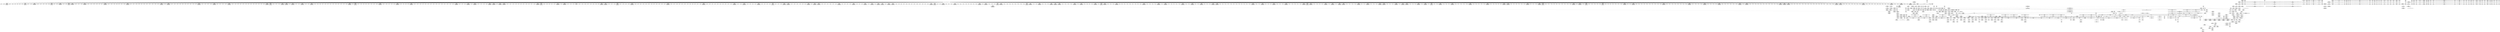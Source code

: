 digraph {
	CE0x3ea0a90 [shape=record,shape=Mrecord,label="{CE0x3ea0a90|272:_i8*,_:_CRE_446,447_}"]
	CE0x3e31390 [shape=record,shape=Mrecord,label="{CE0x3e31390|selinux_quotactl:_tmp2|*SummSink*}"]
	CE0x3e3ba70 [shape=record,shape=Mrecord,label="{CE0x3e3ba70|i32_-1|*Constant*|*SummSource*}"]
	CE0x3e98110 [shape=record,shape=Mrecord,label="{CE0x3e98110|272:_i8*,_:_CRE_562,563_}"]
	CE0x3ecc9f0 [shape=record,shape=Mrecord,label="{CE0x3ecc9f0|8:_i32,_:_CRE_278,279_}"]
	CE0x3e51840 [shape=record,shape=Mrecord,label="{CE0x3e51840|selinux_quotactl:_tmp28|security/selinux/hooks.c,2033}"]
	CE0x3e91310 [shape=record,shape=Mrecord,label="{CE0x3e91310|272:_i8*,_:_CRE_1635,1636_}"]
	CE0x3e358a0 [shape=record,shape=Mrecord,label="{CE0x3e358a0|i32_2016|*Constant*|*SummSource*}"]
	CE0x3e825b0 [shape=record,shape=Mrecord,label="{CE0x3e825b0|selinux_quotactl:_tmp33|security/selinux/hooks.c,2039}"]
	CE0x3e51c40 [shape=record,shape=Mrecord,label="{CE0x3e51c40|selinux_quotactl:_tmp28|security/selinux/hooks.c,2033|*SummSink*}"]
	CE0x3e5f2c0 [shape=record,shape=Mrecord,label="{CE0x3e5f2c0|superblock_has_perm:_call2|security/selinux/hooks.c,1866|*SummSource*}"]
	CE0x3e1b530 [shape=record,shape=Mrecord,label="{CE0x3e1b530|_ret_void|*SummSource*}"]
	CE0x3e7abd0 [shape=record,shape=Mrecord,label="{CE0x3e7abd0|272:_i8*,_:_CRE_615,616_}"]
	CE0x3e1ba90 [shape=record,shape=Mrecord,label="{CE0x3e1ba90|selinux_quotactl:_tmp2}"]
	CE0x3e7dc00 [shape=record,shape=Mrecord,label="{CE0x3e7dc00|__llvm_gcov_indirect_counter_increment:_bb|*SummSource*}"]
	CE0x3e93c80 [shape=record,shape=Mrecord,label="{CE0x3e93c80|272:_i8*,_:_CRE_1674,1675_}"]
	CE0x3e7e460 [shape=record,shape=Mrecord,label="{CE0x3e7e460|GLOBAL:_cred_sid|*Constant*}"]
	CE0x3ea7250 [shape=record,shape=Mrecord,label="{CE0x3ea7250|272:_i8*,_:_CRE_1323,1324_}"]
	CE0x3e512b0 [shape=record,shape=Mrecord,label="{CE0x3e512b0|i64**_getelementptr_inbounds_(_3_x_i64*_,_3_x_i64*_*___llvm_gcda_edge_table149,_i64_0,_i64_2)|*Constant*}"]
	CE0x3e989e0 [shape=record,shape=Mrecord,label="{CE0x3e989e0|272:_i8*,_:_CRE_570,571_}"]
	CE0x3eac700 [shape=record,shape=Mrecord,label="{CE0x3eac700|272:_i8*,_:_CRE_1877,1878_}"]
	CE0x3ec5060 [shape=record,shape=Mrecord,label="{CE0x3ec5060|8:_i32,_:_CRE_51,52_}"]
	CE0x3e497e0 [shape=record,shape=Mrecord,label="{CE0x3e497e0|selinux_quotactl:_tmp7|security/selinux/hooks.c,2016|*SummSink*}"]
	CE0x3e226e0 [shape=record,shape=Mrecord,label="{CE0x3e226e0|272:_i8*,_:_CRE_64,72_|*MultipleSource*|Function::selinux_quotactl&Arg::sb::|Function::superblock_has_perm&Arg::sb::|security/selinux/hooks.c,1865}"]
	CE0x3e18fa0 [shape=record,shape=Mrecord,label="{CE0x3e18fa0|%struct.super_block*_null|*Constant*}"]
	CE0x3e5fb50 [shape=record,shape=Mrecord,label="{CE0x3e5fb50|avc_has_perm:_entry|*SummSink*}"]
	CE0x3e8fac0 [shape=record,shape=Mrecord,label="{CE0x3e8fac0|272:_i8*,_:_CRE_1608,1612_|*MultipleSource*|Function::selinux_quotactl&Arg::sb::|Function::superblock_has_perm&Arg::sb::|security/selinux/hooks.c,1865}"]
	CE0x3e30f00 [shape=record,shape=Mrecord,label="{CE0x3e30f00|i8*_getelementptr_inbounds_(_45_x_i8_,_45_x_i8_*_.str12,_i32_0,_i32_0)|*Constant*}"]
	CE0x3e218f0 [shape=record,shape=Mrecord,label="{CE0x3e218f0|272:_i8*,_:_CRE_16,20_|*MultipleSource*|Function::selinux_quotactl&Arg::sb::|Function::superblock_has_perm&Arg::sb::|security/selinux/hooks.c,1865}"]
	CE0x3e22a50 [shape=record,shape=Mrecord,label="{CE0x3e22a50|selinux_quotactl:_tmp27|security/selinux/hooks.c,2028|*SummSink*}"]
	CE0x3e94500 [shape=record,shape=Mrecord,label="{CE0x3e94500|272:_i8*,_:_CRE_1682,1683_}"]
	CE0x3ec8460 [shape=record,shape=Mrecord,label="{CE0x3ec8460|8:_i32,_:_CRE_212,213_}"]
	CE0x3e9faa0 [shape=record,shape=Mrecord,label="{CE0x3e9faa0|272:_i8*,_:_CRE_431,432_}"]
	CE0x3e0d7a0 [shape=record,shape=Mrecord,label="{CE0x3e0d7a0|i64_2|*Constant*|*SummSink*}"]
	CE0x3e16fb0 [shape=record,shape=Mrecord,label="{CE0x3e16fb0|__llvm_gcov_indirect_counter_increment:_entry|*SummSource*}"]
	CE0x3e0c9a0 [shape=record,shape=Mrecord,label="{CE0x3e0c9a0|i64*_getelementptr_inbounds_(_27_x_i64_,_27_x_i64_*___llvm_gcov_ctr148,_i64_0,_i64_1)|*Constant*}"]
	CE0x3e7e0e0 [shape=record,shape=Mrecord,label="{CE0x3e7e0e0|superblock_has_perm:_tmp2|*SummSource*}"]
	CE0x3ecde80 [shape=record,shape=Mrecord,label="{CE0x3ecde80|i32_1|*Constant*|*SummSink*}"]
	CE0x3e18c50 [shape=record,shape=Mrecord,label="{CE0x3e18c50|COLLAPSED:_GCMRE_current_task_external_global_%struct.task_struct*:_elem_0::|security/selinux/hooks.c,2016}"]
	CE0x3ea10f0 [shape=record,shape=Mrecord,label="{CE0x3ea10f0|272:_i8*,_:_CRE_1213,1214_}"]
	CE0x3e5fa50 [shape=record,shape=Mrecord,label="{CE0x3e5fa50|avc_has_perm:_entry|*SummSource*}"]
	CE0x3e584d0 [shape=record,shape=Mrecord,label="{CE0x3e584d0|cred_sid:_tmp1|*SummSink*}"]
	CE0x3e353b0 [shape=record,shape=Mrecord,label="{CE0x3e353b0|0:_i64*,_array:_GCR___llvm_gcda_edge_table149_internal_unnamed_addr_constant_3_x_i64*_i64*_getelementptr_inbounds_(_27_x_i64_,_27_x_i64_*___llvm_gcov_ctr148,_i64_0,_i64_13),_i64*_getelementptr_inbounds_(_27_x_i64_,_27_x_i64_*___llvm_gcov_ctr148,_i64_0,_i64_18),_i64*_getelementptr_inbounds_(_27_x_i64_,_27_x_i64_*___llvm_gcov_ctr148,_i64_0,_i64_21)_:_elem_0::}"]
	CE0x3ea3f80 [shape=record,shape=Mrecord,label="{CE0x3ea3f80|272:_i8*,_:_CRE_1257,1258_}"]
	CE0x3e7b450 [shape=record,shape=Mrecord,label="{CE0x3e7b450|272:_i8*,_:_CRE_623,624_}"]
	CE0x3e175f0 [shape=record,shape=Mrecord,label="{CE0x3e175f0|selinux_quotactl:_tmp19|security/selinux/hooks.c,2016}"]
	CE0x5d179f0 [shape=record,shape=Mrecord,label="{CE0x5d179f0|i32_0|*Constant*|*SummSink*}"]
	CE0x3e90650 [shape=record,shape=Mrecord,label="{CE0x3e90650|272:_i8*,_:_CRE_1623,1624_}"]
	CE0x3e79140 [shape=record,shape=Mrecord,label="{CE0x3e79140|272:_i8*,_:_CRE_590,591_}"]
	CE0x3e5ce50 [shape=record,shape=Mrecord,label="{CE0x3e5ce50|avc_has_perm:_tclass|Function::avc_has_perm&Arg::tclass::|*SummSource*}"]
	CE0x3ea1d80 [shape=record,shape=Mrecord,label="{CE0x3ea1d80|272:_i8*,_:_CRE_1225,1226_}"]
	CE0x3e15790 [shape=record,shape=Mrecord,label="{CE0x3e15790|i32_8388609|*Constant*}"]
	CE0x3ecbe40 [shape=record,shape=Mrecord,label="{CE0x3ecbe40|8:_i32,_:_CRE_267,268_}"]
	CE0x3e337f0 [shape=record,shape=Mrecord,label="{CE0x3e337f0|superblock_has_perm:_ad|Function::superblock_has_perm&Arg::ad::|*SummSource*}"]
	CE0x3e797a0 [shape=record,shape=Mrecord,label="{CE0x3e797a0|272:_i8*,_:_CRE_596,597_}"]
	CE0x3eca3b0 [shape=record,shape=Mrecord,label="{CE0x3eca3b0|8:_i32,_:_CRE_242,243_}"]
	CE0x3e228f0 [shape=record,shape=Mrecord,label="{CE0x3e228f0|selinux_quotactl:_tmp26|security/selinux/hooks.c,2028|*SummSource*}"]
	CE0x3e3de40 [shape=record,shape=Mrecord,label="{CE0x3e3de40|__llvm_gcov_indirect_counter_increment:_tmp2|*SummSink*}"]
	"CONST[source:1(input),value:2(dynamic)][purpose:{object}]"
	CE0x3e97d30 [shape=record,shape=Mrecord,label="{CE0x3e97d30|272:_i8*,_:_CRE_560,561_}"]
	CE0x3ea99e0 [shape=record,shape=Mrecord,label="{CE0x3ea99e0|8:_i32,_:_CRE_8,12_|*MultipleSource*|security/selinux/hooks.c,1865|*LoadInst*|security/selinux/hooks.c,1865|security/selinux/hooks.c,1866}"]
	CE0x3ea7e00 [shape=record,shape=Mrecord,label="{CE0x3ea7e00|272:_i8*,_:_CRE_1334,1335_}"]
	CE0x3e80820 [shape=record,shape=Mrecord,label="{CE0x3e80820|selinux_quotactl:_tmp31|security/selinux/hooks.c,2036|*SummSink*}"]
	CE0x3e396b0 [shape=record,shape=Mrecord,label="{CE0x3e396b0|%struct.task_struct*_(%struct.task_struct**)*_asm_movq_%gs:$_1:P_,$0_,_r,im,_dirflag_,_fpsr_,_flags_}"]
	CE0x3e0fec0 [shape=record,shape=Mrecord,label="{CE0x3e0fec0|COLLAPSED:_GCMRE___llvm_gcov_ctr131_internal_global_2_x_i64_zeroinitializer:_elem_0:default:}"]
	CE0x3e1b8d0 [shape=record,shape=Mrecord,label="{CE0x3e1b8d0|_ret_void|*SummSink*}"]
	CE0x3e92850 [shape=record,shape=Mrecord,label="{CE0x3e92850|272:_i8*,_:_CRE_1655,1656_}"]
	CE0x3e140f0 [shape=record,shape=Mrecord,label="{CE0x3e140f0|selinux_quotactl:_tmp17|security/selinux/hooks.c,2016|*SummSink*}"]
	CE0x3ea2b50 [shape=record,shape=Mrecord,label="{CE0x3ea2b50|272:_i8*,_:_CRE_1238,1239_}"]
	CE0x3e3e1c0 [shape=record,shape=Mrecord,label="{CE0x3e3e1c0|__llvm_gcov_indirect_counter_increment:_counter}"]
	CE0x3e85ca0 [shape=record,shape=Mrecord,label="{CE0x3e85ca0|272:_i8*,_:_CRE_200,204_|*MultipleSource*|Function::selinux_quotactl&Arg::sb::|Function::superblock_has_perm&Arg::sb::|security/selinux/hooks.c,1865}"]
	CE0x3eab730 [shape=record,shape=Mrecord,label="{CE0x3eab730|272:_i8*,_:_CRE_1840,1848_|*MultipleSource*|Function::selinux_quotactl&Arg::sb::|Function::superblock_has_perm&Arg::sb::|security/selinux/hooks.c,1865}"]
	CE0x3e3a2e0 [shape=record,shape=Mrecord,label="{CE0x3e3a2e0|selinux_quotactl:_tmp12|security/selinux/hooks.c,2016|*SummSink*}"]
	CE0x3e95df0 [shape=record,shape=Mrecord,label="{CE0x3e95df0|272:_i8*,_:_CRE_454,455_}"]
	CE0x3e9e120 [shape=record,shape=Mrecord,label="{CE0x3e9e120|272:_i8*,_:_CRE_407,408_}"]
	CE0x3e118d0 [shape=record,shape=Mrecord,label="{CE0x3e118d0|selinux_quotactl:_tmp8|security/selinux/hooks.c,2016}"]
	CE0x3e04a80 [shape=record,shape=Mrecord,label="{CE0x3e04a80|selinux_quotactl:_bb}"]
	CE0x3e93b70 [shape=record,shape=Mrecord,label="{CE0x3e93b70|272:_i8*,_:_CRE_1673,1674_}"]
	CE0x3e13630 [shape=record,shape=Mrecord,label="{CE0x3e13630|i32_8388613|*Constant*}"]
	CE0x3ea31b0 [shape=record,shape=Mrecord,label="{CE0x3ea31b0|272:_i8*,_:_CRE_1244,1245_}"]
	CE0x3e275d0 [shape=record,shape=Mrecord,label="{CE0x3e275d0|_call_void___llvm_gcov_indirect_counter_increment(i32*___llvm_gcov_global_state_pred150,_i64**_getelementptr_inbounds_(_3_x_i64*_,_3_x_i64*_*___llvm_gcda_edge_table149,_i64_0,_i64_1)),_!dbg_!27749|security/selinux/hooks.c,2028|*SummSource*}"]
	CE0x3e2d380 [shape=record,shape=Mrecord,label="{CE0x3e2d380|selinux_quotactl:_tmp16|security/selinux/hooks.c,2016}"]
	CE0x3e29980 [shape=record,shape=Mrecord,label="{CE0x3e29980|selinux_quotactl:_tmp5|security/selinux/hooks.c,2016}"]
	CE0x3e81630 [shape=record,shape=Mrecord,label="{CE0x3e81630|selinux_quotactl:_tmp32|security/selinux/hooks.c,2039}"]
	CE0x3e9b7c0 [shape=record,shape=Mrecord,label="{CE0x3e9b7c0|8:_i32,_:_CRE_86,87_}"]
	CE0x3e38140 [shape=record,shape=Mrecord,label="{CE0x3e38140|cred_sid:_entry|*SummSource*}"]
	CE0x3e37d30 [shape=record,shape=Mrecord,label="{CE0x3e37d30|cred_sid:_entry}"]
	CE0x3e853a0 [shape=record,shape=Mrecord,label="{CE0x3e853a0|get_current:_bb|*SummSink*}"]
	CE0x3e8d0c0 [shape=record,shape=Mrecord,label="{CE0x3e8d0c0|272:_i8*,_:_CRE_1352,1353_}"]
	CE0x36950b0 [shape=record,shape=Mrecord,label="{CE0x36950b0|selinux_quotactl:_tmp5|security/selinux/hooks.c,2016|*SummSink*}"]
	CE0x3e26e90 [shape=record,shape=Mrecord,label="{CE0x3e26e90|%struct.super_block*_null|*Constant*|*SummSink*}"]
	CE0x3ea0100 [shape=record,shape=Mrecord,label="{CE0x3ea0100|272:_i8*,_:_CRE_437,438_}"]
	CE0x3eacdf0 [shape=record,shape=Mrecord,label="{CE0x3eacdf0|272:_i8*,_:_CRE_1904,1920_|*MultipleSource*|Function::selinux_quotactl&Arg::sb::|Function::superblock_has_perm&Arg::sb::|security/selinux/hooks.c,1865}"]
	CE0x3e91420 [shape=record,shape=Mrecord,label="{CE0x3e91420|272:_i8*,_:_CRE_1636,1637_}"]
	CE0x3ecab20 [shape=record,shape=Mrecord,label="{CE0x3ecab20|8:_i32,_:_CRE_249,250_}"]
	CE0x3e93950 [shape=record,shape=Mrecord,label="{CE0x3e93950|272:_i8*,_:_CRE_1671,1672_}"]
	CE0x3ea4e60 [shape=record,shape=Mrecord,label="{CE0x3ea4e60|272:_i8*,_:_CRE_1271,1272_}"]
	CE0x3e107b0 [shape=record,shape=Mrecord,label="{CE0x3e107b0|i64*_getelementptr_inbounds_(_27_x_i64_,_27_x_i64_*___llvm_gcov_ctr148,_i64_0,_i64_9)|*Constant*|*SummSink*}"]
	CE0x3e28ce0 [shape=record,shape=Mrecord,label="{CE0x3e28ce0|i64_10|*Constant*|*SummSink*}"]
	CE0x3ecac30 [shape=record,shape=Mrecord,label="{CE0x3ecac30|8:_i32,_:_CRE_250,251_}"]
	CE0x3e17fb0 [shape=record,shape=Mrecord,label="{CE0x3e17fb0|i64_11|*Constant*|*SummSink*}"]
	CE0x3ec4250 [shape=record,shape=Mrecord,label="{CE0x3ec4250|8:_i32,_:_CRE_36,37_}"]
	CE0x3e3e850 [shape=record,shape=Mrecord,label="{CE0x3e3e850|superblock_has_perm:_tmp6|security/selinux/hooks.c,1866|*SummSink*}"]
	CE0x3ea4800 [shape=record,shape=Mrecord,label="{CE0x3ea4800|272:_i8*,_:_CRE_1265,1266_}"]
	CE0x3e99150 [shape=record,shape=Mrecord,label="{CE0x3e99150|272:_i8*,_:_CRE_577,578_}"]
	CE0x3e036e0 [shape=record,shape=Mrecord,label="{CE0x3e036e0|get_current:_tmp1|*SummSource*}"]
	CE0x3e51b60 [shape=record,shape=Mrecord,label="{CE0x3e51b60|i64*_getelementptr_inbounds_(_27_x_i64_,_27_x_i64_*___llvm_gcov_ctr148,_i64_0,_i64_23)|*Constant*|*SummSink*}"]
	CE0x3ea3c50 [shape=record,shape=Mrecord,label="{CE0x3ea3c50|272:_i8*,_:_CRE_1254,1255_}"]
	CE0x3e7bde0 [shape=record,shape=Mrecord,label="{CE0x3e7bde0|272:_i8*,_:_CRE_632,640_|*MultipleSource*|Function::selinux_quotactl&Arg::sb::|Function::superblock_has_perm&Arg::sb::|security/selinux/hooks.c,1865}"]
	CE0x3e5f400 [shape=record,shape=Mrecord,label="{CE0x3e5f400|superblock_has_perm:_call2|security/selinux/hooks.c,1866|*SummSink*}"]
	CE0x3ea35f0 [shape=record,shape=Mrecord,label="{CE0x3ea35f0|272:_i8*,_:_CRE_1248,1249_}"]
	CE0x3e8b120 [shape=record,shape=Mrecord,label="{CE0x3e8b120|__llvm_gcov_indirect_counter_increment:_tmp6|*SummSink*}"]
	CE0x3e7e5e0 [shape=record,shape=Mrecord,label="{CE0x3e7e5e0|superblock_has_perm:_tmp3}"]
	CE0x3e93ea0 [shape=record,shape=Mrecord,label="{CE0x3e93ea0|272:_i8*,_:_CRE_1676,1677_}"]
	CE0x3e8f6a0 [shape=record,shape=Mrecord,label="{CE0x3e8f6a0|272:_i8*,_:_CRE_1596,1600_|*MultipleSource*|Function::selinux_quotactl&Arg::sb::|Function::superblock_has_perm&Arg::sb::|security/selinux/hooks.c,1865}"]
	CE0x3ecdd90 [shape=record,shape=Mrecord,label="{CE0x3ecdd90|i32_1|*Constant*|*SummSource*}"]
	CE0x3e93a60 [shape=record,shape=Mrecord,label="{CE0x3e93a60|272:_i8*,_:_CRE_1672,1673_}"]
	CE0x3e9b1c0 [shape=record,shape=Mrecord,label="{CE0x3e9b1c0|8:_i32,_:_CRE_80,81_}"]
	CE0x3e7d6a0 [shape=record,shape=Mrecord,label="{CE0x3e7d6a0|272:_i8*,_:_CRE_896,1208_|*MultipleSource*|Function::selinux_quotactl&Arg::sb::|Function::superblock_has_perm&Arg::sb::|security/selinux/hooks.c,1865}"]
	CE0x3e9e670 [shape=record,shape=Mrecord,label="{CE0x3e9e670|272:_i8*,_:_CRE_412,413_}"]
	CE0x3ea1830 [shape=record,shape=Mrecord,label="{CE0x3ea1830|272:_i8*,_:_CRE_1220,1221_}"]
	CE0x3ec7a30 [shape=record,shape=Mrecord,label="{CE0x3ec7a30|8:_i32,_:_CRE_192,200_|*MultipleSource*|security/selinux/hooks.c,1865|*LoadInst*|security/selinux/hooks.c,1865|security/selinux/hooks.c,1866}"]
	CE0x3e5f7a0 [shape=record,shape=Mrecord,label="{CE0x3e5f7a0|i32_(i32,_i32,_i16,_i32,_%struct.common_audit_data*)*_bitcast_(i32_(i32,_i32,_i16,_i32,_%struct.common_audit_data.495*)*_avc_has_perm_to_i32_(i32,_i32,_i16,_i32,_%struct.common_audit_data*)*)|*Constant*|*SummSource*}"]
	CE0x3ea30a0 [shape=record,shape=Mrecord,label="{CE0x3ea30a0|272:_i8*,_:_CRE_1243,1244_}"]
	CE0x3e79580 [shape=record,shape=Mrecord,label="{CE0x3e79580|272:_i8*,_:_CRE_594,595_}"]
	CE0x3ec8700 [shape=record,shape=Mrecord,label="{CE0x3ec8700|8:_i32,_:_CRE_215,216_}"]
	CE0x3ec4860 [shape=record,shape=Mrecord,label="{CE0x3ec4860|8:_i32,_:_CRE_43,44_}"]
	CE0x3e61410 [shape=record,shape=Mrecord,label="{CE0x3e61410|superblock_has_perm:_entry|*SummSource*}"]
	CE0x3e781c0 [shape=record,shape=Mrecord,label="{CE0x3e781c0|get_current:_tmp3}"]
	CE0x3ec4e60 [shape=record,shape=Mrecord,label="{CE0x3ec4e60|8:_i32,_:_CRE_49,50_}"]
	CE0x3ea1720 [shape=record,shape=Mrecord,label="{CE0x3ea1720|272:_i8*,_:_CRE_1219,1220_}"]
	CE0x3e5c4a0 [shape=record,shape=Mrecord,label="{CE0x3e5c4a0|cred_sid:_tmp2|*SummSink*}"]
	CE0x3e36480 [shape=record,shape=Mrecord,label="{CE0x3e36480|__llvm_gcov_indirect_counter_increment:_pred|*SummSink*}"]
	CE0x3e3e700 [shape=record,shape=Mrecord,label="{CE0x3e3e700|8:_i32,_:_CRE_12,16_|*MultipleSource*|security/selinux/hooks.c,1865|*LoadInst*|security/selinux/hooks.c,1865|security/selinux/hooks.c,1866}"]
	CE0x3e30530 [shape=record,shape=Mrecord,label="{CE0x3e30530|selinux_quotactl:_tobool6|security/selinux/hooks.c,2019}"]
	CE0x3e0f060 [shape=record,shape=Mrecord,label="{CE0x3e0f060|selinux_quotactl:_if.then}"]
	CE0x3ea34e0 [shape=record,shape=Mrecord,label="{CE0x3ea34e0|272:_i8*,_:_CRE_1247,1248_}"]
	CE0x3e84220 [shape=record,shape=Mrecord,label="{CE0x3e84220|selinux_quotactl:_tmp35|security/selinux/hooks.c,2040|*SummSource*}"]
	CE0x3e0e1f0 [shape=record,shape=Mrecord,label="{CE0x3e0e1f0|selinux_quotactl:_tmp1|*SummSource*}"]
	CE0x3e336e0 [shape=record,shape=Mrecord,label="{CE0x3e336e0|superblock_has_perm:_ad|Function::superblock_has_perm&Arg::ad::}"]
	CE0x3e91530 [shape=record,shape=Mrecord,label="{CE0x3e91530|272:_i8*,_:_CRE_1637,1638_}"]
	CE0x3e86b20 [shape=record,shape=Mrecord,label="{CE0x3e86b20|272:_i8*,_:_CRE_268,272_|*MultipleSource*|Function::selinux_quotactl&Arg::sb::|Function::superblock_has_perm&Arg::sb::|security/selinux/hooks.c,1865}"]
	CE0x3e35510 [shape=record,shape=Mrecord,label="{CE0x3e35510|__llvm_gcov_indirect_counter_increment:_tmp1}"]
	CE0x3ea62f0 [shape=record,shape=Mrecord,label="{CE0x3ea62f0|272:_i8*,_:_CRE_1308,1309_}"]
	CE0x3ea8bd0 [shape=record,shape=Mrecord,label="{CE0x3ea8bd0|272:_i8*,_:_CRE_1347,1348_}"]
	CE0x3e958a0 [shape=record,shape=Mrecord,label="{CE0x3e958a0|272:_i8*,_:_CRE_449,450_}"]
	CE0x3e79250 [shape=record,shape=Mrecord,label="{CE0x3e79250|272:_i8*,_:_CRE_591,592_}"]
	CE0x3e84a00 [shape=record,shape=Mrecord,label="{CE0x3e84a00|get_current:_bb}"]
	CE0x3694fd0 [shape=record,shape=Mrecord,label="{CE0x3694fd0|selinux_quotactl:_tmp6|security/selinux/hooks.c,2016}"]
	CE0x3e987c0 [shape=record,shape=Mrecord,label="{CE0x3e987c0|272:_i8*,_:_CRE_568,569_}"]
	CE0x3e1a6b0 [shape=record,shape=Mrecord,label="{CE0x3e1a6b0|selinux_quotactl:_if.then|*SummSource*}"]
	CE0x3e80de0 [shape=record,shape=Mrecord,label="{CE0x3e80de0|selinux_quotactl:_tmp31|security/selinux/hooks.c,2036}"]
	CE0x3ec6c00 [shape=record,shape=Mrecord,label="{CE0x3ec6c00|8:_i32,_:_CRE_128,136_|*MultipleSource*|security/selinux/hooks.c,1865|*LoadInst*|security/selinux/hooks.c,1865|security/selinux/hooks.c,1866}"]
	CE0x3ecc6c0 [shape=record,shape=Mrecord,label="{CE0x3ecc6c0|8:_i32,_:_CRE_275,276_}"]
	CE0x3e3b780 [shape=record,shape=Mrecord,label="{CE0x3e3b780|__llvm_gcov_indirect_counter_increment:_pred}"]
	CE0x3e15bc0 [shape=record,shape=Mrecord,label="{CE0x3e15bc0|i32_8388614|*Constant*|*SummSource*}"]
	CE0x3e0c660 [shape=record,shape=Mrecord,label="{CE0x3e0c660|selinux_quotactl:_if.end8}"]
	CE0x3e9d8a0 [shape=record,shape=Mrecord,label="{CE0x3e9d8a0|272:_i8*,_:_CRE_399,400_}"]
	CE0x3eadea0 [shape=record,shape=Mrecord,label="{CE0x3eadea0|272:_i8*,_:_CRE_2264,2268_|*MultipleSource*|Function::selinux_quotactl&Arg::sb::|Function::superblock_has_perm&Arg::sb::|security/selinux/hooks.c,1865}"]
	CE0x3e95790 [shape=record,shape=Mrecord,label="{CE0x3e95790|272:_i8*,_:_CRE_448,449_}"]
	CE0x3ecc060 [shape=record,shape=Mrecord,label="{CE0x3ecc060|8:_i32,_:_CRE_269,270_}"]
	CE0x3e2cba0 [shape=record,shape=Mrecord,label="{CE0x3e2cba0|selinux_quotactl:_tmp21|security/selinux/hooks.c,2019|*SummSink*}"]
	CE0x3e59660 [shape=record,shape=Mrecord,label="{CE0x3e59660|cred_sid:_security|security/selinux/hooks.c,196}"]
	CE0x3ec7030 [shape=record,shape=Mrecord,label="{CE0x3ec7030|8:_i32,_:_CRE_144,152_|*MultipleSource*|security/selinux/hooks.c,1865|*LoadInst*|security/selinux/hooks.c,1865|security/selinux/hooks.c,1866}"]
	CE0x3e19850 [shape=record,shape=Mrecord,label="{CE0x3e19850|selinux_quotactl:_bb|*SummSink*}"]
	CE0x3e5e0b0 [shape=record,shape=Mrecord,label="{CE0x3e5e0b0|cred_sid:_bb|*SummSource*}"]
	CE0x3e97700 [shape=record,shape=Mrecord,label="{CE0x3e97700|272:_i8*,_:_CRE_536,540_|*MultipleSource*|Function::selinux_quotactl&Arg::sb::|Function::superblock_has_perm&Arg::sb::|security/selinux/hooks.c,1865}"]
	CE0x3e84d10 [shape=record,shape=Mrecord,label="{CE0x3e84d10|i64*_getelementptr_inbounds_(_2_x_i64_,_2_x_i64_*___llvm_gcov_ctr98,_i64_0,_i64_0)|*Constant*}"]
	CE0x3ea4090 [shape=record,shape=Mrecord,label="{CE0x3ea4090|272:_i8*,_:_CRE_1258,1259_}"]
	CE0x3e385c0 [shape=record,shape=Mrecord,label="{CE0x3e385c0|cred_sid:_cred|Function::cred_sid&Arg::cred::|*SummSink*}"]
	CE0x3e90460 [shape=record,shape=Mrecord,label="{CE0x3e90460|272:_i8*,_:_CRE_1621,1622_}"]
	CE0x3e8c7f0 [shape=record,shape=Mrecord,label="{CE0x3e8c7f0|superblock_has_perm:_tmp}"]
	CE0x3e3e5a0 [shape=record,shape=Mrecord,label="{CE0x3e3e5a0|_call_void_mcount()_#3|*SummSource*}"]
	CE0x3ea9340 [shape=record,shape=Mrecord,label="{CE0x3ea9340|__llvm_gcov_indirect_counter_increment:_exit}"]
	CE0x3e998c0 [shape=record,shape=Mrecord,label="{CE0x3e998c0|272:_i8*,_:_CRE_584,585_}"]
	CE0x3e88180 [shape=record,shape=Mrecord,label="{CE0x3e88180|272:_i8*,_:_CRE_112,120_|*MultipleSource*|Function::selinux_quotactl&Arg::sb::|Function::superblock_has_perm&Arg::sb::|security/selinux/hooks.c,1865}"]
	CE0x3ea41a0 [shape=record,shape=Mrecord,label="{CE0x3ea41a0|272:_i8*,_:_CRE_1259,1260_}"]
	CE0x3e8d2e0 [shape=record,shape=Mrecord,label="{CE0x3e8d2e0|272:_i8*,_:_CRE_1354,1355_}"]
	CE0x3e80010 [shape=record,shape=Mrecord,label="{CE0x3e80010|i64**_getelementptr_inbounds_(_3_x_i64*_,_3_x_i64*_*___llvm_gcda_edge_table149,_i64_0,_i64_0)|*Constant*|*SummSource*}"]
	CE0x3ea3a30 [shape=record,shape=Mrecord,label="{CE0x3ea3a30|272:_i8*,_:_CRE_1252,1253_}"]
	CE0x3ea6bf0 [shape=record,shape=Mrecord,label="{CE0x3ea6bf0|272:_i8*,_:_CRE_1317,1318_}"]
	CE0x3ec4c60 [shape=record,shape=Mrecord,label="{CE0x3ec4c60|8:_i32,_:_CRE_47,48_}"]
	CE0x3e631e0 [shape=record,shape=Mrecord,label="{CE0x3e631e0|_call_void___llvm_gcov_indirect_counter_increment(i32*___llvm_gcov_global_state_pred150,_i64**_getelementptr_inbounds_(_3_x_i64*_,_3_x_i64*_*___llvm_gcda_edge_table149,_i64_0,_i64_2)),_!dbg_!27753|security/selinux/hooks.c,2033|*SummSink*}"]
	CE0x3e18dc0 [shape=record,shape=Mrecord,label="{CE0x3e18dc0|selinux_quotactl:_cred4|security/selinux/hooks.c,2016}"]
	CE0x3ec0170 [shape=record,shape=Mrecord,label="{CE0x3ec0170|8:_i32,_:_CRE_35,36_}"]
	CE0x3e300c0 [shape=record,shape=Mrecord,label="{CE0x3e300c0|selinux_quotactl:_sb|Function::selinux_quotactl&Arg::sb::|*SummSource*}"]
	CE0x3e8f070 [shape=record,shape=Mrecord,label="{CE0x3e8f070|272:_i8*,_:_CRE_1568,1584_|*MultipleSource*|Function::selinux_quotactl&Arg::sb::|Function::superblock_has_perm&Arg::sb::|security/selinux/hooks.c,1865}"]
	CE0x3e91ec0 [shape=record,shape=Mrecord,label="{CE0x3e91ec0|272:_i8*,_:_CRE_1646,1647_}"]
	CE0x3e8d940 [shape=record,shape=Mrecord,label="{CE0x3e8d940|272:_i8*,_:_CRE_1360,1361_}"]
	CE0x3e0bf80 [shape=record,shape=Mrecord,label="{CE0x3e0bf80|selinux_quotactl:_tmp1}"]
	CE0x3e0cf20 [shape=record,shape=Mrecord,label="{CE0x3e0cf20|selinux_quotactl:_do.end|*SummSource*}"]
	CE0x3e9e010 [shape=record,shape=Mrecord,label="{CE0x3e9e010|272:_i8*,_:_CRE_406,407_}"]
	CE0x3e9c3c0 [shape=record,shape=Mrecord,label="{CE0x3e9c3c0|8:_i32,_:_CRE_98,99_}"]
	CE0x3e51640 [shape=record,shape=Mrecord,label="{CE0x3e51640|i64**_getelementptr_inbounds_(_3_x_i64*_,_3_x_i64*_*___llvm_gcda_edge_table149,_i64_0,_i64_2)|*Constant*|*SummSink*}"]
	CE0x3e9a6c0 [shape=record,shape=Mrecord,label="{CE0x3e9a6c0|8:_i32,_:_CRE_69,70_}"]
	CE0x3ea77a0 [shape=record,shape=Mrecord,label="{CE0x3ea77a0|272:_i8*,_:_CRE_1328,1329_}"]
	CE0x3e96450 [shape=record,shape=Mrecord,label="{CE0x3e96450|272:_i8*,_:_CRE_460,461_}"]
	CE0x3e35e40 [shape=record,shape=Mrecord,label="{CE0x3e35e40|selinux_quotactl:_tmp10|security/selinux/hooks.c,2016|*SummSource*}"]
	CE0x3e19ea0 [shape=record,shape=Mrecord,label="{CE0x3e19ea0|selinux_quotactl:_sw.epilog|*SummSink*}"]
	CE0x3e529e0 [shape=record,shape=Mrecord,label="{CE0x3e529e0|selinux_quotactl:_call11|security/selinux/hooks.c,2033|*SummSource*}"]
	CE0x3e96ec0 [shape=record,shape=Mrecord,label="{CE0x3e96ec0|272:_i8*,_:_CRE_496,504_|*MultipleSource*|Function::selinux_quotactl&Arg::sb::|Function::superblock_has_perm&Arg::sb::|security/selinux/hooks.c,1865}"]
	CE0x3ec6310 [shape=record,shape=Mrecord,label="{CE0x3ec6310|8:_i32,_:_CRE_100,101_}"]
	CE0x3e119d0 [shape=record,shape=Mrecord,label="{CE0x3e119d0|selinux_quotactl:_tmp8|security/selinux/hooks.c,2016|*SummSink*}"]
	CE0x3e940c0 [shape=record,shape=Mrecord,label="{CE0x3e940c0|272:_i8*,_:_CRE_1678,1679_}"]
	CE0x3e8db60 [shape=record,shape=Mrecord,label="{CE0x3e8db60|272:_i8*,_:_CRE_1362,1363_}"]
	CE0x3e1be80 [shape=record,shape=Mrecord,label="{CE0x3e1be80|i64*_getelementptr_inbounds_(_27_x_i64_,_27_x_i64_*___llvm_gcov_ctr148,_i64_0,_i64_9)|*Constant*}"]
	CE0x3e2d280 [shape=record,shape=Mrecord,label="{CE0x3e2d280|selinux_quotactl:_tmp15|security/selinux/hooks.c,2016}"]
	CE0x3ecae50 [shape=record,shape=Mrecord,label="{CE0x3ecae50|8:_i32,_:_CRE_252,253_}"]
	CE0x3e273f0 [shape=record,shape=Mrecord,label="{CE0x3e273f0|selinux_quotactl:_land.lhs.true|*SummSink*}"]
	CE0x3e1bb00 [shape=record,shape=Mrecord,label="{CE0x3e1bb00|i64_2|*Constant*}"]
	CE0x3ec8030 [shape=record,shape=Mrecord,label="{CE0x3ec8030|8:_i32,_:_CRE_209,210_}"]
	CE0x3e99370 [shape=record,shape=Mrecord,label="{CE0x3e99370|272:_i8*,_:_CRE_579,580_}"]
	CE0x3ea2e80 [shape=record,shape=Mrecord,label="{CE0x3ea2e80|272:_i8*,_:_CRE_1241,1242_}"]
	CE0x3e2be90 [shape=record,shape=Mrecord,label="{CE0x3e2be90|GLOBAL:_superblock_has_perm|*Constant*|*SummSink*}"]
	CE0x3e94720 [shape=record,shape=Mrecord,label="{CE0x3e94720|272:_i8*,_:_CRE_1684,1685_}"]
	CE0x3ea21c0 [shape=record,shape=Mrecord,label="{CE0x3ea21c0|272:_i8*,_:_CRE_1229,1230_}"]
	CE0x3e99260 [shape=record,shape=Mrecord,label="{CE0x3e99260|272:_i8*,_:_CRE_578,579_}"]
	CE0x3ea6480 [shape=record,shape=Mrecord,label="{CE0x3ea6480|272:_i8*,_:_CRE_1310,1311_}"]
	CE0x3e7bef0 [shape=record,shape=Mrecord,label="{CE0x3e7bef0|272:_i8*,_:_CRE_640,648_|*MultipleSource*|Function::selinux_quotactl&Arg::sb::|Function::superblock_has_perm&Arg::sb::|security/selinux/hooks.c,1865}"]
	CE0x3ea2930 [shape=record,shape=Mrecord,label="{CE0x3ea2930|272:_i8*,_:_CRE_1236,1237_}"]
	CE0x3e08990 [shape=record,shape=Mrecord,label="{CE0x3e08990|selinux_quotactl:_sw.bb|*SummSource*}"]
	CE0x3e8eb50 [shape=record,shape=Mrecord,label="{CE0x3e8eb50|272:_i8*,_:_CRE_1384,1392_|*MultipleSource*|Function::selinux_quotactl&Arg::sb::|Function::superblock_has_perm&Arg::sb::|security/selinux/hooks.c,1865}"]
	CE0x3e1a0d0 [shape=record,shape=Mrecord,label="{CE0x3e1a0d0|selinux_quotactl:_sw.epilog|*SummSource*}"]
	CE0x3e14750 [shape=record,shape=Mrecord,label="{CE0x3e14750|i64*_getelementptr_inbounds_(_27_x_i64_,_27_x_i64_*___llvm_gcov_ctr148,_i64_0,_i64_8)|*Constant*|*SummSource*}"]
	CE0x3e91fd0 [shape=record,shape=Mrecord,label="{CE0x3e91fd0|272:_i8*,_:_CRE_1647,1648_}"]
	CE0x3ea93b0 [shape=record,shape=Mrecord,label="{CE0x3ea93b0|__llvm_gcov_indirect_counter_increment:_exit|*SummSource*}"]
	CE0x3e9d1d0 [shape=record,shape=Mrecord,label="{CE0x3e9d1d0|get_current:_tmp|*SummSource*}"]
	CE0x3e5d960 [shape=record,shape=Mrecord,label="{CE0x3e5d960|avc_has_perm:_auditdata|Function::avc_has_perm&Arg::auditdata::|*SummSink*}"]
	CE0x3e920e0 [shape=record,shape=Mrecord,label="{CE0x3e920e0|272:_i8*,_:_CRE_1648,1649_}"]
	CE0x3e99480 [shape=record,shape=Mrecord,label="{CE0x3e99480|272:_i8*,_:_CRE_580,581_}"]
	CE0x3e04060 [shape=record,shape=Mrecord,label="{CE0x3e04060|selinux_quotactl:_if.end8|*SummSink*}"]
	CE0x3e580a0 [shape=record,shape=Mrecord,label="{CE0x3e580a0|i64_1|*Constant*}"]
	CE0x3e28890 [shape=record,shape=Mrecord,label="{CE0x3e28890|selinux_quotactl:_tobool6|security/selinux/hooks.c,2019|*SummSource*}"]
	CE0x3e18f30 [shape=record,shape=Mrecord,label="{CE0x3e18f30|selinux_quotactl:_tmp19|security/selinux/hooks.c,2016|*SummSource*}"]
	CE0x3e79f10 [shape=record,shape=Mrecord,label="{CE0x3e79f10|272:_i8*,_:_CRE_603,604_}"]
	CE0x3ecbf50 [shape=record,shape=Mrecord,label="{CE0x3ecbf50|8:_i32,_:_CRE_268,269_}"]
	CE0x3e1a8c0 [shape=record,shape=Mrecord,label="{CE0x3e1a8c0|__llvm_gcov_indirect_counter_increment:_predecessor|Function::__llvm_gcov_indirect_counter_increment&Arg::predecessor::|*SummSource*}"]
	CE0x3e626b0 [shape=record,shape=Mrecord,label="{CE0x3e626b0|superblock_has_perm:_perms|Function::superblock_has_perm&Arg::perms::|*SummSource*}"]
	CE0x3e08270 [shape=record,shape=Mrecord,label="{CE0x3e08270|selinux_quotactl:_tmp4|security/selinux/hooks.c,2016}"]
	CE0x3e931e0 [shape=record,shape=Mrecord,label="{CE0x3e931e0|272:_i8*,_:_CRE_1664,1665_}"]
	CE0x3e37b60 [shape=record,shape=Mrecord,label="{CE0x3e37b60|superblock_has_perm:_call|security/selinux/hooks.c,1863|*SummSink*}"]
	CE0x3e1bcf0 [shape=record,shape=Mrecord,label="{CE0x3e1bcf0|i8*_getelementptr_inbounds_(_45_x_i8_,_45_x_i8_*_.str12,_i32_0,_i32_0)|*Constant*|*SummSink*}"]
	CE0x3e35f90 [shape=record,shape=Mrecord,label="{CE0x3e35f90|selinux_quotactl:_tmp10|security/selinux/hooks.c,2016|*SummSink*}"]
	CE0x3e09e80 [shape=record,shape=Mrecord,label="{CE0x3e09e80|GLOBAL:_get_current|*Constant*|*SummSink*}"]
	CE0x3e46220 [shape=record,shape=Mrecord,label="{CE0x3e46220|selinux_quotactl:_tmp6|security/selinux/hooks.c,2016|*SummSource*}"]
	CE0x3e9adc0 [shape=record,shape=Mrecord,label="{CE0x3e9adc0|8:_i32,_:_CRE_76,77_}"]
	CE0x3e8b3b0 [shape=record,shape=Mrecord,label="{CE0x3e8b3b0|superblock_has_perm:_bb}"]
	CE0x3e3d570 [shape=record,shape=Mrecord,label="{CE0x3e3d570|superblock_has_perm:_s_security|security/selinux/hooks.c,1865|*SummSink*}"]
	CE0x3e5d690 [shape=record,shape=Mrecord,label="{CE0x3e5d690|avc_has_perm:_auditdata|Function::avc_has_perm&Arg::auditdata::}"]
	CE0x3ea6240 [shape=record,shape=Mrecord,label="{CE0x3ea6240|272:_i8*,_:_CRE_1307,1308_}"]
	CE0x3ea2710 [shape=record,shape=Mrecord,label="{CE0x3ea2710|272:_i8*,_:_CRE_1234,1235_}"]
	CE0x3e30890 [shape=record,shape=Mrecord,label="{CE0x3e30890|selinux_quotactl:_call3|security/selinux/hooks.c,2016}"]
	CE0x3e9aec0 [shape=record,shape=Mrecord,label="{CE0x3e9aec0|8:_i32,_:_CRE_77,78_}"]
	CE0x3e88a90 [shape=record,shape=Mrecord,label="{CE0x3e88a90|272:_i8*,_:_CRE_144,152_|*MultipleSource*|Function::selinux_quotactl&Arg::sb::|Function::superblock_has_perm&Arg::sb::|security/selinux/hooks.c,1865}"]
	CE0x3ea1040 [shape=record,shape=Mrecord,label="{CE0x3ea1040|272:_i8*,_:_CRE_1212,1213_}"]
	CE0x3e9ecd0 [shape=record,shape=Mrecord,label="{CE0x3e9ecd0|272:_i8*,_:_CRE_418,419_}"]
	CE0x3ea9500 [shape=record,shape=Mrecord,label="{CE0x3ea9500|__llvm_gcov_indirect_counter_increment:_bb4|*SummSource*}"]
	CE0x3ea6f20 [shape=record,shape=Mrecord,label="{CE0x3ea6f20|272:_i8*,_:_CRE_1320,1321_}"]
	CE0x3ea8ce0 [shape=record,shape=Mrecord,label="{CE0x3ea8ce0|272:_i8*,_:_CRE_1348,1349_}"]
	CE0x3e5d160 [shape=record,shape=Mrecord,label="{CE0x3e5d160|_ret_i32_%retval.0,_!dbg_!27728|security/selinux/avc.c,775}"]
	CE0x3e38480 [shape=record,shape=Mrecord,label="{CE0x3e38480|cred_sid:_cred|Function::cred_sid&Arg::cred::}"]
	CE0x3e40340 [shape=record,shape=Mrecord,label="{CE0x3e40340|272:_i8*,_:_CRE_376,380_|*MultipleSource*|Function::selinux_quotactl&Arg::sb::|Function::superblock_has_perm&Arg::sb::|security/selinux/hooks.c,1865}"]
	CE0x3e350d0 [shape=record,shape=Mrecord,label="{CE0x3e350d0|selinux_quotactl:_tmp11|security/selinux/hooks.c,2016|*SummSink*}"]
	CE0x3e142a0 [shape=record,shape=Mrecord,label="{CE0x3e142a0|selinux_quotactl:_do.end|*SummSink*}"]
	CE0x3e375e0 [shape=record,shape=Mrecord,label="{CE0x3e375e0|selinux_quotactl:_cmds|Function::selinux_quotactl&Arg::cmds::|*SummSource*}"]
	CE0x3ec4320 [shape=record,shape=Mrecord,label="{CE0x3ec4320|8:_i32,_:_CRE_37,38_}"]
	CE0x3e8b640 [shape=record,shape=Mrecord,label="{CE0x3e8b640|superblock_has_perm:_bb|*SummSink*}"]
	CE0x3e0c030 [shape=record,shape=Mrecord,label="{CE0x3e0c030|i64_3|*Constant*|*SummSink*}"]
	CE0x3e83970 [shape=record,shape=Mrecord,label="{CE0x3e83970|selinux_quotactl:_tmp34|security/selinux/hooks.c,2040|*SummSource*}"]
	CE0x3ea78b0 [shape=record,shape=Mrecord,label="{CE0x3ea78b0|272:_i8*,_:_CRE_1329,1330_}"]
	CE0x3e28ba0 [shape=record,shape=Mrecord,label="{CE0x3e28ba0|i64_10|*Constant*|*SummSource*}"]
	CE0x3e92fc0 [shape=record,shape=Mrecord,label="{CE0x3e92fc0|272:_i8*,_:_CRE_1662,1663_}"]
	CE0x3ea13f0 [shape=record,shape=Mrecord,label="{CE0x3ea13f0|272:_i8*,_:_CRE_1216,1217_}"]
	CE0x3e78b90 [shape=record,shape=Mrecord,label="{CE0x3e78b90|i64*_null|*Constant*|*SummSource*}"]
	CE0x3e86040 [shape=record,shape=Mrecord,label="{CE0x3e86040|272:_i8*,_:_CRE_216,224_|*MultipleSource*|Function::selinux_quotactl&Arg::sb::|Function::superblock_has_perm&Arg::sb::|security/selinux/hooks.c,1865}"]
	CE0x3ea7ad0 [shape=record,shape=Mrecord,label="{CE0x3ea7ad0|272:_i8*,_:_CRE_1331,1332_}"]
	CE0x3e13530 [shape=record,shape=Mrecord,label="{CE0x3e13530|i32_8388615|*Constant*|*SummSink*}"]
	CE0x3ea4910 [shape=record,shape=Mrecord,label="{CE0x3ea4910|272:_i8*,_:_CRE_1266,1267_}"]
	CE0x3e8c860 [shape=record,shape=Mrecord,label="{CE0x3e8c860|__llvm_gcov_indirect_counter_increment:_tmp5}"]
	CE0x3e15db0 [shape=record,shape=Mrecord,label="{CE0x3e15db0|i32_8388612|*Constant*}"]
	CE0x3e9a5c0 [shape=record,shape=Mrecord,label="{CE0x3e9a5c0|8:_i32,_:_CRE_68,69_}"]
	CE0x3e15cb0 [shape=record,shape=Mrecord,label="{CE0x3e15cb0|i32_8388614|*Constant*|*SummSink*}"]
	CE0x3e9f330 [shape=record,shape=Mrecord,label="{CE0x3e9f330|272:_i8*,_:_CRE_424,425_}"]
	CE0x3e22960 [shape=record,shape=Mrecord,label="{CE0x3e22960|selinux_quotactl:_tmp26|security/selinux/hooks.c,2028|*SummSink*}"]
	CE0x3e485d0 [shape=record,shape=Mrecord,label="{CE0x3e485d0|selinux_quotactl:_tmp7|security/selinux/hooks.c,2016}"]
	CE0x3ea69d0 [shape=record,shape=Mrecord,label="{CE0x3ea69d0|272:_i8*,_:_CRE_1315,1316_}"]
	CE0x3e384f0 [shape=record,shape=Mrecord,label="{CE0x3e384f0|cred_sid:_cred|Function::cred_sid&Arg::cred::|*SummSource*}"]
	CE0x3e7b890 [shape=record,shape=Mrecord,label="{CE0x3e7b890|272:_i8*,_:_CRE_627,628_}"]
	CE0x3ec5760 [shape=record,shape=Mrecord,label="{CE0x3ec5760|8:_i32,_:_CRE_58,59_}"]
	CE0x3e798b0 [shape=record,shape=Mrecord,label="{CE0x3e798b0|272:_i8*,_:_CRE_597,598_}"]
	CE0x3e7bab0 [shape=record,shape=Mrecord,label="{CE0x3e7bab0|272:_i8*,_:_CRE_629,630_}"]
	CE0x3ecaa10 [shape=record,shape=Mrecord,label="{CE0x3ecaa10|8:_i32,_:_CRE_248,249_}"]
	CE0x3ea8020 [shape=record,shape=Mrecord,label="{CE0x3ea8020|272:_i8*,_:_CRE_1336,1337_}"]
	CE0x3e0c3a0 [shape=record,shape=Mrecord,label="{CE0x3e0c3a0|selinux_quotactl:_return}"]
	CE0x3e62550 [shape=record,shape=Mrecord,label="{CE0x3e62550|superblock_has_perm:_ad|Function::superblock_has_perm&Arg::ad::|*SummSink*}"]
	CE0x3e9c2c0 [shape=record,shape=Mrecord,label="{CE0x3e9c2c0|8:_i32,_:_CRE_97,98_}"]
	CE0x3e41c10 [shape=record,shape=Mrecord,label="{CE0x3e41c10|i64*_getelementptr_inbounds_(_2_x_i64_,_2_x_i64_*___llvm_gcov_ctr151,_i64_0,_i64_0)|*Constant*|*SummSink*}"]
	CE0x3e52470 [shape=record,shape=Mrecord,label="{CE0x3e52470|selinux_quotactl:_tmp29|security/selinux/hooks.c,2033|*SummSource*}"]
	CE0x3e799c0 [shape=record,shape=Mrecord,label="{CE0x3e799c0|272:_i8*,_:_CRE_598,599_}"]
	CE0x3e85ad0 [shape=record,shape=Mrecord,label="{CE0x3e85ad0|272:_i8*,_:_CRE_192,200_|*MultipleSource*|Function::selinux_quotactl&Arg::sb::|Function::superblock_has_perm&Arg::sb::|security/selinux/hooks.c,1865}"]
	CE0x3e04240 [shape=record,shape=Mrecord,label="{CE0x3e04240|i64_4|*Constant*|*SummSink*}"]
	CE0x3ec7430 [shape=record,shape=Mrecord,label="{CE0x3ec7430|8:_i32,_:_CRE_168,176_|*MultipleSource*|security/selinux/hooks.c,1865|*LoadInst*|security/selinux/hooks.c,1865|security/selinux/hooks.c,1866}"]
	CE0x3e0a080 [shape=record,shape=Mrecord,label="{CE0x3e0a080|_ret_%struct.task_struct*_%tmp4,_!dbg_!27714|./arch/x86/include/asm/current.h,14}"]
	CE0x3e999d0 [shape=record,shape=Mrecord,label="{CE0x3e999d0|272:_i8*,_:_CRE_585,586_}"]
	CE0x3e90a90 [shape=record,shape=Mrecord,label="{CE0x3e90a90|272:_i8*,_:_CRE_1627,1628_}"]
	CE0x3e8abb0 [shape=record,shape=Mrecord,label="{CE0x3e8abb0|__llvm_gcov_indirect_counter_increment:_tmp5|*SummSink*}"]
	CE0x3e94830 [shape=record,shape=Mrecord,label="{CE0x3e94830|272:_i8*,_:_CRE_1685,1686_}"]
	CE0x3e11580 [shape=record,shape=Mrecord,label="{CE0x3e11580|selinux_quotactl:_land.lhs.true2|*SummSink*}"]
	CE0x3e2d5c0 [shape=record,shape=Mrecord,label="{CE0x3e2d5c0|selinux_quotactl:_tmp9|security/selinux/hooks.c,2016}"]
	CE0x3e94d80 [shape=record,shape=Mrecord,label="{CE0x3e94d80|272:_i8*,_:_CRE_1704,1712_|*MultipleSource*|Function::selinux_quotactl&Arg::sb::|Function::superblock_has_perm&Arg::sb::|security/selinux/hooks.c,1865}"]
	CE0x3e388d0 [shape=record,shape=Mrecord,label="{CE0x3e388d0|_ret_i32_%tmp6,_!dbg_!27716|security/selinux/hooks.c,197|*SummSource*}"]
	CE0x3e1dec0 [shape=record,shape=Mrecord,label="{CE0x3e1dec0|GLOBAL:___llvm_gcov_global_state_pred150|Global_var:__llvm_gcov_global_state_pred150}"]
	CE0x3eaa8c0 [shape=record,shape=Mrecord,label="{CE0x3eaa8c0|272:_i8*,_:_CRE_1784,1792_|*MultipleSource*|Function::selinux_quotactl&Arg::sb::|Function::superblock_has_perm&Arg::sb::|security/selinux/hooks.c,1865}"]
	CE0x3ec5b60 [shape=record,shape=Mrecord,label="{CE0x3ec5b60|8:_i32,_:_CRE_62,63_}"]
	CE0x3e970d0 [shape=record,shape=Mrecord,label="{CE0x3e970d0|272:_i8*,_:_CRE_504,512_|*MultipleSource*|Function::selinux_quotactl&Arg::sb::|Function::superblock_has_perm&Arg::sb::|security/selinux/hooks.c,1865}"]
	CE0x3e9e780 [shape=record,shape=Mrecord,label="{CE0x3e9e780|272:_i8*,_:_CRE_413,414_}"]
	CE0x3e84ba0 [shape=record,shape=Mrecord,label="{CE0x3e84ba0|_ret_i32_%retval.0,_!dbg_!27760|security/selinux/hooks.c,2040|*SummSink*}"]
	CE0x3ea5080 [shape=record,shape=Mrecord,label="{CE0x3ea5080|272:_i8*,_:_CRE_1273,1274_}"]
	CE0x3e86210 [shape=record,shape=Mrecord,label="{CE0x3e86210|272:_i8*,_:_CRE_224,240_|*MultipleSource*|Function::selinux_quotactl&Arg::sb::|Function::superblock_has_perm&Arg::sb::|security/selinux/hooks.c,1865}"]
	CE0x3e3ac20 [shape=record,shape=Mrecord,label="{CE0x3e3ac20|_call_void_lockdep_rcu_suspicious(i8*_getelementptr_inbounds_(_25_x_i8_,_25_x_i8_*_.str3,_i32_0,_i32_0),_i32_2016,_i8*_getelementptr_inbounds_(_45_x_i8_,_45_x_i8_*_.str12,_i32_0,_i32_0))_#10,_!dbg_!27731|security/selinux/hooks.c,2016|*SummSink*}"]
	CE0x3ea2820 [shape=record,shape=Mrecord,label="{CE0x3ea2820|272:_i8*,_:_CRE_1235,1236_}"]
	CE0x3ec8f80 [shape=record,shape=Mrecord,label="{CE0x3ec8f80|8:_i32,_:_CRE_223,224_}"]
	CE0x3ecd370 [shape=record,shape=Mrecord,label="{CE0x3ecd370|avc_has_perm:_tsid|Function::avc_has_perm&Arg::tsid::|*SummSink*}"]
	CE0x3e40130 [shape=record,shape=Mrecord,label="{CE0x3e40130|272:_i8*,_:_CRE_368,372_|*MultipleSource*|Function::selinux_quotactl&Arg::sb::|Function::superblock_has_perm&Arg::sb::|security/selinux/hooks.c,1865}"]
	CE0x3e2ca30 [shape=record,shape=Mrecord,label="{CE0x3e2ca30|selinux_quotactl:_tmp21|security/selinux/hooks.c,2019|*SummSource*}"]
	CE0x3e7b780 [shape=record,shape=Mrecord,label="{CE0x3e7b780|272:_i8*,_:_CRE_626,627_}"]
	CE0x3e800f0 [shape=record,shape=Mrecord,label="{CE0x3e800f0|i64*_getelementptr_inbounds_(_27_x_i64_,_27_x_i64_*___llvm_gcov_ctr148,_i64_0,_i64_24)|*Constant*}"]
	CE0x3e984c0 [shape=record,shape=Mrecord,label="{CE0x3e984c0|272:_i8*,_:_CRE_565,566_}"]
	CE0x3ecb290 [shape=record,shape=Mrecord,label="{CE0x3ecb290|8:_i32,_:_CRE_256,257_}"]
	CE0x3ecc4a0 [shape=record,shape=Mrecord,label="{CE0x3ecc4a0|8:_i32,_:_CRE_273,274_}"]
	CE0x3e5d3b0 [shape=record,shape=Mrecord,label="{CE0x3e5d3b0|avc_has_perm:_requested|Function::avc_has_perm&Arg::requested::|*SummSource*}"]
	CE0x3e13210 [shape=record,shape=Mrecord,label="{CE0x3e13210|i32_8388612|*Constant*|*SummSink*}"]
	CE0x3e93730 [shape=record,shape=Mrecord,label="{CE0x3e93730|272:_i8*,_:_CRE_1669,1670_}"]
	CE0x3e3b4b0 [shape=record,shape=Mrecord,label="{CE0x3e3b4b0|selinux_quotactl:_tmp12|security/selinux/hooks.c,2016}"]
	CE0x3ec4a60 [shape=record,shape=Mrecord,label="{CE0x3ec4a60|8:_i32,_:_CRE_45,46_}"]
	CE0x3e8ae90 [shape=record,shape=Mrecord,label="{CE0x3e8ae90|__llvm_gcov_indirect_counter_increment:_tmp6}"]
	CE0x3e941d0 [shape=record,shape=Mrecord,label="{CE0x3e941d0|272:_i8*,_:_CRE_1679,1680_}"]
	CE0x3e52840 [shape=record,shape=Mrecord,label="{CE0x3e52840|_call_void___llvm_gcov_indirect_counter_increment(i32*___llvm_gcov_global_state_pred150,_i64**_getelementptr_inbounds_(_3_x_i64*_,_3_x_i64*_*___llvm_gcda_edge_table149,_i64_0,_i64_0)),_!dbg_!27756|security/selinux/hooks.c,2036}"]
	CE0x3e95680 [shape=record,shape=Mrecord,label="{CE0x3e95680|272:_i8*,_:_CRE_447,448_}"]
	CE0x3e16500 [shape=record,shape=Mrecord,label="{CE0x3e16500|__llvm_gcov_indirect_counter_increment:_predecessor|Function::__llvm_gcov_indirect_counter_increment&Arg::predecessor::}"]
	CE0x3ea0210 [shape=record,shape=Mrecord,label="{CE0x3ea0210|272:_i8*,_:_CRE_438,439_}"]
	CE0x3ecb6d0 [shape=record,shape=Mrecord,label="{CE0x3ecb6d0|8:_i32,_:_CRE_260,261_}"]
	CE0x3ea6d00 [shape=record,shape=Mrecord,label="{CE0x3ea6d00|272:_i8*,_:_CRE_1318,1319_}"]
	CE0x3e9e560 [shape=record,shape=Mrecord,label="{CE0x3e9e560|272:_i8*,_:_CRE_411,412_}"]
	CE0x3eca080 [shape=record,shape=Mrecord,label="{CE0x3eca080|8:_i32,_:_CRE_239,240_}"]
	CE0x3e03e90 [shape=record,shape=Mrecord,label="{CE0x3e03e90|selinux_quotactl:_do.body|*SummSink*}"]
	CE0x3e3f6e0 [shape=record,shape=Mrecord,label="{CE0x3e3f6e0|272:_i8*,_:_CRE_328,336_|*MultipleSource*|Function::selinux_quotactl&Arg::sb::|Function::superblock_has_perm&Arg::sb::|security/selinux/hooks.c,1865}"]
	CE0x3ebfe30 [shape=record,shape=Mrecord,label="{CE0x3ebfe30|8:_i32,_:_CRE_33,34_}"]
	CE0x3ec7c30 [shape=record,shape=Mrecord,label="{CE0x3ec7c30|8:_i32,_:_CRE_200,208_|*MultipleSource*|security/selinux/hooks.c,1865|*LoadInst*|security/selinux/hooks.c,1865|security/selinux/hooks.c,1866}"]
	CE0x3ea42b0 [shape=record,shape=Mrecord,label="{CE0x3ea42b0|272:_i8*,_:_CRE_1260,1261_}"]
	CE0x3e5c730 [shape=record,shape=Mrecord,label="{CE0x3e5c730|i32_22|*Constant*}"]
	CE0x3eaeb30 [shape=record,shape=Mrecord,label="{CE0x3eaeb30|superblock_has_perm:_sid1|security/selinux/hooks.c,1866}"]
	CE0x3e9fcc0 [shape=record,shape=Mrecord,label="{CE0x3e9fcc0|272:_i8*,_:_CRE_433,434_}"]
	CE0x3ec8e70 [shape=record,shape=Mrecord,label="{CE0x3ec8e70|8:_i32,_:_CRE_222,223_}"]
	CE0x3ec5860 [shape=record,shape=Mrecord,label="{CE0x3ec5860|8:_i32,_:_CRE_59,60_}"]
	CE0x3e0d0c0 [shape=record,shape=Mrecord,label="{CE0x3e0d0c0|selinux_quotactl:_tmp1|*SummSink*}"]
	CE0x3ea8240 [shape=record,shape=Mrecord,label="{CE0x3ea8240|272:_i8*,_:_CRE_1338,1339_}"]
	CE0x3e90300 [shape=record,shape=Mrecord,label="{CE0x3e90300|272:_i8*,_:_CRE_1619,1620_}"]
	CE0x3eca190 [shape=record,shape=Mrecord,label="{CE0x3eca190|8:_i32,_:_CRE_240,241_}"]
	CE0x3e90540 [shape=record,shape=Mrecord,label="{CE0x3e90540|272:_i8*,_:_CRE_1622,1623_}"]
	CE0x3ece020 [shape=record,shape=Mrecord,label="{CE0x3ece020|superblock_has_perm:_sid1|security/selinux/hooks.c,1866|*SummSource*}"]
	CE0x3e3ed50 [shape=record,shape=Mrecord,label="{CE0x3e3ed50|272:_i8*,_:_CRE_288,296_|*MultipleSource*|Function::selinux_quotactl&Arg::sb::|Function::superblock_has_perm&Arg::sb::|security/selinux/hooks.c,1865}"]
	CE0x3eac390 [shape=record,shape=Mrecord,label="{CE0x3eac390|272:_i8*,_:_CRE_1874,1875_}"]
	CE0x3eac5a0 [shape=record,shape=Mrecord,label="{CE0x3eac5a0|272:_i8*,_:_CRE_1875,1876_}"]
	CE0x3ecc170 [shape=record,shape=Mrecord,label="{CE0x3ecc170|8:_i32,_:_CRE_270,271_}"]
	CE0x3e9dce0 [shape=record,shape=Mrecord,label="{CE0x3e9dce0|272:_i8*,_:_CRE_403,404_}"]
	CE0x3eccb00 [shape=record,shape=Mrecord,label="{CE0x3eccb00|8:_i32,_:_CRE_279,280_}"]
	CE0x3eabb50 [shape=record,shape=Mrecord,label="{CE0x3eabb50|272:_i8*,_:_CRE_1856,1864_|*MultipleSource*|Function::selinux_quotactl&Arg::sb::|Function::superblock_has_perm&Arg::sb::|security/selinux/hooks.c,1865}"]
	CE0x3e39790 [shape=record,shape=Mrecord,label="{CE0x3e39790|%struct.task_struct*_(%struct.task_struct**)*_asm_movq_%gs:$_1:P_,$0_,_r,im,_dirflag_,_fpsr_,_flags_|*SummSource*}"]
	CE0x3ea6590 [shape=record,shape=Mrecord,label="{CE0x3ea6590|272:_i8*,_:_CRE_1311,1312_}"]
	CE0x3e355b0 [shape=record,shape=Mrecord,label="{CE0x3e355b0|i8*_getelementptr_inbounds_(_25_x_i8_,_25_x_i8_*_.str3,_i32_0,_i32_0)|*Constant*|*SummSource*}"]
	CE0x3e315c0 [shape=record,shape=Mrecord,label="{CE0x3e315c0|selinux_quotactl:_tmp22|security/selinux/hooks.c,2019|*SummSource*}"]
	CE0x3e2ef70 [shape=record,shape=Mrecord,label="{CE0x3e2ef70|selinux_quotactl:_tmp14|security/selinux/hooks.c,2016|*SummSink*}"]
	CE0x3e9bcc0 [shape=record,shape=Mrecord,label="{CE0x3e9bcc0|8:_i32,_:_CRE_91,92_}"]
	CE0x3e3d3a0 [shape=record,shape=Mrecord,label="{CE0x3e3d3a0|superblock_has_perm:_s_security|security/selinux/hooks.c,1865}"]
	CE0x3e58c80 [shape=record,shape=Mrecord,label="{CE0x3e58c80|_call_void_mcount()_#3|*SummSource*}"]
	CE0x3e1e930 [shape=record,shape=Mrecord,label="{CE0x3e1e930|GLOBAL:___llvm_gcov_global_state_pred150|Global_var:__llvm_gcov_global_state_pred150|*SummSource*}"]
	CE0x3ec9d50 [shape=record,shape=Mrecord,label="{CE0x3ec9d50|8:_i32,_:_CRE_236,237_}"]
	CE0x3ec5c60 [shape=record,shape=Mrecord,label="{CE0x3ec5c60|8:_i32,_:_CRE_63,64_}"]
	CE0x3e972e0 [shape=record,shape=Mrecord,label="{CE0x3e972e0|272:_i8*,_:_CRE_512,528_|*MultipleSource*|Function::selinux_quotactl&Arg::sb::|Function::superblock_has_perm&Arg::sb::|security/selinux/hooks.c,1865}"]
	CE0x3e93400 [shape=record,shape=Mrecord,label="{CE0x3e93400|272:_i8*,_:_CRE_1666,1667_}"]
	CE0x3e94a50 [shape=record,shape=Mrecord,label="{CE0x3e94a50|272:_i8*,_:_CRE_1687,1688_}"]
	CE0x3e18230 [shape=record,shape=Mrecord,label="{CE0x3e18230|selinux_quotactl:_tmp20|security/selinux/hooks.c,2019|*SummSink*}"]
	CE0x3ea8680 [shape=record,shape=Mrecord,label="{CE0x3ea8680|272:_i8*,_:_CRE_1342,1343_}"]
	CE0x3e37080 [shape=record,shape=Mrecord,label="{CE0x3e37080|selinux_quotactl:_cmds|Function::selinux_quotactl&Arg::cmds::|*SummSink*}"]
	CE0x3ec4760 [shape=record,shape=Mrecord,label="{CE0x3ec4760|8:_i32,_:_CRE_42,43_}"]
	CE0x3e7a9b0 [shape=record,shape=Mrecord,label="{CE0x3e7a9b0|272:_i8*,_:_CRE_613,614_}"]
	CE0x3eac7e0 [shape=record,shape=Mrecord,label="{CE0x3eac7e0|272:_i8*,_:_CRE_1878,1879_}"]
	CE0x3e30b40 [shape=record,shape=Mrecord,label="{CE0x3e30b40|selinux_quotactl:_call3|security/selinux/hooks.c,2016|*SummSink*}"]
	CE0x3e398c0 [shape=record,shape=Mrecord,label="{CE0x3e398c0|%struct.task_struct*_(%struct.task_struct**)*_asm_movq_%gs:$_1:P_,$0_,_r,im,_dirflag_,_fpsr_,_flags_|*SummSink*}"]
	CE0x3ecc5b0 [shape=record,shape=Mrecord,label="{CE0x3ecc5b0|8:_i32,_:_CRE_274,275_}"]
	CE0x3e8cea0 [shape=record,shape=Mrecord,label="{CE0x3e8cea0|272:_i8*,_:_CRE_1350,1351_}"]
	CE0x3e185e0 [shape=record,shape=Mrecord,label="{CE0x3e185e0|i64*_getelementptr_inbounds_(_27_x_i64_,_27_x_i64_*___llvm_gcov_ctr148,_i64_0,_i64_1)|*Constant*|*SummSink*}"]
	CE0x3e80080 [shape=record,shape=Mrecord,label="{CE0x3e80080|i64**_getelementptr_inbounds_(_3_x_i64*_,_3_x_i64*_*___llvm_gcda_edge_table149,_i64_0,_i64_0)|*Constant*|*SummSink*}"]
	CE0x3e9f880 [shape=record,shape=Mrecord,label="{CE0x3e9f880|272:_i8*,_:_CRE_429,430_}"]
	CE0x3e3a5e0 [shape=record,shape=Mrecord,label="{CE0x3e3a5e0|i64*_getelementptr_inbounds_(_27_x_i64_,_27_x_i64_*___llvm_gcov_ctr148,_i64_0,_i64_6)|*Constant*|*SummSource*}"]
	CE0x3ea4f70 [shape=record,shape=Mrecord,label="{CE0x3ea4f70|272:_i8*,_:_CRE_1272,1273_}"]
	CE0x3e986b0 [shape=record,shape=Mrecord,label="{CE0x3e986b0|272:_i8*,_:_CRE_567,568_}"]
	CE0x3e91b90 [shape=record,shape=Mrecord,label="{CE0x3e91b90|272:_i8*,_:_CRE_1643,1644_}"]
	CE0x3e81b50 [shape=record,shape=Mrecord,label="{CE0x3e81b50|i64*_getelementptr_inbounds_(_27_x_i64_,_27_x_i64_*___llvm_gcov_ctr148,_i64_0,_i64_25)|*Constant*}"]
	CE0x3ea7580 [shape=record,shape=Mrecord,label="{CE0x3ea7580|272:_i8*,_:_CRE_1326,1327_}"]
	CE0x3e82200 [shape=record,shape=Mrecord,label="{CE0x3e82200|selinux_quotactl:_retval.0}"]
	CE0x3e9f660 [shape=record,shape=Mrecord,label="{CE0x3e9f660|272:_i8*,_:_CRE_427,428_}"]
	CE0x3ea79c0 [shape=record,shape=Mrecord,label="{CE0x3ea79c0|272:_i8*,_:_CRE_1330,1331_}"]
	CE0x3e27380 [shape=record,shape=Mrecord,label="{CE0x3e27380|selinux_quotactl:_land.lhs.true|*SummSource*}"]
	CE0x3e7c1d0 [shape=record,shape=Mrecord,label="{CE0x3e7c1d0|272:_i8*,_:_CRE_656,664_|*MultipleSource*|Function::selinux_quotactl&Arg::sb::|Function::superblock_has_perm&Arg::sb::|security/selinux/hooks.c,1865}"]
	CE0x3e15220 [shape=record,shape=Mrecord,label="{CE0x3e15220|selinux_quotactl:_tmp8|security/selinux/hooks.c,2016|*SummSource*}"]
	CE0x3e87490 [shape=record,shape=Mrecord,label="{CE0x3e87490|__llvm_gcov_indirect_counter_increment:_bb4}"]
	CE0x3ec96f0 [shape=record,shape=Mrecord,label="{CE0x3ec96f0|8:_i32,_:_CRE_230,231_}"]
	CE0x3e61230 [shape=record,shape=Mrecord,label="{CE0x3e61230|superblock_has_perm:_cred|Function::superblock_has_perm&Arg::cred::|*SummSink*}"]
	CE0x3e9df00 [shape=record,shape=Mrecord,label="{CE0x3e9df00|272:_i8*,_:_CRE_405,406_}"]
	CE0x3e0dbc0 [shape=record,shape=Mrecord,label="{CE0x3e0dbc0|COLLAPSED:_GCMRE___llvm_gcov_ctr148_internal_global_27_x_i64_zeroinitializer:_elem_0:default:}"]
	CE0x3e40970 [shape=record,shape=Mrecord,label="{CE0x3e40970|272:_i8*,_:_CRE_393,394_}"]
	CE0x3e7d280 [shape=record,shape=Mrecord,label="{CE0x3e7d280|272:_i8*,_:_CRE_736,880_|*MultipleSource*|Function::selinux_quotactl&Arg::sb::|Function::superblock_has_perm&Arg::sb::|security/selinux/hooks.c,1865}"]
	CE0x3e79470 [shape=record,shape=Mrecord,label="{CE0x3e79470|272:_i8*,_:_CRE_593,594_}"]
	CE0x3e11ab0 [shape=record,shape=Mrecord,label="{CE0x3e11ab0|selinux_quotactl:_tobool1|security/selinux/hooks.c,2016}"]
	CE0x3e2d7e0 [shape=record,shape=Mrecord,label="{CE0x3e2d7e0|i32_78|*Constant*}"]
	CE0x3e8f280 [shape=record,shape=Mrecord,label="{CE0x3e8f280|272:_i8*,_:_CRE_1584,1592_|*MultipleSource*|Function::selinux_quotactl&Arg::sb::|Function::superblock_has_perm&Arg::sb::|security/selinux/hooks.c,1865}"]
	CE0x3e80f50 [shape=record,shape=Mrecord,label="{CE0x3e80f50|selinux_quotactl:_tmp31|security/selinux/hooks.c,2036|*SummSource*}"]
	CE0x3ea44d0 [shape=record,shape=Mrecord,label="{CE0x3ea44d0|272:_i8*,_:_CRE_1262,1263_}"]
	CE0x3e0e140 [shape=record,shape=Mrecord,label="{CE0x3e0e140|selinux_quotactl:_call|security/selinux/hooks.c,2016|*SummSink*}"]
	CE0x3e91970 [shape=record,shape=Mrecord,label="{CE0x3e91970|272:_i8*,_:_CRE_1641,1642_}"]
	CE0x3e301d0 [shape=record,shape=Mrecord,label="{CE0x3e301d0|selinux_quotactl:_sb|Function::selinux_quotactl&Arg::sb::|*SummSink*}"]
	CE0x3e99040 [shape=record,shape=Mrecord,label="{CE0x3e99040|272:_i8*,_:_CRE_576,577_}"]
	CE0x3ecbd30 [shape=record,shape=Mrecord,label="{CE0x3ecbd30|8:_i32,_:_CRE_266,267_}"]
	CE0x3e14910 [shape=record,shape=Mrecord,label="{CE0x3e14910|selinux_quotactl:_tmp15|security/selinux/hooks.c,2016|*SummSource*}"]
	CE0x3e7c000 [shape=record,shape=Mrecord,label="{CE0x3e7c000|272:_i8*,_:_CRE_648,656_|*MultipleSource*|Function::selinux_quotactl&Arg::sb::|Function::superblock_has_perm&Arg::sb::|security/selinux/hooks.c,1865}"]
	CE0x3e33a30 [shape=record,shape=Mrecord,label="{CE0x3e33a30|_ret_i32_%call2,_!dbg_!27722|security/selinux/hooks.c,1866|*SummSource*}"]
	CE0x3e12af0 [shape=record,shape=Mrecord,label="{CE0x3e12af0|selinux_quotactl:_tmp27|security/selinux/hooks.c,2028}"]
	CE0x3ead240 [shape=record,shape=Mrecord,label="{CE0x3ead240|272:_i8*,_:_CRE_1928,2056_|*MultipleSource*|Function::selinux_quotactl&Arg::sb::|Function::superblock_has_perm&Arg::sb::|security/selinux/hooks.c,1865}"]
	CE0x3e1ebd0 [shape=record,shape=Mrecord,label="{CE0x3e1ebd0|0:_i32,_:_GCMR___llvm_gcov_global_state_pred150_internal_unnamed_addr_global_i32_-1:_elem_0:default:}"]
	CE0x3e0c190 [shape=record,shape=Mrecord,label="{CE0x3e0c190|i64_2|*Constant*|*SummSource*}"]
	CE0x3ec5160 [shape=record,shape=Mrecord,label="{CE0x3ec5160|8:_i32,_:_CRE_52,53_}"]
	CE0x3e35700 [shape=record,shape=Mrecord,label="{CE0x3e35700|i32_2016|*Constant*}"]
	CE0x3e5d620 [shape=record,shape=Mrecord,label="{CE0x3e5d620|cred_sid:_bb}"]
	CE0x3e10640 [shape=record,shape=Mrecord,label="{CE0x3e10640|i64*_getelementptr_inbounds_(_27_x_i64_,_27_x_i64_*___llvm_gcov_ctr148,_i64_0,_i64_9)|*Constant*|*SummSource*}"]
	CE0x3e82ff0 [shape=record,shape=Mrecord,label="{CE0x3e82ff0|selinux_quotactl:_retval.0|*SummSink*}"]
	CE0x3e30770 [shape=record,shape=Mrecord,label="{CE0x3e30770|GLOBAL:___llvm_gcov_ctr148|Global_var:__llvm_gcov_ctr148|*SummSource*}"]
	CE0x3e87c10 [shape=record,shape=Mrecord,label="{CE0x3e87c10|272:_i8*,_:_CRE_88,96_|*MultipleSource*|Function::selinux_quotactl&Arg::sb::|Function::superblock_has_perm&Arg::sb::|security/selinux/hooks.c,1865}"]
	CE0x3ead870 [shape=record,shape=Mrecord,label="{CE0x3ead870|272:_i8*,_:_CRE_2120,2248_|*MultipleSource*|Function::selinux_quotactl&Arg::sb::|Function::superblock_has_perm&Arg::sb::|security/selinux/hooks.c,1865}"]
	CE0x3e91ca0 [shape=record,shape=Mrecord,label="{CE0x3e91ca0|272:_i8*,_:_CRE_1644,1645_}"]
	CE0x3e94940 [shape=record,shape=Mrecord,label="{CE0x3e94940|272:_i8*,_:_CRE_1686,1687_}"]
	CE0x3e91a80 [shape=record,shape=Mrecord,label="{CE0x3e91a80|272:_i8*,_:_CRE_1642,1643_}"]
	CE0x3e3c550 [shape=record,shape=Mrecord,label="{CE0x3e3c550|selinux_quotactl:_tmp3}"]
	CE0x3e26900 [shape=record,shape=Mrecord,label="{CE0x3e26900|i64*_getelementptr_inbounds_(_27_x_i64_,_27_x_i64_*___llvm_gcov_ctr148,_i64_0,_i64_22)|*Constant*|*SummSource*}"]
	CE0x3e1fd10 [shape=record,shape=Mrecord,label="{CE0x3e1fd10|i64_5|*Constant*|*SummSink*}"]
	CE0x3e7b230 [shape=record,shape=Mrecord,label="{CE0x3e7b230|272:_i8*,_:_CRE_621,622_}"]
	CE0x3e11370 [shape=record,shape=Mrecord,label="{CE0x3e11370|i64*_getelementptr_inbounds_(_27_x_i64_,_27_x_i64_*___llvm_gcov_ctr148,_i64_0,_i64_1)|*Constant*|*SummSource*}"]
	CE0x3eca2a0 [shape=record,shape=Mrecord,label="{CE0x3eca2a0|8:_i32,_:_CRE_241,242_}"]
	CE0x3e38a00 [shape=record,shape=Mrecord,label="{CE0x3e38a00|_ret_i32_%tmp6,_!dbg_!27716|security/selinux/hooks.c,197|*SummSink*}"]
	CE0x3ec43f0 [shape=record,shape=Mrecord,label="{CE0x3ec43f0|8:_i32,_:_CRE_38,39_}"]
	CE0x3e18b30 [shape=record,shape=Mrecord,label="{CE0x3e18b30|i32_78|*Constant*|*SummSource*}"]
	CE0x3e270c0 [shape=record,shape=Mrecord,label="{CE0x3e270c0|selinux_quotactl:_tobool6|security/selinux/hooks.c,2019|*SummSink*}"]
	CE0x3e1a9d0 [shape=record,shape=Mrecord,label="{CE0x3e1a9d0|__llvm_gcov_indirect_counter_increment:_predecessor|Function::__llvm_gcov_indirect_counter_increment&Arg::predecessor::|*SummSink*}"]
	CE0x3ea23e0 [shape=record,shape=Mrecord,label="{CE0x3ea23e0|272:_i8*,_:_CRE_1231,1232_}"]
	CE0x3e8e930 [shape=record,shape=Mrecord,label="{CE0x3e8e930|272:_i8*,_:_CRE_1375,1376_}"]
	CE0x3e9b5c0 [shape=record,shape=Mrecord,label="{CE0x3e9b5c0|8:_i32,_:_CRE_84,85_}"]
	CE0x3ea4c40 [shape=record,shape=Mrecord,label="{CE0x3ea4c40|272:_i8*,_:_CRE_1269,1270_}"]
	CE0x3e8da50 [shape=record,shape=Mrecord,label="{CE0x3e8da50|272:_i8*,_:_CRE_1361,1362_}"]
	CE0x3e7e970 [shape=record,shape=Mrecord,label="{CE0x3e7e970|_call_void_mcount()_#3}"]
	CE0x3e0f660 [shape=record,shape=Mrecord,label="{CE0x3e0f660|i64_4|*Constant*}"]
	CE0x3eacb10 [shape=record,shape=Mrecord,label="{CE0x3eacb10|272:_i8*,_:_CRE_1888,1896_|*MultipleSource*|Function::selinux_quotactl&Arg::sb::|Function::superblock_has_perm&Arg::sb::|security/selinux/hooks.c,1865}"]
	CE0x3e26620 [shape=record,shape=Mrecord,label="{CE0x3e26620|cred_sid:_tmp5|security/selinux/hooks.c,196|*SummSource*}"]
	CE0x3ec68a0 [shape=record,shape=Mrecord,label="{CE0x3ec68a0|8:_i32,_:_CRE_112,120_|*MultipleSource*|security/selinux/hooks.c,1865|*LoadInst*|security/selinux/hooks.c,1865|security/selinux/hooks.c,1866}"]
	CE0x3ea3920 [shape=record,shape=Mrecord,label="{CE0x3ea3920|272:_i8*,_:_CRE_1251,1252_}"]
	CE0x3e997b0 [shape=record,shape=Mrecord,label="{CE0x3e997b0|272:_i8*,_:_CRE_583,584_}"]
	CE0x3ec5660 [shape=record,shape=Mrecord,label="{CE0x3ec5660|8:_i32,_:_CRE_57,58_}"]
	CE0x3e158b0 [shape=record,shape=Mrecord,label="{CE0x3e158b0|i32_8388609|*Constant*|*SummSource*}"]
	CE0x3e1fbd0 [shape=record,shape=Mrecord,label="{CE0x3e1fbd0|i64_5|*Constant*|*SummSource*}"]
	CE0x3e3e9b0 [shape=record,shape=Mrecord,label="{CE0x3e3e9b0|272:_i8*,_:_CRE_272,280_|*MultipleSource*|Function::selinux_quotactl&Arg::sb::|Function::superblock_has_perm&Arg::sb::|security/selinux/hooks.c,1865}"]
	CE0x3ecd0d0 [shape=record,shape=Mrecord,label="{CE0x3ecd0d0|avc_has_perm:_tsid|Function::avc_has_perm&Arg::tsid::}"]
	CE0x3e61880 [shape=record,shape=Mrecord,label="{CE0x3e61880|superblock_has_perm:_cred|Function::superblock_has_perm&Arg::cred::}"]
	CE0x3e81e70 [shape=record,shape=Mrecord,label="{CE0x3e81e70|selinux_quotactl:_tmp32|security/selinux/hooks.c,2039|*SummSource*}"]
	CE0x3e184c0 [shape=record,shape=Mrecord,label="{CE0x3e184c0|selinux_quotactl:_tmp20|security/selinux/hooks.c,2019|*SummSource*}"]
	CE0x3ec9800 [shape=record,shape=Mrecord,label="{CE0x3ec9800|8:_i32,_:_CRE_231,232_}"]
	CE0x3ea7030 [shape=record,shape=Mrecord,label="{CE0x3ea7030|272:_i8*,_:_CRE_1321,1322_}"]
	CE0x3e2a4b0 [shape=record,shape=Mrecord,label="{CE0x3e2a4b0|selinux_quotactl:_tmp16|security/selinux/hooks.c,2016|*SummSink*}"]
	CE0x3e2c1a0 [shape=record,shape=Mrecord,label="{CE0x3e2c1a0|selinux_quotactl:_call9|security/selinux/hooks.c,2028|*SummSink*}"]
	CE0x3e7d070 [shape=record,shape=Mrecord,label="{CE0x3e7d070|272:_i8*,_:_CRE_720,736_|*MultipleSource*|Function::selinux_quotactl&Arg::sb::|Function::superblock_has_perm&Arg::sb::|security/selinux/hooks.c,1865}"]
	CE0x3e60a90 [shape=record,shape=Mrecord,label="{CE0x3e60a90|0:_i32,_4:_i32,_8:_i32,_12:_i32,_:_CMRE_8,12_|*MultipleSource*|security/selinux/hooks.c,196|security/selinux/hooks.c,197|*LoadInst*|security/selinux/hooks.c,196}"]
	CE0x3e2b790 [shape=record,shape=Mrecord,label="{CE0x3e2b790|selinux_quotactl:_tmp13|security/selinux/hooks.c,2016|*SummSink*}"]
	CE0x3e40b80 [shape=record,shape=Mrecord,label="{CE0x3e40b80|272:_i8*,_:_CRE_394,395_}"]
	CE0x3e8f490 [shape=record,shape=Mrecord,label="{CE0x3e8f490|272:_i8*,_:_CRE_1592,1596_|*MultipleSource*|Function::selinux_quotactl&Arg::sb::|Function::superblock_has_perm&Arg::sb::|security/selinux/hooks.c,1865}"]
	CE0x3e31730 [shape=record,shape=Mrecord,label="{CE0x3e31730|selinux_quotactl:_tmp22|security/selinux/hooks.c,2019|*SummSink*}"]
	CE0x3ecd920 [shape=record,shape=Mrecord,label="{CE0x3ecd920|i32_1|*Constant*}"]
	CE0x3ea3700 [shape=record,shape=Mrecord,label="{CE0x3ea3700|272:_i8*,_:_CRE_1249,1250_}"]
	CE0x3ea68c0 [shape=record,shape=Mrecord,label="{CE0x3ea68c0|272:_i8*,_:_CRE_1314,1315_}"]
	CE0x3e9b9c0 [shape=record,shape=Mrecord,label="{CE0x3e9b9c0|8:_i32,_:_CRE_88,89_}"]
	CE0x3e528b0 [shape=record,shape=Mrecord,label="{CE0x3e528b0|selinux_quotactl:_call11|security/selinux/hooks.c,2033}"]
	CE0x3e92410 [shape=record,shape=Mrecord,label="{CE0x3e92410|272:_i8*,_:_CRE_1651,1652_}"]
	CE0x3e90870 [shape=record,shape=Mrecord,label="{CE0x3e90870|272:_i8*,_:_CRE_1625,1626_}"]
	CE0x3e99d00 [shape=record,shape=Mrecord,label="{CE0x3e99d00|272:_i8*,_:_CRE_588,589_}"]
	CE0x3e8fcd0 [shape=record,shape=Mrecord,label="{CE0x3e8fcd0|272:_i8*,_:_CRE_1616,1617_}"]
	CE0x3ea4a20 [shape=record,shape=Mrecord,label="{CE0x3ea4a20|272:_i8*,_:_CRE_1267,1268_}"]
	CE0x3ea9490 [shape=record,shape=Mrecord,label="{CE0x3ea9490|i32_-1|*Constant*}"]
	CE0x3ec9e60 [shape=record,shape=Mrecord,label="{CE0x3ec9e60|8:_i32,_:_CRE_237,238_}"]
	CE0x3e9fee0 [shape=record,shape=Mrecord,label="{CE0x3e9fee0|272:_i8*,_:_CRE_435,436_}"]
	CE0x3ec5360 [shape=record,shape=Mrecord,label="{CE0x3ec5360|8:_i32,_:_CRE_54,55_}"]
	CE0x3e122b0 [shape=record,shape=Mrecord,label="{CE0x3e122b0|i64*_getelementptr_inbounds_(_27_x_i64_,_27_x_i64_*___llvm_gcov_ctr148,_i64_0,_i64_12)|*Constant*}"]
	CE0x3e839e0 [shape=record,shape=Mrecord,label="{CE0x3e839e0|selinux_quotactl:_tmp34|security/selinux/hooks.c,2040|*SummSink*}"]
	CE0x3e26da0 [shape=record,shape=Mrecord,label="{CE0x3e26da0|%struct.super_block*_null|*Constant*|*SummSource*}"]
	CE0x3e97b20 [shape=record,shape=Mrecord,label="{CE0x3e97b20|272:_i8*,_:_CRE_552,556_|*MultipleSource*|Function::selinux_quotactl&Arg::sb::|Function::superblock_has_perm&Arg::sb::|security/selinux/hooks.c,1865}"]
	CE0x3e21e10 [shape=record,shape=Mrecord,label="{CE0x3e21e10|272:_i8*,_:_CRE_24,32_|*MultipleSource*|Function::selinux_quotactl&Arg::sb::|Function::superblock_has_perm&Arg::sb::|security/selinux/hooks.c,1865}"]
	CE0x3e85090 [shape=record,shape=Mrecord,label="{CE0x3e85090|i64*_getelementptr_inbounds_(_2_x_i64_,_2_x_i64_*___llvm_gcov_ctr98,_i64_0,_i64_0)|*Constant*|*SummSource*}"]
	CE0x3e95bd0 [shape=record,shape=Mrecord,label="{CE0x3e95bd0|272:_i8*,_:_CRE_452,453_}"]
	CE0x3ea1c70 [shape=record,shape=Mrecord,label="{CE0x3ea1c70|272:_i8*,_:_CRE_1224,1225_}"]
	CE0x3ea7690 [shape=record,shape=Mrecord,label="{CE0x3ea7690|272:_i8*,_:_CRE_1327,1328_}"]
	CE0x3ec6e30 [shape=record,shape=Mrecord,label="{CE0x3ec6e30|8:_i32,_:_CRE_136,144_|*MultipleSource*|security/selinux/hooks.c,1865|*LoadInst*|security/selinux/hooks.c,1865|security/selinux/hooks.c,1866}"]
	CE0x3e2af50 [shape=record,shape=Mrecord,label="{CE0x3e2af50|selinux_quotactl:_tmp9|security/selinux/hooks.c,2016|*SummSource*}"]
	CE0x3e93510 [shape=record,shape=Mrecord,label="{CE0x3e93510|272:_i8*,_:_CRE_1667,1668_}"]
	CE0x3ea2a40 [shape=record,shape=Mrecord,label="{CE0x3ea2a40|272:_i8*,_:_CRE_1237,1238_}"]
	CE0x5c966e0 [shape=record,shape=Mrecord,label="{CE0x5c966e0|_call_void_lockdep_rcu_suspicious(i8*_getelementptr_inbounds_(_25_x_i8_,_25_x_i8_*_.str3,_i32_0,_i32_0),_i32_2016,_i8*_getelementptr_inbounds_(_45_x_i8_,_45_x_i8_*_.str12,_i32_0,_i32_0))_#10,_!dbg_!27731|security/selinux/hooks.c,2016}"]
	CE0x517c430 [shape=record,shape=Mrecord,label="{CE0x517c430|selinux_quotactl:_tmp4|security/selinux/hooks.c,2016|*SummSink*}"]
	CE0x3e17790 [shape=record,shape=Mrecord,label="{CE0x3e17790|selinux_quotactl:_tmp19|security/selinux/hooks.c,2016|*SummSink*}"]
	CE0x3ec6510 [shape=record,shape=Mrecord,label="{CE0x3ec6510|8:_i32,_:_CRE_102,103_}"]
	CE0x3ea46f0 [shape=record,shape=Mrecord,label="{CE0x3ea46f0|272:_i8*,_:_CRE_1264,1265_}"]
	CE0x3e30e10 [shape=record,shape=Mrecord,label="{CE0x3e30e10|i64_0|*Constant*|*SummSource*}"]
	CE0x3e1dca0 [shape=record,shape=Mrecord,label="{CE0x3e1dca0|selinux_quotactl:_tmp24|security/selinux/hooks.c,2020|*SummSink*}"]
	CE0x3e37da0 [shape=record,shape=Mrecord,label="{CE0x3e37da0|GLOBAL:_cred_sid|*Constant*|*SummSource*}"]
	CE0x3e31aa0 [shape=record,shape=Mrecord,label="{CE0x3e31aa0|selinux_quotactl:_tmp23|security/selinux/hooks.c,2019|*SummSource*}"]
	CE0x3e0d590 [shape=record,shape=Mrecord,label="{CE0x3e0d590|selinux_quotactl:_sw.bb10}"]
	CE0x3eabd60 [shape=record,shape=Mrecord,label="{CE0x3eabd60|272:_i8*,_:_CRE_1864,1872_|*MultipleSource*|Function::selinux_quotactl&Arg::sb::|Function::superblock_has_perm&Arg::sb::|security/selinux/hooks.c,1865}"]
	CE0x3e155f0 [shape=record,shape=Mrecord,label="{CE0x3e155f0|i32_8388616|*Constant*|*SummSource*}"]
	CE0x3e1fa50 [shape=record,shape=Mrecord,label="{CE0x3e1fa50|i64_1|*Constant*|*SummSink*}"]
	CE0x3e1b040 [shape=record,shape=Mrecord,label="{CE0x3e1b040|__llvm_gcov_indirect_counter_increment:_counters|Function::__llvm_gcov_indirect_counter_increment&Arg::counters::|*SummSource*}"]
	CE0x3e58290 [shape=record,shape=Mrecord,label="{CE0x3e58290|cred_sid:_tmp1|*SummSource*}"]
	CE0x3ea6030 [shape=record,shape=Mrecord,label="{CE0x3ea6030|272:_i8*,_:_CRE_1306,1307_}"]
	CE0x3e9acc0 [shape=record,shape=Mrecord,label="{CE0x3e9acc0|8:_i32,_:_CRE_75,76_}"]
	CE0x3ea53b0 [shape=record,shape=Mrecord,label="{CE0x3ea53b0|272:_i8*,_:_CRE_1276,1277_}"]
	CE0x3e193e0 [shape=record,shape=Mrecord,label="{CE0x3e193e0|selinux_quotactl:_tmp18|security/selinux/hooks.c,2016}"]
	CE0x3e35bf0 [shape=record,shape=Mrecord,label="{CE0x3e35bf0|superblock_has_perm:_tmp|*SummSource*}"]
	CE0x3e9ede0 [shape=record,shape=Mrecord,label="{CE0x3e9ede0|272:_i8*,_:_CRE_419,420_}"]
	CE0x3e8a0b0 [shape=record,shape=Mrecord,label="{CE0x3e8a0b0|superblock_has_perm:_tmp1}"]
	CE0x3e7a020 [shape=record,shape=Mrecord,label="{CE0x3e7a020|272:_i8*,_:_CRE_604,605_}"]
	CE0x3ea3e70 [shape=record,shape=Mrecord,label="{CE0x3ea3e70|272:_i8*,_:_CRE_1256,1257_}"]
	CE0x3e9e230 [shape=record,shape=Mrecord,label="{CE0x3e9e230|272:_i8*,_:_CRE_408,409_}"]
	CE0x3e52e50 [shape=record,shape=Mrecord,label="{CE0x3e52e50|i32_512|*Constant*|*SummSource*}"]
	CE0x3e9abc0 [shape=record,shape=Mrecord,label="{CE0x3e9abc0|8:_i32,_:_CRE_74,75_}"]
	CE0x3e93d90 [shape=record,shape=Mrecord,label="{CE0x3e93d90|272:_i8*,_:_CRE_1675,1676_}"]
	CE0x3ecb5c0 [shape=record,shape=Mrecord,label="{CE0x3ecb5c0|8:_i32,_:_CRE_259,260_}"]
	CE0x3e89190 [shape=record,shape=Mrecord,label="{CE0x3e89190|__llvm_gcov_indirect_counter_increment:_tmp2}"]
	CE0x3e30f70 [shape=record,shape=Mrecord,label="{CE0x3e30f70|i32_2016|*Constant*|*SummSink*}"]
	CE0x3e81ee0 [shape=record,shape=Mrecord,label="{CE0x3e81ee0|selinux_quotactl:_tmp32|security/selinux/hooks.c,2039|*SummSink*}"]
	CE0x3e8cfb0 [shape=record,shape=Mrecord,label="{CE0x3e8cfb0|272:_i8*,_:_CRE_1351,1352_}"]
	CE0x3e395d0 [shape=record,shape=Mrecord,label="{CE0x3e395d0|selinux_quotactl:_tmp13|security/selinux/hooks.c,2016}"]
	CE0x3ea0430 [shape=record,shape=Mrecord,label="{CE0x3ea0430|272:_i8*,_:_CRE_440,441_}"]
	CE0x3e309d0 [shape=record,shape=Mrecord,label="{CE0x3e309d0|selinux_quotactl:_call3|security/selinux/hooks.c,2016|*SummSource*}"]
	CE0x3e3ff20 [shape=record,shape=Mrecord,label="{CE0x3e3ff20|272:_i8*,_:_CRE_360,368_|*MultipleSource*|Function::selinux_quotactl&Arg::sb::|Function::superblock_has_perm&Arg::sb::|security/selinux/hooks.c,1865}"]
	CE0x3e9d6b0 [shape=record,shape=Mrecord,label="{CE0x3e9d6b0|272:_i8*,_:_CRE_397,398_}"]
	CE0x3e1f260 [shape=record,shape=Mrecord,label="{CE0x3e1f260|GLOBAL:_current_task|Global_var:current_task|*SummSource*}"]
	CE0x3e13400 [shape=record,shape=Mrecord,label="{CE0x3e13400|i32_8388615|*Constant*|*SummSource*}"]
	CE0x3ea1940 [shape=record,shape=Mrecord,label="{CE0x3ea1940|272:_i8*,_:_CRE_1221,1222_}"]
	CE0x3e8d830 [shape=record,shape=Mrecord,label="{CE0x3e8d830|272:_i8*,_:_CRE_1359,1360_}"]
	CE0x3ec5f60 [shape=record,shape=Mrecord,label="{CE0x3ec5f60|8:_i32,_:_CRE_66,67_}"]
	CE0x3e83160 [shape=record,shape=Mrecord,label="{CE0x3e83160|selinux_quotactl:_tmp34|security/selinux/hooks.c,2040}"]
	CE0x3e24010 [shape=record,shape=Mrecord,label="{CE0x3e24010|selinux_quotactl:_tmp26|security/selinux/hooks.c,2028}"]
	CE0x3e83650 [shape=record,shape=Mrecord,label="{CE0x3e83650|i64*_getelementptr_inbounds_(_27_x_i64_,_27_x_i64_*___llvm_gcov_ctr148,_i64_0,_i64_26)|*Constant*}"]
	CE0x3e94610 [shape=record,shape=Mrecord,label="{CE0x3e94610|272:_i8*,_:_CRE_1683,1684_}"]
	CE0x3ea33d0 [shape=record,shape=Mrecord,label="{CE0x3ea33d0|272:_i8*,_:_CRE_1246,1247_}"]
	CE0x3e96010 [shape=record,shape=Mrecord,label="{CE0x3e96010|272:_i8*,_:_CRE_456,457_}"]
	"CONST[source:0(mediator),value:2(dynamic)][purpose:{object}]"
	CE0x3ec85f0 [shape=record,shape=Mrecord,label="{CE0x3ec85f0|8:_i32,_:_CRE_214,215_}"]
	CE0x3ebfc80 [shape=record,shape=Mrecord,label="{CE0x3ebfc80|8:_i32,_:_CRE_32,33_}"]
	CE0x3eca5d0 [shape=record,shape=Mrecord,label="{CE0x3eca5d0|8:_i32,_:_CRE_244,245_}"]
	CE0x3e0cc60 [shape=record,shape=Mrecord,label="{CE0x3e0cc60|selinux_quotactl:_entry|*SummSink*}"]
	CE0x3e83900 [shape=record,shape=Mrecord,label="{CE0x3e83900|i64*_getelementptr_inbounds_(_27_x_i64_,_27_x_i64_*___llvm_gcov_ctr148,_i64_0,_i64_26)|*Constant*|*SummSink*}"]
	CE0x3e91750 [shape=record,shape=Mrecord,label="{CE0x3e91750|272:_i8*,_:_CRE_1639,1640_}"]
	CE0x517c5a0 [shape=record,shape=Mrecord,label="{CE0x517c5a0|GLOBAL:___llvm_gcov_ctr148|Global_var:__llvm_gcov_ctr148}"]
	CE0x3e98f30 [shape=record,shape=Mrecord,label="{CE0x3e98f30|272:_i8*,_:_CRE_575,576_}"]
	CE0x3e81d00 [shape=record,shape=Mrecord,label="{CE0x3e81d00|i64*_getelementptr_inbounds_(_27_x_i64_,_27_x_i64_*___llvm_gcov_ctr148,_i64_0,_i64_25)|*Constant*|*SummSource*}"]
	CE0x3e10a60 [shape=record,shape=Mrecord,label="{CE0x3e10a60|get_current:_tmp2|*SummSource*}"]
	CE0x3eae0b0 [shape=record,shape=Mrecord,label="{CE0x3eae0b0|272:_i8*,_:_CRE_2268,2304_|*MultipleSource*|Function::selinux_quotactl&Arg::sb::|Function::superblock_has_perm&Arg::sb::|security/selinux/hooks.c,1865}"]
	CE0x3e7aac0 [shape=record,shape=Mrecord,label="{CE0x3e7aac0|272:_i8*,_:_CRE_614,615_}"]
	CE0x3e37520 [shape=record,shape=Mrecord,label="{CE0x3e37520|selinux_quotactl:_cmds|Function::selinux_quotactl&Arg::cmds::}"]
	CE0x3ea5be0 [shape=record,shape=Mrecord,label="{CE0x3ea5be0|272:_i8*,_:_CRE_1304,1305_}"]
	CE0x3ec8b40 [shape=record,shape=Mrecord,label="{CE0x3ec8b40|8:_i32,_:_CRE_219,220_}"]
	CE0x3e814c0 [shape=record,shape=Mrecord,label="{CE0x3e814c0|selinux_quotactl:_rc.0|*SummSink*}"]
	CE0x3e9eef0 [shape=record,shape=Mrecord,label="{CE0x3e9eef0|272:_i8*,_:_CRE_420,421_}"]
	CE0x3e7b340 [shape=record,shape=Mrecord,label="{CE0x3e7b340|272:_i8*,_:_CRE_622,623_}"]
	CE0x3eae4d0 [shape=record,shape=Mrecord,label="{CE0x3eae4d0|superblock_has_perm:_tmp4|*LoadInst*|security/selinux/hooks.c,1865|*SummSource*}"]
	CE0x3e1db10 [shape=record,shape=Mrecord,label="{CE0x3e1db10|i64*_getelementptr_inbounds_(_27_x_i64_,_27_x_i64_*___llvm_gcov_ctr148,_i64_0,_i64_12)|*Constant*|*SummSource*}"]
	CE0x3e59100 [shape=record,shape=Mrecord,label="{CE0x3e59100|i32_22|*Constant*|*SummSource*}"]
	CE0x3e921f0 [shape=record,shape=Mrecord,label="{CE0x3e921f0|272:_i8*,_:_CRE_1649,1650_}"]
	CE0x3e02dd0 [shape=record,shape=Mrecord,label="{CE0x3e02dd0|get_current:_tmp4|./arch/x86/include/asm/current.h,14}"]
	CE0x3e9b3c0 [shape=record,shape=Mrecord,label="{CE0x3e9b3c0|8:_i32,_:_CRE_82,83_}"]
	CE0x3e5c430 [shape=record,shape=Mrecord,label="{CE0x3e5c430|cred_sid:_tmp2|*SummSource*}"]
	CE0x3ea66a0 [shape=record,shape=Mrecord,label="{CE0x3ea66a0|272:_i8*,_:_CRE_1312,1313_}"]
	CE0x3e7a130 [shape=record,shape=Mrecord,label="{CE0x3e7a130|272:_i8*,_:_CRE_605,606_}"]
	CE0x3e5e2e0 [shape=record,shape=Mrecord,label="{CE0x3e5e2e0|cred_sid:_bb|*SummSink*}"]
	CE0x3e91860 [shape=record,shape=Mrecord,label="{CE0x3e91860|272:_i8*,_:_CRE_1640,1641_}"]
	CE0x3e8f8b0 [shape=record,shape=Mrecord,label="{CE0x3e8f8b0|272:_i8*,_:_CRE_1600,1604_|*MultipleSource*|Function::selinux_quotactl&Arg::sb::|Function::superblock_has_perm&Arg::sb::|security/selinux/hooks.c,1865}"]
	CE0x3e8e1c0 [shape=record,shape=Mrecord,label="{CE0x3e8e1c0|272:_i8*,_:_CRE_1368,1369_}"]
	CE0x3e9d240 [shape=record,shape=Mrecord,label="{CE0x3e9d240|get_current:_tmp|*SummSink*}"]
	CE0x3e8d720 [shape=record,shape=Mrecord,label="{CE0x3e8d720|272:_i8*,_:_CRE_1358,1359_}"]
	CE0x3e3a270 [shape=record,shape=Mrecord,label="{CE0x3e3a270|__llvm_gcov_indirect_counter_increment:_tmp|*SummSource*}"]
	CE0x3e95130 [shape=record,shape=Mrecord,label="{CE0x3e95130|272:_i8*,_:_CRE_1720,1728_|*MultipleSource*|Function::selinux_quotactl&Arg::sb::|Function::superblock_has_perm&Arg::sb::|security/selinux/hooks.c,1865}"]
	CE0x3ea8790 [shape=record,shape=Mrecord,label="{CE0x3ea8790|272:_i8*,_:_CRE_1343,1344_}"]
	CE0x3e3e2f0 [shape=record,shape=Mrecord,label="{CE0x3e3e2f0|__llvm_gcov_indirect_counter_increment:_counter|*SummSource*}"]
	"CONST[source:0(mediator),value:2(dynamic)][purpose:{subject}]"
	CE0x3e77af0 [shape=record,shape=Mrecord,label="{CE0x3e77af0|get_current:_tmp4|./arch/x86/include/asm/current.h,14|*SummSink*}"]
	CE0x3e48700 [shape=record,shape=Mrecord,label="{CE0x3e48700|selinux_quotactl:_tmp7|security/selinux/hooks.c,2016|*SummSource*}"]
	CE0x3e0ddd0 [shape=record,shape=Mrecord,label="{CE0x3e0ddd0|selinux_quotactl:_do.body}"]
	CE0x3e37780 [shape=record,shape=Mrecord,label="{CE0x3e37780|i32_8388616|*Constant*}"]
	CE0x3e2c030 [shape=record,shape=Mrecord,label="{CE0x3e2c030|selinux_quotactl:_call9|security/selinux/hooks.c,2028|*SummSource*}"]
	CE0x3e82720 [shape=record,shape=Mrecord,label="{CE0x3e82720|selinux_quotactl:_tmp33|security/selinux/hooks.c,2039|*SummSource*}"]
	CE0x3e18920 [shape=record,shape=Mrecord,label="{CE0x3e18920|0:_i8,_:_GCMR_selinux_quotactl.__warned_internal_global_i8_0,_section_.data.unlikely_,_align_1:_elem_0:default:}"]
	CE0x3e27c10 [shape=record,shape=Mrecord,label="{CE0x3e27c10|__llvm_gcov_indirect_counter_increment:_entry|*SummSink*}"]
	CE0x3e77ce0 [shape=record,shape=Mrecord,label="{CE0x3e77ce0|GLOBAL:_current_task|Global_var:current_task}"]
	CE0x3e9b0c0 [shape=record,shape=Mrecord,label="{CE0x3e9b0c0|8:_i32,_:_CRE_79,80_}"]
	CE0x3e77be0 [shape=record,shape=Mrecord,label="{CE0x3e77be0|__llvm_gcov_indirect_counter_increment:_bb}"]
	CE0x3e40760 [shape=record,shape=Mrecord,label="{CE0x3e40760|272:_i8*,_:_CRE_392,393_}"]
	CE0x3e89b80 [shape=record,shape=Mrecord,label="{CE0x3e89b80|superblock_has_perm:_tmp2}"]
	CE0x3e22e60 [shape=record,shape=Mrecord,label="{CE0x3e22e60|cred_sid:_tmp6|security/selinux/hooks.c,197}"]
	CE0x3e82ec0 [shape=record,shape=Mrecord,label="{CE0x3e82ec0|selinux_quotactl:_retval.0|*SummSource*}"]
	CE0x3e9ebc0 [shape=record,shape=Mrecord,label="{CE0x3e9ebc0|272:_i8*,_:_CRE_417,418_}"]
	CE0x3e88f20 [shape=record,shape=Mrecord,label="{CE0x3e88f20|__llvm_gcov_indirect_counter_increment:_tmp1|*SummSource*}"]
	CE0x3e888c0 [shape=record,shape=Mrecord,label="{CE0x3e888c0|272:_i8*,_:_CRE_136,140_|*MultipleSource*|Function::selinux_quotactl&Arg::sb::|Function::superblock_has_perm&Arg::sb::|security/selinux/hooks.c,1865}"]
	CE0x3e7b670 [shape=record,shape=Mrecord,label="{CE0x3e7b670|272:_i8*,_:_CRE_625,626_}"]
	CE0x3e08420 [shape=record,shape=Mrecord,label="{CE0x3e08420|i64*_getelementptr_inbounds_(_27_x_i64_,_27_x_i64_*___llvm_gcov_ctr148,_i64_0,_i64_0)|*Constant*|*SummSource*}"]
	CE0x3e461b0 [shape=record,shape=Mrecord,label="{CE0x3e461b0|i64_5|*Constant*}"]
	CE0x3e9dac0 [shape=record,shape=Mrecord,label="{CE0x3e9dac0|272:_i8*,_:_CRE_401,402_}"]
	CE0x3e34e50 [shape=record,shape=Mrecord,label="{CE0x3e34e50|selinux_quotactl:_tmp11|security/selinux/hooks.c,2016}"]
	CE0x3e27b30 [shape=record,shape=Mrecord,label="{CE0x3e27b30|i64**_getelementptr_inbounds_(_3_x_i64*_,_3_x_i64*_*___llvm_gcda_edge_table149,_i64_0,_i64_1)|*Constant*|*SummSink*}"]
	CE0x3e83800 [shape=record,shape=Mrecord,label="{CE0x3e83800|i64*_getelementptr_inbounds_(_27_x_i64_,_27_x_i64_*___llvm_gcov_ctr148,_i64_0,_i64_26)|*Constant*|*SummSource*}"]
	CE0x3e16850 [shape=record,shape=Mrecord,label="{CE0x3e16850|GLOBAL:___llvm_gcov_indirect_counter_increment|*Constant*}"]
	CE0x3ec8920 [shape=record,shape=Mrecord,label="{CE0x3ec8920|8:_i32,_:_CRE_217,218_}"]
	CE0x3ea4d50 [shape=record,shape=Mrecord,label="{CE0x3ea4d50|272:_i8*,_:_CRE_1270,1271_}"]
	CE0x3ebf770 [shape=record,shape=Mrecord,label="{CE0x3ebf770|8:_i32,_:_CRE_20,22_|*MultipleSource*|security/selinux/hooks.c,1865|*LoadInst*|security/selinux/hooks.c,1865|security/selinux/hooks.c,1866}"]
	CE0x3e27700 [shape=record,shape=Mrecord,label="{CE0x3e27700|_call_void___llvm_gcov_indirect_counter_increment(i32*___llvm_gcov_global_state_pred150,_i64**_getelementptr_inbounds_(_3_x_i64*_,_3_x_i64*_*___llvm_gcda_edge_table149,_i64_0,_i64_1)),_!dbg_!27749|security/selinux/hooks.c,2028|*SummSink*}"]
	CE0x3e7a240 [shape=record,shape=Mrecord,label="{CE0x3e7a240|272:_i8*,_:_CRE_606,607_}"]
	CE0x3e1af20 [shape=record,shape=Mrecord,label="{CE0x3e1af20|i64**_getelementptr_inbounds_(_3_x_i64*_,_3_x_i64*_*___llvm_gcda_edge_table149,_i64_0,_i64_1)|*Constant*}"]
	CE0x3e943f0 [shape=record,shape=Mrecord,label="{CE0x3e943f0|272:_i8*,_:_CRE_1681,1682_}"]
	CE0x3e61ca0 [shape=record,shape=Mrecord,label="{CE0x3e61ca0|superblock_has_perm:_sb|Function::superblock_has_perm&Arg::sb::}"]
	CE0x3ec94d0 [shape=record,shape=Mrecord,label="{CE0x3ec94d0|8:_i32,_:_CRE_228,229_}"]
	CE0x3e88520 [shape=record,shape=Mrecord,label="{CE0x3e88520|272:_i8*,_:_CRE_128,132_|*MultipleSource*|Function::selinux_quotactl&Arg::sb::|Function::superblock_has_perm&Arg::sb::|security/selinux/hooks.c,1865}"]
	CE0x3e59b70 [shape=record,shape=Mrecord,label="{CE0x3e59b70|COLLAPSED:_CMRE:_elem_0::|security/selinux/hooks.c,196}"]
	CE0x3e7d490 [shape=record,shape=Mrecord,label="{CE0x3e7d490|272:_i8*,_:_CRE_880,896_|*MultipleSource*|Function::selinux_quotactl&Arg::sb::|Function::superblock_has_perm&Arg::sb::|security/selinux/hooks.c,1865}"]
	CE0x3ea1610 [shape=record,shape=Mrecord,label="{CE0x3ea1610|272:_i8*,_:_CRE_1218,1219_}"]
	CE0x3e79ad0 [shape=record,shape=Mrecord,label="{CE0x3e79ad0|272:_i8*,_:_CRE_599,600_}"]
	CE0x3e3e640 [shape=record,shape=Mrecord,label="{CE0x3e3e640|_call_void_mcount()_#3|*SummSink*}"]
	CE0x3ea6ae0 [shape=record,shape=Mrecord,label="{CE0x3ea6ae0|272:_i8*,_:_CRE_1316,1317_}"]
	CE0x3ea1b60 [shape=record,shape=Mrecord,label="{CE0x3ea1b60|272:_i8*,_:_CRE_1223,1224_}"]
	CE0x3e82060 [shape=record,shape=Mrecord,label="{CE0x3e82060|selinux_quotactl:_tmp33|security/selinux/hooks.c,2039|*SummSink*}"]
	CE0x3ec5d60 [shape=record,shape=Mrecord,label="{CE0x3ec5d60|8:_i32,_:_CRE_64,65_}"]
	CE0x3e2ee00 [shape=record,shape=Mrecord,label="{CE0x3e2ee00|selinux_quotactl:_tmp14|security/selinux/hooks.c,2016|*SummSource*}"]
	CE0x3e7b560 [shape=record,shape=Mrecord,label="{CE0x3e7b560|272:_i8*,_:_CRE_624,625_}"]
	CE0x3e11630 [shape=record,shape=Mrecord,label="{CE0x3e11630|selinux_quotactl:_entry|*SummSource*}"]
	CE0x3e22510 [shape=record,shape=Mrecord,label="{CE0x3e22510|272:_i8*,_:_CRE_56,64_|*MultipleSource*|Function::selinux_quotactl&Arg::sb::|Function::superblock_has_perm&Arg::sb::|security/selinux/hooks.c,1865}"]
	CE0x3ec4f60 [shape=record,shape=Mrecord,label="{CE0x3ec4f60|8:_i32,_:_CRE_50,51_}"]
	CE0x3e3fb00 [shape=record,shape=Mrecord,label="{CE0x3e3fb00|272:_i8*,_:_CRE_344,352_|*MultipleSource*|Function::selinux_quotactl&Arg::sb::|Function::superblock_has_perm&Arg::sb::|security/selinux/hooks.c,1865}"]
	CE0x3eaca00 [shape=record,shape=Mrecord,label="{CE0x3eaca00|272:_i8*,_:_CRE_1880,1884_|*MultipleSource*|Function::selinux_quotactl&Arg::sb::|Function::superblock_has_perm&Arg::sb::|security/selinux/hooks.c,1865}"]
	CE0x3e037f0 [shape=record,shape=Mrecord,label="{CE0x3e037f0|selinux_quotactl:_cred4|security/selinux/hooks.c,2016|*SummSource*}"]
	CE0x3e0e560 [shape=record,shape=Mrecord,label="{CE0x3e0e560|selinux_quotactl:_return|*SummSink*}"]
	CE0x3e92520 [shape=record,shape=Mrecord,label="{CE0x3e92520|272:_i8*,_:_CRE_1652,1653_}"]
	CE0x3e3c670 [shape=record,shape=Mrecord,label="{CE0x3e3c670|i32_0|*Constant*}"]
	CE0x3e3b890 [shape=record,shape=Mrecord,label="{CE0x3e3b890|__llvm_gcov_indirect_counter_increment:_pred|*SummSource*}"]
	CE0x3e61990 [shape=record,shape=Mrecord,label="{CE0x3e61990|superblock_has_perm:_cred|Function::superblock_has_perm&Arg::cred::|*SummSource*}"]
	CE0x3e51dc0 [shape=record,shape=Mrecord,label="{CE0x3e51dc0|selinux_quotactl:_tmp29|security/selinux/hooks.c,2033|*SummSink*}"]
	CE0x3e3a0f0 [shape=record,shape=Mrecord,label="{CE0x3e3a0f0|__llvm_gcov_indirect_counter_increment:_tmp1|*SummSink*}"]
	CE0x3ec8c50 [shape=record,shape=Mrecord,label="{CE0x3ec8c50|8:_i32,_:_CRE_220,221_}"]
	CE0x3e2b030 [shape=record,shape=Mrecord,label="{CE0x3e2b030|selinux_quotactl:_tmp9|security/selinux/hooks.c,2016|*SummSink*}"]
	CE0x3e2a710 [shape=record,shape=Mrecord,label="{CE0x3e2a710|i8_1|*Constant*|*SummSource*}"]
	CE0x3e8e820 [shape=record,shape=Mrecord,label="{CE0x3e8e820|272:_i8*,_:_CRE_1374,1375_}"]
	CE0x3e8d3f0 [shape=record,shape=Mrecord,label="{CE0x3e8d3f0|272:_i8*,_:_CRE_1355,1356_}"]
	CE0x3e60290 [shape=record,shape=Mrecord,label="{CE0x3e60290|cred_sid:_sid|security/selinux/hooks.c,197|*SummSource*}"]
	CE0x3e13750 [shape=record,shape=Mrecord,label="{CE0x3e13750|i32_8388613|*Constant*|*SummSource*}"]
	CE0x3e35690 [shape=record,shape=Mrecord,label="{CE0x3e35690|i8*_getelementptr_inbounds_(_25_x_i8_,_25_x_i8_*_.str3,_i32_0,_i32_0)|*Constant*|*SummSink*}"]
	CE0x3e805c0 [shape=record,shape=Mrecord,label="{CE0x3e805c0|i64*_getelementptr_inbounds_(_27_x_i64_,_27_x_i64_*___llvm_gcov_ctr148,_i64_0,_i64_24)|*Constant*|*SummSink*}"]
	CE0x3e7adf0 [shape=record,shape=Mrecord,label="{CE0x3e7adf0|272:_i8*,_:_CRE_617,618_}"]
	CE0x3e79e00 [shape=record,shape=Mrecord,label="{CE0x3e79e00|272:_i8*,_:_CRE_602,603_}"]
	CE0x3e806a0 [shape=record,shape=Mrecord,label="{CE0x3e806a0|selinux_quotactl:_tmp30|security/selinux/hooks.c,2036|*SummSink*}"]
	CE0x3e21f70 [shape=record,shape=Mrecord,label="{CE0x3e21f70|272:_i8*,_:_CRE_32,40_|*MultipleSource*|Function::selinux_quotactl&Arg::sb::|Function::superblock_has_perm&Arg::sb::|security/selinux/hooks.c,1865}"]
	CE0x3e5d240 [shape=record,shape=Mrecord,label="{CE0x3e5d240|avc_has_perm:_requested|Function::avc_has_perm&Arg::requested::}"]
	CE0x3ec6410 [shape=record,shape=Mrecord,label="{CE0x3ec6410|8:_i32,_:_CRE_101,102_}"]
	CE0x3e16e60 [shape=record,shape=Mrecord,label="{CE0x3e16e60|__llvm_gcov_indirect_counter_increment:_entry}"]
	CE0x3ec8a30 [shape=record,shape=Mrecord,label="{CE0x3ec8a30|8:_i32,_:_CRE_218,219_}"]
	CE0x3e11160 [shape=record,shape=Mrecord,label="{CE0x3e11160|selinux_quotactl:_tobool|security/selinux/hooks.c,2016}"]
	CE0x3ecd510 [shape=record,shape=Mrecord,label="{CE0x3ecd510|i16_5|*Constant*}"]
	CE0x3e9fdd0 [shape=record,shape=Mrecord,label="{CE0x3e9fdd0|272:_i8*,_:_CRE_434,435_}"]
	CE0x3e19f50 [shape=record,shape=Mrecord,label="{CE0x3e19f50|get_current:_tmp1|*SummSink*}"]
	CE0x3e1dc30 [shape=record,shape=Mrecord,label="{CE0x3e1dc30|selinux_quotactl:_tmp24|security/selinux/hooks.c,2020|*SummSource*}"]
	CE0x3ea89b0 [shape=record,shape=Mrecord,label="{CE0x3ea89b0|272:_i8*,_:_CRE_1345,1346_}"]
	CE0x3e7ee70 [shape=record,shape=Mrecord,label="{CE0x3e7ee70|superblock_has_perm:_call|security/selinux/hooks.c,1863}"]
	CE0x3e581d0 [shape=record,shape=Mrecord,label="{CE0x3e581d0|cred_sid:_tmp1}"]
	CE0x3e3fd10 [shape=record,shape=Mrecord,label="{CE0x3e3fd10|272:_i8*,_:_CRE_352,360_|*MultipleSource*|Function::selinux_quotactl&Arg::sb::|Function::superblock_has_perm&Arg::sb::|security/selinux/hooks.c,1865}"]
	CE0x3e9f440 [shape=record,shape=Mrecord,label="{CE0x3e9f440|272:_i8*,_:_CRE_425,426_}"]
	CE0x3ec8d60 [shape=record,shape=Mrecord,label="{CE0x3ec8d60|8:_i32,_:_CRE_221,222_}"]
	CE0x3ecb4b0 [shape=record,shape=Mrecord,label="{CE0x3ecb4b0|8:_i32,_:_CRE_258,259_}"]
	CE0x3eaa290 [shape=record,shape=Mrecord,label="{CE0x3eaa290|272:_i8*,_:_CRE_1760,1764_|*MultipleSource*|Function::selinux_quotactl&Arg::sb::|Function::superblock_has_perm&Arg::sb::|security/selinux/hooks.c,1865}"]
	CE0x3e303c0 [shape=record,shape=Mrecord,label="{CE0x3e303c0|i64_10|*Constant*}"]
	CE0x3e2aee0 [shape=record,shape=Mrecord,label="{CE0x3e2aee0|i64*_getelementptr_inbounds_(_27_x_i64_,_27_x_i64_*___llvm_gcov_ctr148,_i64_0,_i64_6)|*Constant*}"]
	CE0x3e58630 [shape=record,shape=Mrecord,label="{CE0x3e58630|i64*_getelementptr_inbounds_(_2_x_i64_,_2_x_i64_*___llvm_gcov_ctr131,_i64_0,_i64_1)|*Constant*}"]
	CE0x3e8e0b0 [shape=record,shape=Mrecord,label="{CE0x3e8e0b0|272:_i8*,_:_CRE_1367,1368_}"]
	CE0x3e59dd0 [shape=record,shape=Mrecord,label="{CE0x3e59dd0|cred_sid:_tmp4|*LoadInst*|security/selinux/hooks.c,196|*SummSource*}"]
	CE0x3e94c70 [shape=record,shape=Mrecord,label="{CE0x3e94c70|272:_i8*,_:_CRE_1696,1704_|*MultipleSource*|Function::selinux_quotactl&Arg::sb::|Function::superblock_has_perm&Arg::sb::|security/selinux/hooks.c,1865}"]
	CE0x3ec5460 [shape=record,shape=Mrecord,label="{CE0x3ec5460|8:_i32,_:_CRE_55,56_}"]
	CE0x3e8ea40 [shape=record,shape=Mrecord,label="{CE0x3e8ea40|272:_i8*,_:_CRE_1376,1384_|*MultipleSource*|Function::selinux_quotactl&Arg::sb::|Function::superblock_has_perm&Arg::sb::|security/selinux/hooks.c,1865}"]
	CE0x3e85e70 [shape=record,shape=Mrecord,label="{CE0x3e85e70|272:_i8*,_:_CRE_208,216_|*MultipleSource*|Function::selinux_quotactl&Arg::sb::|Function::superblock_has_perm&Arg::sb::|security/selinux/hooks.c,1865}"]
	CE0x3ecaf60 [shape=record,shape=Mrecord,label="{CE0x3ecaf60|8:_i32,_:_CRE_253,254_}"]
	CE0x3e37ee0 [shape=record,shape=Mrecord,label="{CE0x3e37ee0|GLOBAL:_cred_sid|*Constant*|*SummSink*}"]
	CE0x3e87fb0 [shape=record,shape=Mrecord,label="{CE0x3e87fb0|272:_i8*,_:_CRE_104,112_|*MultipleSource*|Function::selinux_quotactl&Arg::sb::|Function::superblock_has_perm&Arg::sb::|security/selinux/hooks.c,1865}"]
	CE0x3e3ef20 [shape=record,shape=Mrecord,label="{CE0x3e3ef20|272:_i8*,_:_CRE_296,304_|*MultipleSource*|Function::selinux_quotactl&Arg::sb::|Function::superblock_has_perm&Arg::sb::|security/selinux/hooks.c,1865}"]
	CE0x3e35b80 [shape=record,shape=Mrecord,label="{CE0x3e35b80|COLLAPSED:_GCMRE___llvm_gcov_ctr151_internal_global_2_x_i64_zeroinitializer:_elem_0:default:}"]
	CE0x3e60f00 [shape=record,shape=Mrecord,label="{CE0x3e60f00|0:_i32,_4:_i32,_8:_i32,_12:_i32,_:_CMRE_12,16_|*MultipleSource*|security/selinux/hooks.c,196|security/selinux/hooks.c,197|*LoadInst*|security/selinux/hooks.c,196}"]
	CE0x3e903b0 [shape=record,shape=Mrecord,label="{CE0x3e903b0|272:_i8*,_:_CRE_1620,1621_}"]
	CE0x3e9bfc0 [shape=record,shape=Mrecord,label="{CE0x3e9bfc0|8:_i32,_:_CRE_94,95_}"]
	CE0x3ec9910 [shape=record,shape=Mrecord,label="{CE0x3ec9910|8:_i32,_:_CRE_232,233_}"]
	"CONST[source:0(mediator),value:0(static)][purpose:{operation}]"
	CE0x3e37010 [shape=record,shape=Mrecord,label="{CE0x3e37010|i32_8388610|*Constant*|*SummSink*}"]
	CE0x3e10ea0 [shape=record,shape=Mrecord,label="{CE0x3e10ea0|GLOBAL:___llvm_gcov_ctr148|Global_var:__llvm_gcov_ctr148|*SummSink*}"]
	CE0x3e183f0 [shape=record,shape=Mrecord,label="{CE0x3e183f0|selinux_quotactl:_tmp20|security/selinux/hooks.c,2019}"]
	CE0x3e98c00 [shape=record,shape=Mrecord,label="{CE0x3e98c00|272:_i8*,_:_CRE_572,573_}"]
	CE0x3e59cf0 [shape=record,shape=Mrecord,label="{CE0x3e59cf0|cred_sid:_tmp4|*LoadInst*|security/selinux/hooks.c,196}"]
	CE0x3e79360 [shape=record,shape=Mrecord,label="{CE0x3e79360|272:_i8*,_:_CRE_592,593_}"]
	CE0x3e99e10 [shape=record,shape=Mrecord,label="{CE0x3e99e10|272:_i8*,_:_CRE_589,590_}"]
	CE0x3e1b340 [shape=record,shape=Mrecord,label="{CE0x3e1b340|_ret_void}"]
	CE0x3ec8230 [shape=record,shape=Mrecord,label="{CE0x3ec8230|8:_i32,_:_CRE_210,211_}"]
	CE0x3e12c60 [shape=record,shape=Mrecord,label="{CE0x3e12c60|selinux_quotactl:_tmp27|security/selinux/hooks.c,2028|*SummSource*}"]
	CE0x3e23140 [shape=record,shape=Mrecord,label="{CE0x3e23140|cred_sid:_tmp6|security/selinux/hooks.c,197|*SummSource*}"]
	CE0x3ea6e10 [shape=record,shape=Mrecord,label="{CE0x3ea6e10|272:_i8*,_:_CRE_1319,1320_}"]
	CE0x3e98360 [shape=record,shape=Mrecord,label="{CE0x3e98360|272:_i8*,_:_CRE_563,564_}"]
	CE0x3e2bf00 [shape=record,shape=Mrecord,label="{CE0x3e2bf00|selinux_quotactl:_call9|security/selinux/hooks.c,2028}"]
	CE0x3ea1a50 [shape=record,shape=Mrecord,label="{CE0x3ea1a50|272:_i8*,_:_CRE_1222,1223_}"]
	CE0x3eae6e0 [shape=record,shape=Mrecord,label="{CE0x3eae6e0|superblock_has_perm:_tmp4|*LoadInst*|security/selinux/hooks.c,1865|*SummSink*}"]
	CE0x3e9f990 [shape=record,shape=Mrecord,label="{CE0x3e9f990|272:_i8*,_:_CRE_430,431_}"]
	CE0x3e28ea0 [shape=record,shape=Mrecord,label="{CE0x3e28ea0|selinux_quotactl:_if.end|*SummSink*}"]
	CE0x3e03ff0 [shape=record,shape=Mrecord,label="{CE0x3e03ff0|selinux_quotactl:_if.end8|*SummSource*}"]
	CE0x3e52300 [shape=record,shape=Mrecord,label="{CE0x3e52300|selinux_quotactl:_tmp29|security/selinux/hooks.c,2033}"]
	CE0x3ecc280 [shape=record,shape=Mrecord,label="{CE0x3ecc280|8:_i32,_:_CRE_271,272_}"]
	CE0x3ea20b0 [shape=record,shape=Mrecord,label="{CE0x3ea20b0|272:_i8*,_:_CRE_1228,1229_}"]
	CE0x3e94ef0 [shape=record,shape=Mrecord,label="{CE0x3e94ef0|272:_i8*,_:_CRE_1712,1720_|*MultipleSource*|Function::selinux_quotactl&Arg::sb::|Function::superblock_has_perm&Arg::sb::|security/selinux/hooks.c,1865}"]
	CE0x3e5cf20 [shape=record,shape=Mrecord,label="{CE0x3e5cf20|avc_has_perm:_tclass|Function::avc_has_perm&Arg::tclass::|*SummSink*}"]
	CE0x3ec7230 [shape=record,shape=Mrecord,label="{CE0x3ec7230|8:_i32,_:_CRE_152,168_|*MultipleSource*|security/selinux/hooks.c,1865|*LoadInst*|security/selinux/hooks.c,1865|security/selinux/hooks.c,1866}"]
	CE0x3e3d330 [shape=record,shape=Mrecord,label="{CE0x3e3d330|superblock_has_perm:_tmp5|security/selinux/hooks.c,1865|*SummSink*}"]
	CE0x3e0df30 [shape=record,shape=Mrecord,label="{CE0x3e0df30|selinux_quotactl:_sw.bb10|*SummSink*}"]
	CE0x3e9e340 [shape=record,shape=Mrecord,label="{CE0x3e9e340|272:_i8*,_:_CRE_409,410_}"]
	CE0x3e9bec0 [shape=record,shape=Mrecord,label="{CE0x3e9bec0|8:_i32,_:_CRE_93,94_}"]
	CE0x3eaaef0 [shape=record,shape=Mrecord,label="{CE0x3eaaef0|272:_i8*,_:_CRE_1808,1816_|*MultipleSource*|Function::selinux_quotactl&Arg::sb::|Function::superblock_has_perm&Arg::sb::|security/selinux/hooks.c,1865}"]
	CE0x3ec4960 [shape=record,shape=Mrecord,label="{CE0x3ec4960|8:_i32,_:_CRE_44,45_}"]
	CE0x3e7af00 [shape=record,shape=Mrecord,label="{CE0x3e7af00|272:_i8*,_:_CRE_618,619_}"]
	CE0x3e930d0 [shape=record,shape=Mrecord,label="{CE0x3e930d0|272:_i8*,_:_CRE_1663,1664_}"]
	CE0x3e0e8d0 [shape=record,shape=Mrecord,label="{CE0x3e0e8d0|selinux_quotactl:_land.lhs.true2}"]
	CE0x3e85730 [shape=record,shape=Mrecord,label="{CE0x3e85730|272:_i8*,_:_CRE_176,184_|*MultipleSource*|Function::selinux_quotactl&Arg::sb::|Function::superblock_has_perm&Arg::sb::|security/selinux/hooks.c,1865}"]
	CE0x3e77db0 [shape=record,shape=Mrecord,label="{CE0x3e77db0|superblock_has_perm:_tmp1|*SummSink*}"]
	CE0x3e2dc50 [shape=record,shape=Mrecord,label="{CE0x3e2dc50|selinux_quotactl:_land.lhs.true}"]
	CE0x3e16b20 [shape=record,shape=Mrecord,label="{CE0x3e16b20|GLOBAL:___llvm_gcov_indirect_counter_increment|*Constant*|*SummSource*}"]
	CE0x3e1dda0 [shape=record,shape=Mrecord,label="{CE0x3e1dda0|selinux_quotactl:_tmp25|security/selinux/hooks.c,2020|*SummSink*}"]
	CE0x3ec44c0 [shape=record,shape=Mrecord,label="{CE0x3ec44c0|8:_i32,_:_CRE_39,40_}"]
	CE0x3e1ffb0 [shape=record,shape=Mrecord,label="{CE0x3e1ffb0|selinux_quotactl:_tobool|security/selinux/hooks.c,2016|*SummSink*}"]
	CE0x3e910f0 [shape=record,shape=Mrecord,label="{CE0x3e910f0|272:_i8*,_:_CRE_1633,1634_}"]
	CE0x3e033a0 [shape=record,shape=Mrecord,label="{CE0x3e033a0|_call_void___llvm_gcov_indirect_counter_increment(i32*___llvm_gcov_global_state_pred150,_i64**_getelementptr_inbounds_(_3_x_i64*_,_3_x_i64*_*___llvm_gcda_edge_table149,_i64_0,_i64_0)),_!dbg_!27756|security/selinux/hooks.c,2036|*SummSink*}"]
	CE0x3ea1e90 [shape=record,shape=Mrecord,label="{CE0x3ea1e90|272:_i8*,_:_CRE_1226,1227_}"]
	CE0x3ea0870 [shape=record,shape=Mrecord,label="{CE0x3ea0870|272:_i8*,_:_CRE_444,445_}"]
	CE0x3e9a7c0 [shape=record,shape=Mrecord,label="{CE0x3e9a7c0|8:_i32,_:_CRE_70,71_}"]
	CE0x3ec95e0 [shape=record,shape=Mrecord,label="{CE0x3ec95e0|8:_i32,_:_CRE_229,230_}"]
	CE0x3e58d90 [shape=record,shape=Mrecord,label="{CE0x3e58d90|_call_void_mcount()_#3|*SummSink*}"]
	CE0x3e840b0 [shape=record,shape=Mrecord,label="{CE0x3e840b0|selinux_quotactl:_tmp35|security/selinux/hooks.c,2040}"]
	CE0x3e9f770 [shape=record,shape=Mrecord,label="{CE0x3e9f770|272:_i8*,_:_CRE_428,429_}"]
	CE0x3e18cc0 [shape=record,shape=Mrecord,label="{CE0x3e18cc0|selinux_quotactl:_cred4|security/selinux/hooks.c,2016|*SummSink*}"]
	CE0x3e99ae0 [shape=record,shape=Mrecord,label="{CE0x3e99ae0|272:_i8*,_:_CRE_586,587_}"]
	CE0x3e04500 [shape=record,shape=Mrecord,label="{CE0x3e04500|i64_1|*Constant*|*SummSource*}"]
	CE0x3eadc90 [shape=record,shape=Mrecord,label="{CE0x3eadc90|272:_i8*,_:_CRE_2256,2264_|*MultipleSource*|Function::selinux_quotactl&Arg::sb::|Function::superblock_has_perm&Arg::sb::|security/selinux/hooks.c,1865}"]
	CE0x3e8aff0 [shape=record,shape=Mrecord,label="{CE0x3e8aff0|__llvm_gcov_indirect_counter_increment:_tmp6|*SummSource*}"]
	CE0x3e9b6c0 [shape=record,shape=Mrecord,label="{CE0x3e9b6c0|8:_i32,_:_CRE_85,86_}"]
	CE0x3e969a0 [shape=record,shape=Mrecord,label="{CE0x3e969a0|272:_i8*,_:_CRE_472,480_|*MultipleSource*|Function::selinux_quotactl&Arg::sb::|Function::superblock_has_perm&Arg::sb::|security/selinux/hooks.c,1865}"]
	CE0x3e92300 [shape=record,shape=Mrecord,label="{CE0x3e92300|272:_i8*,_:_CRE_1650,1651_}"]
	CE0x3e90cb0 [shape=record,shape=Mrecord,label="{CE0x3e90cb0|272:_i8*,_:_CRE_1629,1630_}"]
	CE0x3ecda90 [shape=record,shape=Mrecord,label="{CE0x3ecda90|superblock_has_perm:_tmp5|security/selinux/hooks.c,1865}"]
	CE0x3ecc8e0 [shape=record,shape=Mrecord,label="{CE0x3ecc8e0|8:_i32,_:_CRE_277,278_}"]
	CE0x3eae850 [shape=record,shape=Mrecord,label="{CE0x3eae850|8:_i32,_:_CRE_0,8_|*MultipleSource*|security/selinux/hooks.c,1865|*LoadInst*|security/selinux/hooks.c,1865|security/selinux/hooks.c,1866}"]
	CE0x3e80490 [shape=record,shape=Mrecord,label="{CE0x3e80490|i64*_getelementptr_inbounds_(_27_x_i64_,_27_x_i64_*___llvm_gcov_ctr148,_i64_0,_i64_24)|*Constant*|*SummSource*}"]
	CE0x3eaace0 [shape=record,shape=Mrecord,label="{CE0x3eaace0|272:_i8*,_:_CRE_1800,1804_|*MultipleSource*|Function::selinux_quotactl&Arg::sb::|Function::superblock_has_perm&Arg::sb::|security/selinux/hooks.c,1865}"]
	CE0x3e5c960 [shape=record,shape=Mrecord,label="{CE0x3e5c960|cred_sid:_tmp3|*SummSource*}"]
	CE0x3e92a70 [shape=record,shape=Mrecord,label="{CE0x3e92a70|272:_i8*,_:_CRE_1657,1658_}"]
	CE0x3ea8ac0 [shape=record,shape=Mrecord,label="{CE0x3ea8ac0|272:_i8*,_:_CRE_1346,1347_}"]
	CE0x3ec9c40 [shape=record,shape=Mrecord,label="{CE0x3ec9c40|8:_i32,_:_CRE_235,236_}"]
	CE0x3ecd200 [shape=record,shape=Mrecord,label="{CE0x3ecd200|avc_has_perm:_tsid|Function::avc_has_perm&Arg::tsid::|*SummSource*}"]
	CE0x3e29910 [shape=record,shape=Mrecord,label="{CE0x3e29910|GLOBAL:_selinux_quotactl.__warned|Global_var:selinux_quotactl.__warned}"]
	CE0x3e9f550 [shape=record,shape=Mrecord,label="{CE0x3e9f550|272:_i8*,_:_CRE_426,427_}"]
	CE0x3e90fe0 [shape=record,shape=Mrecord,label="{CE0x3e90fe0|272:_i8*,_:_CRE_1632,1633_}"]
	CE0x3e90ba0 [shape=record,shape=Mrecord,label="{CE0x3e90ba0|272:_i8*,_:_CRE_1628,1629_}"]
	CE0x3e5ca70 [shape=record,shape=Mrecord,label="{CE0x3e5ca70|cred_sid:_tmp3|*SummSink*}"]
	CE0x3ea5e20 [shape=record,shape=Mrecord,label="{CE0x3ea5e20|272:_i8*,_:_CRE_1305,1306_}"]
	CE0x3ea8130 [shape=record,shape=Mrecord,label="{CE0x3ea8130|272:_i8*,_:_CRE_1337,1338_}"]
	CE0x3e610c0 [shape=record,shape=Mrecord,label="{CE0x3e610c0|superblock_has_perm:_entry}"]
	CE0x3ec6790 [shape=record,shape=Mrecord,label="{CE0x3ec6790|8:_i32,_:_CRE_104,112_|*MultipleSource*|security/selinux/hooks.c,1865|*LoadInst*|security/selinux/hooks.c,1865|security/selinux/hooks.c,1866}"]
	CE0x3e22810 [shape=record,shape=Mrecord,label="{CE0x3e22810|272:_i8*,_:_CRE_72,80_|*MultipleSource*|Function::selinux_quotactl&Arg::sb::|Function::superblock_has_perm&Arg::sb::|security/selinux/hooks.c,1865}"]
	CE0x3ea0f90 [shape=record,shape=Mrecord,label="{CE0x3ea0f90|272:_i8*,_:_CRE_1211,1212_}"]
	CE0x3e9a8c0 [shape=record,shape=Mrecord,label="{CE0x3e9a8c0|8:_i32,_:_CRE_71,72_}"]
	CE0x3eaa0b0 [shape=record,shape=Mrecord,label="{CE0x3eaa0b0|272:_i8*,_:_CRE_1752,1760_|*MultipleSource*|Function::selinux_quotactl&Arg::sb::|Function::superblock_has_perm&Arg::sb::|security/selinux/hooks.c,1865}"]
	CE0x3ec7e30 [shape=record,shape=Mrecord,label="{CE0x3ec7e30|8:_i32,_:_CRE_208,209_}"]
	CE0x3ea7cf0 [shape=record,shape=Mrecord,label="{CE0x3ea7cf0|272:_i8*,_:_CRE_1333,1334_}"]
	CE0x3ec93c0 [shape=record,shape=Mrecord,label="{CE0x3ec93c0|8:_i32,_:_CRE_227,228_}"]
	CE0x3e19260 [shape=record,shape=Mrecord,label="{CE0x3e19260|i64*_getelementptr_inbounds_(_2_x_i64_,_2_x_i64_*___llvm_gcov_ctr98,_i64_0,_i64_1)|*Constant*|*SummSource*}"]
	CE0x3e073a0 [shape=record,shape=Mrecord,label="{CE0x3e073a0|selinux_quotactl:_if.then7|*SummSource*}"]
	CE0x3e22cf0 [shape=record,shape=Mrecord,label="{CE0x3e22cf0|0:_i32,_4:_i32,_8:_i32,_12:_i32,_:_CMRE_20,24_|*MultipleSource*|security/selinux/hooks.c,196|security/selinux/hooks.c,197|*LoadInst*|security/selinux/hooks.c,196}"]
	CE0x3e601d0 [shape=record,shape=Mrecord,label="{CE0x3e601d0|cred_sid:_tmp5|security/selinux/hooks.c,196|*SummSink*}"]
	CE0x3e3f8f0 [shape=record,shape=Mrecord,label="{CE0x3e3f8f0|272:_i8*,_:_CRE_336,344_|*MultipleSource*|Function::selinux_quotactl&Arg::sb::|Function::superblock_has_perm&Arg::sb::|security/selinux/hooks.c,1865}"]
	CE0x3e3e4a0 [shape=record,shape=Mrecord,label="{CE0x3e3e4a0|_call_void_mcount()_#3}"]
	CE0x3e46350 [shape=record,shape=Mrecord,label="{CE0x3e46350|selinux_quotactl:_tmp6|security/selinux/hooks.c,2016|*SummSink*}"]
	CE0x3e13e70 [shape=record,shape=Mrecord,label="{CE0x3e13e70|selinux_quotactl:_tmp17|security/selinux/hooks.c,2016}"]
	CE0x3e85900 [shape=record,shape=Mrecord,label="{CE0x3e85900|272:_i8*,_:_CRE_184,188_|*MultipleSource*|Function::selinux_quotactl&Arg::sb::|Function::superblock_has_perm&Arg::sb::|security/selinux/hooks.c,1865}"]
	CE0x3e0d640 [shape=record,shape=Mrecord,label="{CE0x3e0d640|selinux_quotactl:_do.body|*SummSource*}"]
	CE0x3e3eb80 [shape=record,shape=Mrecord,label="{CE0x3e3eb80|272:_i8*,_:_CRE_280,288_|*MultipleSource*|Function::selinux_quotactl&Arg::sb::|Function::superblock_has_perm&Arg::sb::|security/selinux/hooks.c,1865}"]
	CE0x3e80280 [shape=record,shape=Mrecord,label="{CE0x3e80280|selinux_quotactl:_tmp30|security/selinux/hooks.c,2036}"]
	CE0x3e9f220 [shape=record,shape=Mrecord,label="{CE0x3e9f220|272:_i8*,_:_CRE_423,424_}"]
	CE0x3ea7140 [shape=record,shape=Mrecord,label="{CE0x3ea7140|272:_i8*,_:_CRE_1322,1323_}"]
	CE0x3ea7be0 [shape=record,shape=Mrecord,label="{CE0x3ea7be0|272:_i8*,_:_CRE_1332,1333_}"]
	CE0x3ea8460 [shape=record,shape=Mrecord,label="{CE0x3ea8460|272:_i8*,_:_CRE_1340,1341_}"]
	CE0x3e22340 [shape=record,shape=Mrecord,label="{CE0x3e22340|272:_i8*,_:_CRE_48,56_|*MultipleSource*|Function::selinux_quotactl&Arg::sb::|Function::superblock_has_perm&Arg::sb::|security/selinux/hooks.c,1865}"]
	CE0x3e262f0 [shape=record,shape=Mrecord,label="{CE0x3e262f0|cred_sid:_tmp5|security/selinux/hooks.c,196}"]
	CE0x3e40d90 [shape=record,shape=Mrecord,label="{CE0x3e40d90|272:_i8*,_:_CRE_395,396_}"]
	CE0x3e2ed20 [shape=record,shape=Mrecord,label="{CE0x3e2ed20|selinux_quotactl:_tmp14|security/selinux/hooks.c,2016}"]
	CE0x3e7c410 [shape=record,shape=Mrecord,label="{CE0x3e7c410|272:_i8*,_:_CRE_664,672_|*MultipleSource*|Function::selinux_quotactl&Arg::sb::|Function::superblock_has_perm&Arg::sb::|security/selinux/hooks.c,1865}"]
	CE0x3e9fbb0 [shape=record,shape=Mrecord,label="{CE0x3e9fbb0|272:_i8*,_:_CRE_432,433_}"]
	CE0x3ecb3a0 [shape=record,shape=Mrecord,label="{CE0x3ecb3a0|8:_i32,_:_CRE_257,258_}"]
	CE0x3e19d80 [shape=record,shape=Mrecord,label="{CE0x3e19d80|i32_0|*Constant*|*SummSource*}"]
	CE0x3e09da0 [shape=record,shape=Mrecord,label="{CE0x3e09da0|GLOBAL:_get_current|*Constant*|*SummSource*}"]
	CE0x3e1dbc0 [shape=record,shape=Mrecord,label="{CE0x3e1dbc0|i64*_getelementptr_inbounds_(_27_x_i64_,_27_x_i64_*___llvm_gcov_ctr148,_i64_0,_i64_12)|*Constant*|*SummSink*}"]
	CE0x3e9afc0 [shape=record,shape=Mrecord,label="{CE0x3e9afc0|8:_i32,_:_CRE_78,79_}"]
	CE0x3e3d4a0 [shape=record,shape=Mrecord,label="{CE0x3e3d4a0|superblock_has_perm:_s_security|security/selinux/hooks.c,1865|*SummSource*}"]
	CE0x3e988d0 [shape=record,shape=Mrecord,label="{CE0x3e988d0|272:_i8*,_:_CRE_569,570_}"]
	CE0x3e86950 [shape=record,shape=Mrecord,label="{CE0x3e86950|272:_i8*,_:_CRE_264,268_|*MultipleSource*|Function::selinux_quotactl&Arg::sb::|Function::superblock_has_perm&Arg::sb::|security/selinux/hooks.c,1865}"]
	CE0x3ec9f70 [shape=record,shape=Mrecord,label="{CE0x3ec9f70|8:_i32,_:_CRE_238,239_}"]
	CE0x3ec7630 [shape=record,shape=Mrecord,label="{CE0x3ec7630|8:_i32,_:_CRE_176,180_|*MultipleSource*|security/selinux/hooks.c,1865|*LoadInst*|security/selinux/hooks.c,1865|security/selinux/hooks.c,1866}"]
	CE0x3e3f2c0 [shape=record,shape=Mrecord,label="{CE0x3e3f2c0|272:_i8*,_:_CRE_312,320_|*MultipleSource*|Function::selinux_quotactl&Arg::sb::|Function::superblock_has_perm&Arg::sb::|security/selinux/hooks.c,1865}"]
	CE0x3ecb8f0 [shape=record,shape=Mrecord,label="{CE0x3ecb8f0|8:_i32,_:_CRE_262,263_}"]
	CE0x3e18190 [shape=record,shape=Mrecord,label="{CE0x3e18190|i64_11|*Constant*|*SummSource*}"]
	CE0x3e92da0 [shape=record,shape=Mrecord,label="{CE0x3e92da0|272:_i8*,_:_CRE_1660,1661_}"]
	CE0x3e39f70 [shape=record,shape=Mrecord,label="{CE0x3e39f70|i32_-1|*Constant*|*SummSink*}"]
	CE0x3eca6e0 [shape=record,shape=Mrecord,label="{CE0x3eca6e0|8:_i32,_:_CRE_245,246_}"]
	CE0x3e0fe50 [shape=record,shape=Mrecord,label="{CE0x3e0fe50|cred_sid:_tmp}"]
	CE0x3e2bc90 [shape=record,shape=Mrecord,label="{CE0x3e2bc90|get_current:_tmp4|./arch/x86/include/asm/current.h,14|*SummSource*}"]
	CE0x3e87740 [shape=record,shape=Mrecord,label="{CE0x3e87740|272:_i8*,_:_CRE_8,16_|*MultipleSource*|Function::selinux_quotactl&Arg::sb::|Function::superblock_has_perm&Arg::sb::|security/selinux/hooks.c,1865}"]
	CE0x3e9b4c0 [shape=record,shape=Mrecord,label="{CE0x3e9b4c0|8:_i32,_:_CRE_83,84_}"]
	CE0x3ec5260 [shape=record,shape=Mrecord,label="{CE0x3ec5260|8:_i32,_:_CRE_53,54_}"]
	CE0x3e7e010 [shape=record,shape=Mrecord,label="{CE0x3e7e010|i64*_getelementptr_inbounds_(_2_x_i64_,_2_x_i64_*___llvm_gcov_ctr98,_i64_0,_i64_0)|*Constant*|*SummSink*}"]
	CE0x517c530 [shape=record,shape=Mrecord,label="{CE0x517c530|i64_0|*Constant*|*SummSink*}"]
	CE0x3e90dc0 [shape=record,shape=Mrecord,label="{CE0x3e90dc0|272:_i8*,_:_CRE_1630,1631_}"]
	CE0x3e61770 [shape=record,shape=Mrecord,label="{CE0x3e61770|i32_256|*Constant*}"]
	CE0x3e39640 [shape=record,shape=Mrecord,label="{CE0x3e39640|selinux_quotactl:_tmp13|security/selinux/hooks.c,2016|*SummSource*}"]
	CE0x3eabf70 [shape=record,shape=Mrecord,label="{CE0x3eabf70|272:_i8*,_:_CRE_1872,1873_}"]
	CE0x3e19b30 [shape=record,shape=Mrecord,label="{CE0x3e19b30|i64*_getelementptr_inbounds_(_2_x_i64_,_2_x_i64_*___llvm_gcov_ctr98,_i64_0,_i64_1)|*Constant*}"]
	CE0x3e295e0 [shape=record,shape=Mrecord,label="{CE0x3e295e0|i64*_getelementptr_inbounds_(_2_x_i64_,_2_x_i64_*___llvm_gcov_ctr131,_i64_0,_i64_0)|*Constant*|*SummSource*}"]
	CE0x3e0ecf0 [shape=record,shape=Mrecord,label="{CE0x3e0ecf0|selinux_quotactl:_return|*SummSource*}"]
	CE0x3e18120 [shape=record,shape=Mrecord,label="{CE0x3e18120|i64_11|*Constant*}"]
	CE0x3e52f60 [shape=record,shape=Mrecord,label="{CE0x3e52f60|i32_512|*Constant*|*SummSink*}"]
	CE0x3e77fe0 [shape=record,shape=Mrecord,label="{CE0x3e77fe0|i64*_getelementptr_inbounds_(_2_x_i64_,_2_x_i64_*___llvm_gcov_ctr151,_i64_0,_i64_1)|*Constant*}"]
	CE0x3ec9a20 [shape=record,shape=Mrecord,label="{CE0x3ec9a20|8:_i32,_:_CRE_233,234_}"]
	CE0x3e2d210 [shape=record,shape=Mrecord,label="{CE0x3e2d210|i8_1|*Constant*}"]
	CE0x3e93840 [shape=record,shape=Mrecord,label="{CE0x3e93840|272:_i8*,_:_CRE_1670,1671_}"]
	CE0x3e5cde0 [shape=record,shape=Mrecord,label="{CE0x3e5cde0|avc_has_perm:_tclass|Function::avc_has_perm&Arg::tclass::}"]
	CE0x3e39ca0 [shape=record,shape=Mrecord,label="{CE0x3e39ca0|GLOBAL:_lockdep_rcu_suspicious|*Constant*|*SummSource*}"]
	CE0x3e62b60 [shape=record,shape=Mrecord,label="{CE0x3e62b60|%struct.common_audit_data*_null|*Constant*|*SummSource*}"]
	CE0x3e3e3b0 [shape=record,shape=Mrecord,label="{CE0x3e3e3b0|__llvm_gcov_indirect_counter_increment:_tmp3|*SummSource*}"]
	CE0x3ea0320 [shape=record,shape=Mrecord,label="{CE0x3ea0320|272:_i8*,_:_CRE_439,440_}"]
	CE0x3e0d6f0 [shape=record,shape=Mrecord,label="{CE0x3e0d6f0|selinux_quotactl:_sw.bb10|*SummSource*}"]
	CE0x3e0d4e0 [shape=record,shape=Mrecord,label="{CE0x3e0d4e0|selinux_quotactl:_tmp|*SummSink*}"]
	CE0x3e9bdc0 [shape=record,shape=Mrecord,label="{CE0x3e9bdc0|8:_i32,_:_CRE_92,93_}"]
	CE0x3e39d30 [shape=record,shape=Mrecord,label="{CE0x3e39d30|GLOBAL:_lockdep_rcu_suspicious|*Constant*|*SummSink*}"]
	CE0x3e8dfa0 [shape=record,shape=Mrecord,label="{CE0x3e8dfa0|272:_i8*,_:_CRE_1366,1367_}"]
	CE0x3e62e60 [shape=record,shape=Mrecord,label="{CE0x3e62e60|_ret_i32_%call2,_!dbg_!27722|security/selinux/hooks.c,1866}"]
	CE0x3e97910 [shape=record,shape=Mrecord,label="{CE0x3e97910|272:_i8*,_:_CRE_544,552_|*MultipleSource*|Function::selinux_quotactl&Arg::sb::|Function::superblock_has_perm&Arg::sb::|security/selinux/hooks.c,1865}"]
	CE0x3e1ea60 [shape=record,shape=Mrecord,label="{CE0x3e1ea60|GLOBAL:___llvm_gcov_global_state_pred150|Global_var:__llvm_gcov_global_state_pred150|*SummSink*}"]
	CE0x3e22b80 [shape=record,shape=Mrecord,label="{CE0x3e22b80|0:_i32,_4:_i32,_8:_i32,_12:_i32,_:_CMRE_16,20_|*MultipleSource*|security/selinux/hooks.c,196|security/selinux/hooks.c,197|*LoadInst*|security/selinux/hooks.c,196}"]
	CE0x3e7b010 [shape=record,shape=Mrecord,label="{CE0x3e7b010|272:_i8*,_:_CRE_619,620_}"]
	CE0x3e1a060 [shape=record,shape=Mrecord,label="{CE0x3e1a060|i64*_getelementptr_inbounds_(_27_x_i64_,_27_x_i64_*___llvm_gcov_ctr148,_i64_0,_i64_0)|*Constant*|*SummSink*}"]
	CE0x3e985a0 [shape=record,shape=Mrecord,label="{CE0x3e985a0|272:_i8*,_:_CRE_566,567_}"]
	CE0x3e2b960 [shape=record,shape=Mrecord,label="{CE0x3e2b960|i1_true|*Constant*|*SummSource*}"]
	CE0x3e351a0 [shape=record,shape=Mrecord,label="{CE0x3e351a0|__llvm_gcov_indirect_counter_increment:_tmp|*SummSink*}"]
	CE0x3e1c5f0 [shape=record,shape=Mrecord,label="{CE0x3e1c5f0|_ret_%struct.task_struct*_%tmp4,_!dbg_!27714|./arch/x86/include/asm/current.h,14|*SummSink*}"]
	CE0x3e11a40 [shape=record,shape=Mrecord,label="{CE0x3e11a40|selinux_quotactl:_tobool1|security/selinux/hooks.c,2016|*SummSource*}"]
	CE0x3e5fbe0 [shape=record,shape=Mrecord,label="{CE0x3e5fbe0|avc_has_perm:_requested|Function::avc_has_perm&Arg::requested::|*SummSink*}"]
	CE0x3e99590 [shape=record,shape=Mrecord,label="{CE0x3e99590|272:_i8*,_:_CRE_581,582_}"]
	CE0x3e79be0 [shape=record,shape=Mrecord,label="{CE0x3e79be0|272:_i8*,_:_CRE_600,601_}"]
	CE0x3e393a0 [shape=record,shape=Mrecord,label="{CE0x3e393a0|i64*_getelementptr_inbounds_(_27_x_i64_,_27_x_i64_*___llvm_gcov_ctr148,_i64_0,_i64_6)|*Constant*|*SummSink*}"]
	CE0x3e7c620 [shape=record,shape=Mrecord,label="{CE0x3e7c620|272:_i8*,_:_CRE_672,680_|*MultipleSource*|Function::selinux_quotactl&Arg::sb::|Function::superblock_has_perm&Arg::sb::|security/selinux/hooks.c,1865}"]
	CE0x3e8e2d0 [shape=record,shape=Mrecord,label="{CE0x3e8e2d0|272:_i8*,_:_CRE_1369,1370_}"]
	CE0x3eaaad0 [shape=record,shape=Mrecord,label="{CE0x3eaaad0|272:_i8*,_:_CRE_1792,1800_|*MultipleSource*|Function::selinux_quotactl&Arg::sb::|Function::superblock_has_perm&Arg::sb::|security/selinux/hooks.c,1865}"]
	CE0x3e15aa0 [shape=record,shape=Mrecord,label="{CE0x3e15aa0|i32_8388614|*Constant*}"]
	CE0x3e15690 [shape=record,shape=Mrecord,label="{CE0x3e15690|i32_8388616|*Constant*|*SummSink*}"]
	CE0x3ea1500 [shape=record,shape=Mrecord,label="{CE0x3ea1500|272:_i8*,_:_CRE_1217,1218_}"]
	CE0x3ecbb10 [shape=record,shape=Mrecord,label="{CE0x3ecbb10|8:_i32,_:_CRE_264,265_}"]
	CE0x3e11420 [shape=record,shape=Mrecord,label="{CE0x3e11420|selinux_quotactl:_call|security/selinux/hooks.c,2016}"]
	CE0x3ec4d60 [shape=record,shape=Mrecord,label="{CE0x3ec4d60|8:_i32,_:_CRE_48,49_}"]
	CE0x3ea7470 [shape=record,shape=Mrecord,label="{CE0x3ea7470|272:_i8*,_:_CRE_1325,1326_}"]
	CE0x3e8de90 [shape=record,shape=Mrecord,label="{CE0x3e8de90|272:_i8*,_:_CRE_1365,1366_}"]
	CE0x3e5c8f0 [shape=record,shape=Mrecord,label="{CE0x3e5c8f0|cred_sid:_tmp3}"]
	CE0x3e80630 [shape=record,shape=Mrecord,label="{CE0x3e80630|selinux_quotactl:_tmp30|security/selinux/hooks.c,2036|*SummSource*}"]
	CE0x3e96c80 [shape=record,shape=Mrecord,label="{CE0x3e96c80|272:_i8*,_:_CRE_488,496_|*MultipleSource*|Function::selinux_quotactl&Arg::sb::|Function::superblock_has_perm&Arg::sb::|security/selinux/hooks.c,1865}"]
	CE0x3e95ce0 [shape=record,shape=Mrecord,label="{CE0x3e95ce0|272:_i8*,_:_CRE_453,454_}"]
	CE0x3e62ce0 [shape=record,shape=Mrecord,label="{CE0x3e62ce0|%struct.common_audit_data*_null|*Constant*|*SummSink*}"]
	CE0x3ea3b40 [shape=record,shape=Mrecord,label="{CE0x3ea3b40|272:_i8*,_:_CRE_1253,1254_}"]
	CE0x3eab940 [shape=record,shape=Mrecord,label="{CE0x3eab940|272:_i8*,_:_CRE_1848,1856_|*MultipleSource*|Function::selinux_quotactl&Arg::sb::|Function::superblock_has_perm&Arg::sb::|security/selinux/hooks.c,1865}"]
	CE0x3ec8810 [shape=record,shape=Mrecord,label="{CE0x3ec8810|8:_i32,_:_CRE_216,217_}"]
	CE0x3e5f250 [shape=record,shape=Mrecord,label="{CE0x3e5f250|i32_(i32,_i32,_i16,_i32,_%struct.common_audit_data*)*_bitcast_(i32_(i32,_i32,_i16,_i32,_%struct.common_audit_data.495*)*_avc_has_perm_to_i32_(i32,_i32,_i16,_i32,_%struct.common_audit_data*)*)|*Constant*}"]
	CE0x3e95ac0 [shape=record,shape=Mrecord,label="{CE0x3e95ac0|272:_i8*,_:_CRE_451,452_}"]
	CE0x3e3f0f0 [shape=record,shape=Mrecord,label="{CE0x3e3f0f0|272:_i8*,_:_CRE_304,312_|*MultipleSource*|Function::selinux_quotactl&Arg::sb::|Function::superblock_has_perm&Arg::sb::|security/selinux/hooks.c,1865}"]
	CE0x3e29540 [shape=record,shape=Mrecord,label="{CE0x3e29540|i64*_getelementptr_inbounds_(_2_x_i64_,_2_x_i64_*___llvm_gcov_ctr131,_i64_0,_i64_0)|*Constant*}"]
	CE0x3ec5a60 [shape=record,shape=Mrecord,label="{CE0x3ec5a60|8:_i32,_:_CRE_61,62_}"]
	CE0x3ea2f90 [shape=record,shape=Mrecord,label="{CE0x3ea2f90|272:_i8*,_:_CRE_1242,1243_}"]
	CE0x3ec91a0 [shape=record,shape=Mrecord,label="{CE0x3ec91a0|8:_i32,_:_CRE_225,226_}"]
	CE0x3e87de0 [shape=record,shape=Mrecord,label="{CE0x3e87de0|272:_i8*,_:_CRE_96,104_|*MultipleSource*|Function::selinux_quotactl&Arg::sb::|Function::superblock_has_perm&Arg::sb::|security/selinux/hooks.c,1865}"]
	CE0x3e7ca40 [shape=record,shape=Mrecord,label="{CE0x3e7ca40|272:_i8*,_:_CRE_696,704_|*MultipleSource*|Function::selinux_quotactl&Arg::sb::|Function::superblock_has_perm&Arg::sb::|security/selinux/hooks.c,1865}"]
	CE0x3ec5560 [shape=record,shape=Mrecord,label="{CE0x3ec5560|8:_i32,_:_CRE_56,57_}"]
	CE0x3ecce30 [shape=record,shape=Mrecord,label="{CE0x3ecce30|superblock_has_perm:_tmp6|security/selinux/hooks.c,1866|*SummSource*}"]
	CE0x3e79690 [shape=record,shape=Mrecord,label="{CE0x3e79690|272:_i8*,_:_CRE_595,596_}"]
	CE0x3e91200 [shape=record,shape=Mrecord,label="{CE0x3e91200|272:_i8*,_:_CRE_1634,1635_}"]
	CE0x3e7dea0 [shape=record,shape=Mrecord,label="{CE0x3e7dea0|__llvm_gcov_indirect_counter_increment:_bb|*SummSink*}"]
	CE0x3ea54c0 [shape=record,shape=Mrecord,label="{CE0x3ea54c0|272:_i8*,_:_CRE_1277,1278_}"]
	CE0x3e377f0 [shape=record,shape=Mrecord,label="{CE0x3e377f0|i32_8388611|*Constant*|*SummSource*}"]
	CE0x3e14670 [shape=record,shape=Mrecord,label="{CE0x3e14670|i1_true|*Constant*|*SummSink*}"]
	CE0x3ea45e0 [shape=record,shape=Mrecord,label="{CE0x3ea45e0|272:_i8*,_:_CRE_1263,1264_}"]
	CE0x3e150b0 [shape=record,shape=Mrecord,label="{CE0x3e150b0|GLOBAL:_selinux_quotactl.__warned|Global_var:selinux_quotactl.__warned|*SummSink*}"]
	CE0x3e1b240 [shape=record,shape=Mrecord,label="{CE0x3e1b240|__llvm_gcov_indirect_counter_increment:_counters|Function::__llvm_gcov_indirect_counter_increment&Arg::counters::|*SummSink*}"]
	CE0x3e61570 [shape=record,shape=Mrecord,label="{CE0x3e61570|superblock_has_perm:_entry|*SummSink*}"]
	CE0x3ec83b0 [shape=record,shape=Mrecord,label="{CE0x3ec83b0|8:_i32,_:_CRE_211,212_}"]
	CE0x3e1a2c0 [shape=record,shape=Mrecord,label="{CE0x3e1a2c0|selinux_quotactl:_sw.epilog}"]
	CE0x3e13880 [shape=record,shape=Mrecord,label="{CE0x3e13880|i32_8388613|*Constant*|*SummSink*}"]
	CE0x3e90ed0 [shape=record,shape=Mrecord,label="{CE0x3e90ed0|272:_i8*,_:_CRE_1631,1632_}"]
	CE0x3ea0980 [shape=record,shape=Mrecord,label="{CE0x3ea0980|272:_i8*,_:_CRE_445,446_}"]
	CE0x3e9bbc0 [shape=record,shape=Mrecord,label="{CE0x3e9bbc0|8:_i32,_:_CRE_90,91_}"]
	CE0x3e13000 [shape=record,shape=Mrecord,label="{CE0x3e13000|i8_1|*Constant*|*SummSink*}"]
	CE0x3e96230 [shape=record,shape=Mrecord,label="{CE0x3e96230|272:_i8*,_:_CRE_458,459_}"]
	CE0x3e9f110 [shape=record,shape=Mrecord,label="{CE0x3e9f110|272:_i8*,_:_CRE_422,423_}"]
	CE0x3e13ee0 [shape=record,shape=Mrecord,label="{CE0x3e13ee0|selinux_quotactl:_tmp17|security/selinux/hooks.c,2016|*SummSource*}"]
	CE0x3e5d7e0 [shape=record,shape=Mrecord,label="{CE0x3e5d7e0|avc_has_perm:_auditdata|Function::avc_has_perm&Arg::auditdata::|*SummSource*}"]
	CE0x3e78dd0 [shape=record,shape=Mrecord,label="{CE0x3e78dd0|__llvm_gcov_indirect_counter_increment:_tmp3|*SummSink*}"]
	CE0x3e92c90 [shape=record,shape=Mrecord,label="{CE0x3e92c90|272:_i8*,_:_CRE_1659,1660_}"]
	CE0x3eacc20 [shape=record,shape=Mrecord,label="{CE0x3eacc20|272:_i8*,_:_CRE_1896,1904_|*MultipleSource*|Function::selinux_quotactl&Arg::sb::|Function::superblock_has_perm&Arg::sb::|security/selinux/hooks.c,1865}"]
	CE0x3e109f0 [shape=record,shape=Mrecord,label="{CE0x3e109f0|get_current:_tmp2}"]
	CE0x3e8b510 [shape=record,shape=Mrecord,label="{CE0x3e8b510|superblock_has_perm:_bb|*SummSource*}"]
	CE0x3ea8350 [shape=record,shape=Mrecord,label="{CE0x3ea8350|272:_i8*,_:_CRE_1339,1340_}"]
	CE0x3e37a40 [shape=record,shape=Mrecord,label="{CE0x3e37a40|superblock_has_perm:_call|security/selinux/hooks.c,1863|*SummSource*}"]
	CE0x3e516b0 [shape=record,shape=Mrecord,label="{CE0x3e516b0|i64*_getelementptr_inbounds_(_27_x_i64_,_27_x_i64_*___llvm_gcov_ctr148,_i64_0,_i64_23)|*Constant*}"]
	CE0x3e7a790 [shape=record,shape=Mrecord,label="{CE0x3e7a790|272:_i8*,_:_CRE_611,612_}"]
	CE0x3e81390 [shape=record,shape=Mrecord,label="{CE0x3e81390|selinux_quotactl:_rc.0|*SummSource*}"]
	CE0x3e88c60 [shape=record,shape=Mrecord,label="{CE0x3e88c60|272:_i8*,_:_CRE_152,160_|*MultipleSource*|Function::selinux_quotactl&Arg::sb::|Function::superblock_has_perm&Arg::sb::|security/selinux/hooks.c,1865}"]
	CE0x3e38770 [shape=record,shape=Mrecord,label="{CE0x3e38770|_ret_i32_%tmp6,_!dbg_!27716|security/selinux/hooks.c,197}"]
	CE0x3ec8510 [shape=record,shape=Mrecord,label="{CE0x3ec8510|8:_i32,_:_CRE_213,214_}"]
	CE0x3e78230 [shape=record,shape=Mrecord,label="{CE0x3e78230|get_current:_tmp3|*SummSource*}"]
	CE0x3e1bc10 [shape=record,shape=Mrecord,label="{CE0x3e1bc10|i8*_getelementptr_inbounds_(_45_x_i8_,_45_x_i8_*_.str12,_i32_0,_i32_0)|*Constant*|*SummSource*}"]
	CE0x3e95f00 [shape=record,shape=Mrecord,label="{CE0x3e95f00|272:_i8*,_:_CRE_455,456_}"]
	CE0x3ec4590 [shape=record,shape=Mrecord,label="{CE0x3ec4590|8:_i32,_:_CRE_40,41_}"]
	CE0x3e22170 [shape=record,shape=Mrecord,label="{CE0x3e22170|272:_i8*,_:_CRE_40,48_|*MultipleSource*|Function::selinux_quotactl&Arg::sb::|Function::superblock_has_perm&Arg::sb::|security/selinux/hooks.c,1865}"]
	CE0x3e5dd00 [shape=record,shape=Mrecord,label="{CE0x3e5dd00|_ret_i32_%retval.0,_!dbg_!27728|security/selinux/avc.c,775|*SummSink*}"]
	CE0x3e81e00 [shape=record,shape=Mrecord,label="{CE0x3e81e00|i64*_getelementptr_inbounds_(_27_x_i64_,_27_x_i64_*___llvm_gcov_ctr148,_i64_0,_i64_25)|*Constant*|*SummSink*}"]
	CE0x3e99bf0 [shape=record,shape=Mrecord,label="{CE0x3e99bf0|272:_i8*,_:_CRE_587,588_}"]
	CE0x3e8e3e0 [shape=record,shape=Mrecord,label="{CE0x3e8e3e0|272:_i8*,_:_CRE_1370,1371_}"]
	CE0x3e9dbd0 [shape=record,shape=Mrecord,label="{CE0x3e9dbd0|272:_i8*,_:_CRE_402,403_}"]
	CE0x3e339c0 [shape=record,shape=Mrecord,label="{CE0x3e339c0|_call_void___llvm_gcov_indirect_counter_increment(i32*___llvm_gcov_global_state_pred150,_i64**_getelementptr_inbounds_(_3_x_i64*_,_3_x_i64*_*___llvm_gcda_edge_table149,_i64_0,_i64_2)),_!dbg_!27753|security/selinux/hooks.c,2033}"]
	CE0x3e86780 [shape=record,shape=Mrecord,label="{CE0x3e86780|272:_i8*,_:_CRE_256,264_|*MultipleSource*|Function::selinux_quotactl&Arg::sb::|Function::superblock_has_perm&Arg::sb::|security/selinux/hooks.c,1865}"]
	CE0x3e1f450 [shape=record,shape=Mrecord,label="{CE0x3e1f450|GLOBAL:_current_task|Global_var:current_task|*SummSink*}"]
	CE0x3e8c050 [shape=record,shape=Mrecord,label="{CE0x3e8c050|i64*_getelementptr_inbounds_(_2_x_i64_,_2_x_i64_*___llvm_gcov_ctr98,_i64_0,_i64_1)|*Constant*|*SummSink*}"]
	CE0x3e10820 [shape=record,shape=Mrecord,label="{CE0x3e10820|GLOBAL:_get_current|*Constant*}"]
	CE0x3e5ff60 [shape=record,shape=Mrecord,label="{CE0x3e5ff60|avc_has_perm:_ssid|Function::avc_has_perm&Arg::ssid::|*SummSource*}"]
	CE0x3e7e150 [shape=record,shape=Mrecord,label="{CE0x3e7e150|superblock_has_perm:_tmp2|*SummSink*}"]
	CE0x3e8fee0 [shape=record,shape=Mrecord,label="{CE0x3e8fee0|272:_i8*,_:_CRE_1617,1618_}"]
	CE0x3ea7f10 [shape=record,shape=Mrecord,label="{CE0x3ea7f10|272:_i8*,_:_CRE_1335,1336_}"]
	CE0x3ecad40 [shape=record,shape=Mrecord,label="{CE0x3ecad40|8:_i32,_:_CRE_251,252_}"]
	CE0x3e8e710 [shape=record,shape=Mrecord,label="{CE0x3e8e710|272:_i8*,_:_CRE_1373,1374_}"]
	CE0x3e7b120 [shape=record,shape=Mrecord,label="{CE0x3e7b120|272:_i8*,_:_CRE_620,621_}"]
	CE0x3e95340 [shape=record,shape=Mrecord,label="{CE0x3e95340|272:_i8*,_:_CRE_1728,1736_|*MultipleSource*|Function::selinux_quotactl&Arg::sb::|Function::superblock_has_perm&Arg::sb::|security/selinux/hooks.c,1865}"]
	CE0x3e99f50 [shape=record,shape=Mrecord,label="{CE0x3e99f50|COLLAPSED:_GCMRE___llvm_gcov_ctr98_internal_global_2_x_i64_zeroinitializer:_elem_0:default:}"]
	CE0x3e62010 [shape=record,shape=Mrecord,label="{CE0x3e62010|superblock_has_perm:_sb|Function::superblock_has_perm&Arg::sb::|*SummSink*}"]
	CE0x3e5f910 [shape=record,shape=Mrecord,label="{CE0x3e5f910|i32_(i32,_i32,_i16,_i32,_%struct.common_audit_data*)*_bitcast_(i32_(i32,_i32,_i16,_i32,_%struct.common_audit_data.495*)*_avc_has_perm_to_i32_(i32,_i32,_i16,_i32,_%struct.common_audit_data*)*)|*Constant*|*SummSink*}"]
	CE0x3e60a00 [shape=record,shape=Mrecord,label="{CE0x3e60a00|0:_i32,_4:_i32,_8:_i32,_12:_i32,_:_CMRE_4,8_|*MultipleSource*|security/selinux/hooks.c,196|security/selinux/hooks.c,197|*LoadInst*|security/selinux/hooks.c,196}"]
	CE0x3ec7830 [shape=record,shape=Mrecord,label="{CE0x3ec7830|8:_i32,_:_CRE_184,192_|*MultipleSource*|security/selinux/hooks.c,1865|*LoadInst*|security/selinux/hooks.c,1865|security/selinux/hooks.c,1866}"]
	CE0x3e1e370 [shape=record,shape=Mrecord,label="{CE0x3e1e370|selinux_quotactl:_tmp25|security/selinux/hooks.c,2020|*SummSource*}"]
	CE0x3e39330 [shape=record,shape=Mrecord,label="{CE0x3e39330|i1_true|*Constant*}"]
	CE0x3eaa6b0 [shape=record,shape=Mrecord,label="{CE0x3eaa6b0|272:_i8*,_:_CRE_1776,1784_|*MultipleSource*|Function::selinux_quotactl&Arg::sb::|Function::superblock_has_perm&Arg::sb::|security/selinux/hooks.c,1865}"]
	CE0x3ea9240 [shape=record,shape=Mrecord,label="{CE0x3ea9240|superblock_has_perm:_tmp|*SummSink*}"]
	CE0x3ea5190 [shape=record,shape=Mrecord,label="{CE0x3ea5190|272:_i8*,_:_CRE_1274,1275_}"]
	CE0x3e92630 [shape=record,shape=Mrecord,label="{CE0x3e92630|272:_i8*,_:_CRE_1653,1654_}"]
	CE0x3e52b50 [shape=record,shape=Mrecord,label="{CE0x3e52b50|selinux_quotactl:_call11|security/selinux/hooks.c,2033|*SummSink*}"]
	CE0x3e3ba00 [shape=record,shape=Mrecord,label="{CE0x3e3ba00|__llvm_gcov_indirect_counter_increment:_tmp}"]
	CE0x3ec5960 [shape=record,shape=Mrecord,label="{CE0x3ec5960|8:_i32,_:_CRE_60,61_}"]
	CE0x3e4aab0 [shape=record,shape=Mrecord,label="{CE0x3e4aab0|GLOBAL:_selinux_quotactl.__warned|Global_var:selinux_quotactl.__warned|*SummSource*}"]
	CE0x3e28de0 [shape=record,shape=Mrecord,label="{CE0x3e28de0|selinux_quotactl:_if.end|*SummSource*}"]
	CE0x3e26450 [shape=record,shape=Mrecord,label="{CE0x3e26450|i32_1|*Constant*}"]
	CE0x3ea22d0 [shape=record,shape=Mrecord,label="{CE0x3ea22d0|272:_i8*,_:_CRE_1230,1231_}"]
	CE0x3e23570 [shape=record,shape=Mrecord,label="{CE0x3e23570|cred_sid:_tmp6|security/selinux/hooks.c,197|*SummSink*}"]
	CE0x3e7ce60 [shape=record,shape=Mrecord,label="{CE0x3e7ce60|272:_i8*,_:_CRE_712,720_|*MultipleSource*|Function::selinux_quotactl&Arg::sb::|Function::superblock_has_perm&Arg::sb::|security/selinux/hooks.c,1865}"]
	CE0x3e8c0c0 [shape=record,shape=Mrecord,label="{CE0x3e8c0c0|i64_1|*Constant*}"]
	CE0x3e5c3c0 [shape=record,shape=Mrecord,label="{CE0x3e5c3c0|cred_sid:_tmp2}"]
	CE0x3e30da0 [shape=record,shape=Mrecord,label="{CE0x3e30da0|i64_0|*Constant*}"]
	CE0x3e8aa80 [shape=record,shape=Mrecord,label="{CE0x3e8aa80|__llvm_gcov_indirect_counter_increment:_tmp5|*SummSource*}"]
	CE0x3ea63a0 [shape=record,shape=Mrecord,label="{CE0x3ea63a0|272:_i8*,_:_CRE_1309,1310_}"]
	CE0x3e96890 [shape=record,shape=Mrecord,label="{CE0x3e96890|272:_i8*,_:_CRE_464,472_|*MultipleSource*|Function::selinux_quotactl&Arg::sb::|Function::superblock_has_perm&Arg::sb::|security/selinux/hooks.c,1865}"]
	CE0x3ea2d70 [shape=record,shape=Mrecord,label="{CE0x3ea2d70|272:_i8*,_:_CRE_1240,1241_}"]
	CE0x3e35d60 [shape=record,shape=Mrecord,label="{CE0x3e35d60|i64*_getelementptr_inbounds_(_2_x_i64_,_2_x_i64_*___llvm_gcov_ctr151,_i64_0,_i64_0)|*Constant*|*SummSource*}"]
	CE0x3e61e60 [shape=record,shape=Mrecord,label="{CE0x3e61e60|superblock_has_perm:_sb|Function::superblock_has_perm&Arg::sb::|*SummSource*}"]
	CE0x3e2d850 [shape=record,shape=Mrecord,label="{CE0x3e2d850|i32_78|*Constant*|*SummSink*}"]
	CE0x3e87a40 [shape=record,shape=Mrecord,label="{CE0x3e87a40|272:_i8*,_:_CRE_80,88_|*MultipleSource*|Function::selinux_quotactl&Arg::sb::|Function::superblock_has_perm&Arg::sb::|security/selinux/hooks.c,1865}"]
	CE0x3e2afc0 [shape=record,shape=Mrecord,label="{CE0x3e2afc0|selinux_quotactl:_tmp10|security/selinux/hooks.c,2016}"]
	CE0x3e1a330 [shape=record,shape=Mrecord,label="{CE0x3e1a330|selinux_quotactl:_sw.default|*SummSink*}"]
	CE0x3e2f540 [shape=record,shape=Mrecord,label="{CE0x3e2f540|i64*_getelementptr_inbounds_(_27_x_i64_,_27_x_i64_*___llvm_gcov_ctr148,_i64_0,_i64_0)|*Constant*}"]
	CE0x3e780b0 [shape=record,shape=Mrecord,label="{CE0x3e780b0|i64*_getelementptr_inbounds_(_2_x_i64_,_2_x_i64_*___llvm_gcov_ctr151,_i64_0,_i64_1)|*Constant*|*SummSource*}"]
	CE0x3e3d8e0 [shape=record,shape=Mrecord,label="{CE0x3e3d8e0|272:_i8*,_:_CRE_0,8_|*MultipleSource*|Function::selinux_quotactl&Arg::sb::|Function::superblock_has_perm&Arg::sb::|security/selinux/hooks.c,1865}"]
	CE0x3e98d10 [shape=record,shape=Mrecord,label="{CE0x3e98d10|272:_i8*,_:_CRE_573,574_}"]
	CE0x3e8e4f0 [shape=record,shape=Mrecord,label="{CE0x3e8e4f0|272:_i8*,_:_CRE_1371,1372_}"]
	CE0x3e8d1d0 [shape=record,shape=Mrecord,label="{CE0x3e8d1d0|272:_i8*,_:_CRE_1353,1354_}"]
	CE0x3e97f40 [shape=record,shape=Mrecord,label="{CE0x3e97f40|272:_i8*,_:_CRE_561,562_}"]
	CE0x3e11d60 [shape=record,shape=Mrecord,label="{CE0x3e11d60|selinux_quotactl:_tmp}"]
	CE0x3e8ee30 [shape=record,shape=Mrecord,label="{CE0x3e8ee30|272:_i8*,_:_CRE_1536,1568_|*MultipleSource*|Function::selinux_quotactl&Arg::sb::|Function::superblock_has_perm&Arg::sb::|security/selinux/hooks.c,1865}"]
	CE0x3e9a4c0 [shape=record,shape=Mrecord,label="{CE0x3e9a4c0|8:_i32,_:_CRE_67,68_}"]
	CE0x3e1b9f0 [shape=record,shape=Mrecord,label="{CE0x3e1b9f0|i64*_getelementptr_inbounds_(_27_x_i64_,_27_x_i64_*___llvm_gcov_ctr148,_i64_0,_i64_22)|*Constant*}"]
	CE0x3e3cab0 [shape=record,shape=Mrecord,label="{CE0x3e3cab0|i32_16|*Constant*|*SummSource*}"]
	CE0x3ea12e0 [shape=record,shape=Mrecord,label="{CE0x3ea12e0|272:_i8*,_:_CRE_1215,1216_}"]
	CE0x3e94b60 [shape=record,shape=Mrecord,label="{CE0x3e94b60|272:_i8*,_:_CRE_1688,1696_|*MultipleSource*|Function::selinux_quotactl&Arg::sb::|Function::superblock_has_perm&Arg::sb::|security/selinux/hooks.c,1865}"]
	CE0x3ecced0 [shape=record,shape=Mrecord,label="{CE0x3ecced0|avc_has_perm:_ssid|Function::avc_has_perm&Arg::ssid::|*SummSink*}"]
	CE0x3e9eab0 [shape=record,shape=Mrecord,label="{CE0x3e9eab0|272:_i8*,_:_CRE_416,417_}"]
	CE0x3e112c0 [shape=record,shape=Mrecord,label="{CE0x3e112c0|selinux_quotactl:_tmp|*SummSource*}"]
	CE0x3ea3810 [shape=record,shape=Mrecord,label="{CE0x3ea3810|272:_i8*,_:_CRE_1250,1251_}"]
	CE0x3e7ace0 [shape=record,shape=Mrecord,label="{CE0x3e7ace0|272:_i8*,_:_CRE_616,617_}"]
	CE0x3ea57f0 [shape=record,shape=Mrecord,label="{CE0x3ea57f0|272:_i8*,_:_CRE_1280,1288_|*MultipleSource*|Function::selinux_quotactl&Arg::sb::|Function::superblock_has_perm&Arg::sb::|security/selinux/hooks.c,1865}"]
	CE0x3eccd20 [shape=record,shape=Mrecord,label="{CE0x3eccd20|superblock_has_perm:_tmp6|security/selinux/hooks.c,1866}"]
	CE0x3e974f0 [shape=record,shape=Mrecord,label="{CE0x3e974f0|272:_i8*,_:_CRE_528,536_|*MultipleSource*|Function::selinux_quotactl&Arg::sb::|Function::superblock_has_perm&Arg::sb::|security/selinux/hooks.c,1865}"]
	CE0x3e9e9a0 [shape=record,shape=Mrecord,label="{CE0x3e9e9a0|272:_i8*,_:_CRE_415,416_}"]
	CE0x3e7a570 [shape=record,shape=Mrecord,label="{CE0x3e7a570|272:_i8*,_:_CRE_609,610_}"]
	CE0x3e7dac0 [shape=record,shape=Mrecord,label="{CE0x3e7dac0|272:_i8*,_:_CRE_1209,1210_}"]
	CE0x3e3f4d0 [shape=record,shape=Mrecord,label="{CE0x3e3f4d0|272:_i8*,_:_CRE_320,328_|*MultipleSource*|Function::selinux_quotactl&Arg::sb::|Function::superblock_has_perm&Arg::sb::|security/selinux/hooks.c,1865}"]
	CE0x3e285a0 [shape=record,shape=Mrecord,label="{CE0x3e285a0|_call_void_mcount()_#3}"]
	CE0x3e996a0 [shape=record,shape=Mrecord,label="{CE0x3e996a0|272:_i8*,_:_CRE_582,583_}"]
	CE0x3e1ab00 [shape=record,shape=Mrecord,label="{CE0x3e1ab00|__llvm_gcov_indirect_counter_increment:_counters|Function::__llvm_gcov_indirect_counter_increment&Arg::counters::}"]
	CE0x3e08a00 [shape=record,shape=Mrecord,label="{CE0x3e08a00|selinux_quotactl:_sw.bb|*SummSink*}"]
	CE0x3e85560 [shape=record,shape=Mrecord,label="{CE0x3e85560|272:_i8*,_:_CRE_160,176_|*MultipleSource*|Function::selinux_quotactl&Arg::sb::|Function::superblock_has_perm&Arg::sb::|security/selinux/hooks.c,1865}"]
	CE0x3ecdbc0 [shape=record,shape=Mrecord,label="{CE0x3ecdbc0|superblock_has_perm:_tmp5|security/selinux/hooks.c,1865|*SummSource*}"]
	CE0x3eab100 [shape=record,shape=Mrecord,label="{CE0x3eab100|272:_i8*,_:_CRE_1816,1824_|*MultipleSource*|Function::selinux_quotactl&Arg::sb::|Function::superblock_has_perm&Arg::sb::|security/selinux/hooks.c,1865}"]
	CE0x3e91640 [shape=record,shape=Mrecord,label="{CE0x3e91640|272:_i8*,_:_CRE_1638,1639_}"]
	CE0x3ec92b0 [shape=record,shape=Mrecord,label="{CE0x3ec92b0|8:_i32,_:_CRE_226,227_}"]
	CE0x3e17bc0 [shape=record,shape=Mrecord,label="{CE0x3e17bc0|selinux_quotactl:_tmp3|*SummSource*}"]
	CE0x3ec4660 [shape=record,shape=Mrecord,label="{CE0x3ec4660|8:_i32,_:_CRE_41,42_}"]
	CE0x3ea5900 [shape=record,shape=Mrecord,label="{CE0x3ea5900|272:_i8*,_:_CRE_1288,1296_|*MultipleSource*|Function::selinux_quotactl&Arg::sb::|Function::superblock_has_perm&Arg::sb::|security/selinux/hooks.c,1865}"]
	CE0x3e60840 [shape=record,shape=Mrecord,label="{CE0x3e60840|0:_i32,_4:_i32,_8:_i32,_12:_i32,_:_CMRE_0,4_|*MultipleSource*|security/selinux/hooks.c,196|security/selinux/hooks.c,197|*LoadInst*|security/selinux/hooks.c,196}"]
	CE0x3e932f0 [shape=record,shape=Mrecord,label="{CE0x3e932f0|272:_i8*,_:_CRE_1665,1666_}"]
	CE0x3e0ff30 [shape=record,shape=Mrecord,label="{CE0x3e0ff30|cred_sid:_tmp|*SummSource*}"]
	CE0x3e3e060 [shape=record,shape=Mrecord,label="{CE0x3e3e060|i64*_null|*Constant*}"]
	CE0x3e36e80 [shape=record,shape=Mrecord,label="{CE0x3e36e80|i32_8388610|*Constant*|*SummSource*}"]
	CE0x3ea5a10 [shape=record,shape=Mrecord,label="{CE0x3ea5a10|272:_i8*,_:_CRE_1296,1300_|*MultipleSource*|Function::selinux_quotactl&Arg::sb::|Function::superblock_has_perm&Arg::sb::|security/selinux/hooks.c,1865}"]
	CE0x3e1e200 [shape=record,shape=Mrecord,label="{CE0x3e1e200|selinux_quotactl:_tmp25|security/selinux/hooks.c,2020}"]
	CE0x3e630b0 [shape=record,shape=Mrecord,label="{CE0x3e630b0|_call_void___llvm_gcov_indirect_counter_increment(i32*___llvm_gcov_global_state_pred150,_i64**_getelementptr_inbounds_(_3_x_i64*_,_3_x_i64*_*___llvm_gcda_edge_table149,_i64_0,_i64_2)),_!dbg_!27753|security/selinux/hooks.c,2033|*SummSource*}"]
	CE0x3e7a680 [shape=record,shape=Mrecord,label="{CE0x3e7a680|272:_i8*,_:_CRE_610,611_}"]
	CE0x3ebf920 [shape=record,shape=Mrecord,label="{CE0x3ebf920|8:_i32,_:_CRE_22,24_|*MultipleSource*|security/selinux/hooks.c,1865|*LoadInst*|security/selinux/hooks.c,1865|security/selinux/hooks.c,1866}"]
	CE0x3ea1fa0 [shape=record,shape=Mrecord,label="{CE0x3ea1fa0|272:_i8*,_:_CRE_1227,1228_}"]
	CE0x3e2aaa0 [shape=record,shape=Mrecord,label="{CE0x3e2aaa0|GLOBAL:_lockdep_rcu_suspicious|*Constant*}"]
	CE0x3ecb7e0 [shape=record,shape=Mrecord,label="{CE0x3ecb7e0|8:_i32,_:_CRE_261,262_}"]
	CE0x3e7c830 [shape=record,shape=Mrecord,label="{CE0x3e7c830|272:_i8*,_:_CRE_680,696_|*MultipleSource*|Function::selinux_quotactl&Arg::sb::|Function::superblock_has_perm&Arg::sb::|security/selinux/hooks.c,1865}"]
	CE0x3e84a70 [shape=record,shape=Mrecord,label="{CE0x3e84a70|_ret_i32_%retval.0,_!dbg_!27760|security/selinux/hooks.c,2040|*SummSource*}"]
	CE0x3e586a0 [shape=record,shape=Mrecord,label="{CE0x3e586a0|i64*_getelementptr_inbounds_(_2_x_i64_,_2_x_i64_*___llvm_gcov_ctr131,_i64_0,_i64_1)|*Constant*|*SummSource*}"]
	CE0x3e3c8d0 [shape=record,shape=Mrecord,label="{CE0x3e3c8d0|i32_16|*Constant*}"]
	CE0x3e591a0 [shape=record,shape=Mrecord,label="{CE0x3e591a0|i32_22|*Constant*|*SummSink*}"]
	CE0x3e92eb0 [shape=record,shape=Mrecord,label="{CE0x3e92eb0|272:_i8*,_:_CRE_1661,1662_}"]
	CE0x3e83b60 [shape=record,shape=Mrecord,label="{CE0x3e83b60|selinux_quotactl:_tmp35|security/selinux/hooks.c,2040|*SummSink*}"]
	CE0x3e9c1c0 [shape=record,shape=Mrecord,label="{CE0x3e9c1c0|8:_i32,_:_CRE_96,97_}"]
	CE0x3e51a50 [shape=record,shape=Mrecord,label="{CE0x3e51a50|i64*_getelementptr_inbounds_(_27_x_i64_,_27_x_i64_*___llvm_gcov_ctr148,_i64_0,_i64_23)|*Constant*|*SummSource*}"]
	CE0x3e2c8b0 [shape=record,shape=Mrecord,label="{CE0x3e2c8b0|selinux_quotactl:_tmp21|security/selinux/hooks.c,2019}"]
	CE0x3e34f30 [shape=record,shape=Mrecord,label="{CE0x3e34f30|selinux_quotactl:_tmp11|security/selinux/hooks.c,2016|*SummSource*}"]
	CE0x3eac650 [shape=record,shape=Mrecord,label="{CE0x3eac650|272:_i8*,_:_CRE_1876,1877_}"]
	CE0x3eab310 [shape=record,shape=Mrecord,label="{CE0x3eab310|272:_i8*,_:_CRE_1824,1828_|*MultipleSource*|Function::selinux_quotactl&Arg::sb::|Function::superblock_has_perm&Arg::sb::|security/selinux/hooks.c,1865}"]
	CE0x3e5cce0 [shape=record,shape=Mrecord,label="{CE0x3e5cce0|i16_5|*Constant*|*SummSink*}"]
	CE0x3e5db20 [shape=record,shape=Mrecord,label="{CE0x3e5db20|_ret_i32_%retval.0,_!dbg_!27728|security/selinux/avc.c,775|*SummSource*}"]
	CE0x3e96670 [shape=record,shape=Mrecord,label="{CE0x3e96670|272:_i8*,_:_CRE_462,463_}"]
	CE0x3ea0760 [shape=record,shape=Mrecord,label="{CE0x3ea0760|272:_i8*,_:_CRE_443,444_}"]
	CE0x3ea3d60 [shape=record,shape=Mrecord,label="{CE0x3ea3d60|272:_i8*,_:_CRE_1255,1256_}"]
	CE0x3e900f0 [shape=record,shape=Mrecord,label="{CE0x3e900f0|272:_i8*,_:_CRE_1618,1619_}"]
	CE0x3ea7360 [shape=record,shape=Mrecord,label="{CE0x3ea7360|272:_i8*,_:_CRE_1324,1325_}"]
	CE0x3e782f0 [shape=record,shape=Mrecord,label="{CE0x3e782f0|get_current:_tmp3|*SummSink*}"]
	CE0x3e865b0 [shape=record,shape=Mrecord,label="{CE0x3e865b0|272:_i8*,_:_CRE_248,252_|*MultipleSource*|Function::selinux_quotactl&Arg::sb::|Function::superblock_has_perm&Arg::sb::|security/selinux/hooks.c,1865}"]
	CE0x3e7e770 [shape=record,shape=Mrecord,label="{CE0x3e7e770|superblock_has_perm:_tmp3|*SummSink*}"]
	CE0x3e959b0 [shape=record,shape=Mrecord,label="{CE0x3e959b0|272:_i8*,_:_CRE_450,451_}"]
	CE0x3e2c640 [shape=record,shape=Mrecord,label="{CE0x3e2c640|selinux_quotactl:_tmp15|security/selinux/hooks.c,2016|*SummSink*}"]
	CE0x3e9c660 [shape=record,shape=Mrecord,label="{CE0x3e9c660|__llvm_gcov_indirect_counter_increment:_tmp3}"]
	CE0x3ec9090 [shape=record,shape=Mrecord,label="{CE0x3ec9090|8:_i32,_:_CRE_224,225_}"]
	CE0x3ea11d0 [shape=record,shape=Mrecord,label="{CE0x3ea11d0|272:_i8*,_:_CRE_1214,1215_}"]
	CE0x3e31490 [shape=record,shape=Mrecord,label="{CE0x3e31490|selinux_quotactl:_tmp22|security/selinux/hooks.c,2019}"]
	CE0x3ea0650 [shape=record,shape=Mrecord,label="{CE0x3ea0650|272:_i8*,_:_CRE_442,443_}"]
	CE0x3e96340 [shape=record,shape=Mrecord,label="{CE0x3e96340|272:_i8*,_:_CRE_459,460_}"]
	CE0x3e886f0 [shape=record,shape=Mrecord,label="{CE0x3e886f0|272:_i8*,_:_CRE_132,136_|*MultipleSource*|Function::selinux_quotactl&Arg::sb::|Function::superblock_has_perm&Arg::sb::|security/selinux/hooks.c,1865}"]
	CE0x3e9d9b0 [shape=record,shape=Mrecord,label="{CE0x3e9d9b0|272:_i8*,_:_CRE_400,401_}"]
	CE0x3e9d600 [shape=record,shape=Mrecord,label="{CE0x3e9d600|272:_i8*,_:_CRE_396,397_}"]
	CE0x3ecbc20 [shape=record,shape=Mrecord,label="{CE0x3ecbc20|8:_i32,_:_CRE_265,266_}"]
	CE0x3e9b2c0 [shape=record,shape=Mrecord,label="{CE0x3e9b2c0|8:_i32,_:_CRE_81,82_}"]
	CE0x3ec6680 [shape=record,shape=Mrecord,label="{CE0x3ec6680|8:_i32,_:_CRE_103,104_}"]
	CE0x3e96ab0 [shape=record,shape=Mrecord,label="{CE0x3e96ab0|272:_i8*,_:_CRE_480,488_|*MultipleSource*|Function::selinux_quotactl&Arg::sb::|Function::superblock_has_perm&Arg::sb::|security/selinux/hooks.c,1865}"]
	CE0x3e3afa0 [shape=record,shape=Mrecord,label="{CE0x3e3afa0|i64*_getelementptr_inbounds_(_2_x_i64_,_2_x_i64_*___llvm_gcov_ctr131,_i64_0,_i64_1)|*Constant*|*SummSink*}"]
	CE0x3e14e50 [shape=record,shape=Mrecord,label="{CE0x3e14e50|_call_void_mcount()_#3|*SummSink*}"]
	CE0x3e7cc50 [shape=record,shape=Mrecord,label="{CE0x3e7cc50|272:_i8*,_:_CRE_704,708_|*MultipleSource*|Function::selinux_quotactl&Arg::sb::|Function::superblock_has_perm&Arg::sb::|security/selinux/hooks.c,1865}"]
	CE0x3e5fec0 [shape=record,shape=Mrecord,label="{CE0x3e5fec0|avc_has_perm:_ssid|Function::avc_has_perm&Arg::ssid::}"]
	CE0x3eca4c0 [shape=record,shape=Mrecord,label="{CE0x3eca4c0|8:_i32,_:_CRE_243,244_}"]
	CE0x3e37970 [shape=record,shape=Mrecord,label="{CE0x3e37970|i32_8388611|*Constant*|*SummSink*}"]
	CE0x3ea0540 [shape=record,shape=Mrecord,label="{CE0x3ea0540|272:_i8*,_:_CRE_441,442_}"]
	CE0x3eca900 [shape=record,shape=Mrecord,label="{CE0x3eca900|8:_i32,_:_CRE_247,248_}"]
	CE0x3e98e20 [shape=record,shape=Mrecord,label="{CE0x3e98e20|272:_i8*,_:_CRE_574,575_}"]
	CE0x3ea55d0 [shape=record,shape=Mrecord,label="{CE0x3ea55d0|272:_i8*,_:_CRE_1278,1279_}"]
	CE0x3eca7f0 [shape=record,shape=Mrecord,label="{CE0x3eca7f0|8:_i32,_:_CRE_246,247_}"]
	CE0x3e88350 [shape=record,shape=Mrecord,label="{CE0x3e88350|272:_i8*,_:_CRE_120,128_|*MultipleSource*|Function::selinux_quotactl&Arg::sb::|Function::superblock_has_perm&Arg::sb::|security/selinux/hooks.c,1865}"]
	CE0x3e623a0 [shape=record,shape=Mrecord,label="{CE0x3e623a0|i32_256|*Constant*|*SummSink*}"]
	CE0x3e892f0 [shape=record,shape=Mrecord,label="{CE0x3e892f0|__llvm_gcov_indirect_counter_increment:_tmp2|*SummSource*}"]
	CE0x3e38250 [shape=record,shape=Mrecord,label="{CE0x3e38250|cred_sid:_entry|*SummSink*}"]
	CE0x3e9b8c0 [shape=record,shape=Mrecord,label="{CE0x3e9b8c0|8:_i32,_:_CRE_87,88_}"]
	CE0x3ea67b0 [shape=record,shape=Mrecord,label="{CE0x3ea67b0|272:_i8*,_:_CRE_1313,1314_}"]
	CE0x3e5deb0 [shape=record,shape=Mrecord,label="{CE0x3e5deb0|i64*_getelementptr_inbounds_(_2_x_i64_,_2_x_i64_*___llvm_gcov_ctr131,_i64_0,_i64_0)|*Constant*|*SummSink*}"]
	CE0x3e7a8a0 [shape=record,shape=Mrecord,label="{CE0x3e7a8a0|272:_i8*,_:_CRE_612,613_}"]
	CE0x3e95550 [shape=record,shape=Mrecord,label="{CE0x3e95550|272:_i8*,_:_CRE_1736,1752_|*MultipleSource*|Function::selinux_quotactl&Arg::sb::|Function::superblock_has_perm&Arg::sb::|security/selinux/hooks.c,1865}"]
	CE0x3e51bd0 [shape=record,shape=Mrecord,label="{CE0x3e51bd0|selinux_quotactl:_tmp28|security/selinux/hooks.c,2033|*SummSource*}"]
	CE0x3ec69b0 [shape=record,shape=Mrecord,label="{CE0x3ec69b0|8:_i32,_:_CRE_120,128_|*MultipleSource*|security/selinux/hooks.c,1865|*LoadInst*|security/selinux/hooks.c,1865|security/selinux/hooks.c,1866}"]
	CE0x3e0e350 [shape=record,shape=Mrecord,label="{CE0x3e0e350|selinux_quotactl:_tmp4|security/selinux/hooks.c,2016|*SummSource*}"]
	CE0x3e41b50 [shape=record,shape=Mrecord,label="{CE0x3e41b50|i64*_getelementptr_inbounds_(_2_x_i64_,_2_x_i64_*___llvm_gcov_ctr151,_i64_0,_i64_0)|*Constant*}"]
	CE0x3e8cd90 [shape=record,shape=Mrecord,label="{CE0x3e8cd90|272:_i8*,_:_CRE_1349,1350_}"]
	CE0x3eac180 [shape=record,shape=Mrecord,label="{CE0x3eac180|272:_i8*,_:_CRE_1873,1874_}"]
	CE0x3e19190 [shape=record,shape=Mrecord,label="{CE0x3e19190|selinux_quotactl:_if.then|*SummSink*}"]
	CE0x3e93620 [shape=record,shape=Mrecord,label="{CE0x3e93620|272:_i8*,_:_CRE_1668,1669_}"]
	CE0x3ec4b60 [shape=record,shape=Mrecord,label="{CE0x3ec4b60|8:_i32,_:_CRE_46,47_}"]
	CE0x3e809c0 [shape=record,shape=Mrecord,label="{CE0x3e809c0|selinux_quotactl:_rc.0}"]
	CE0x3e341b0 [shape=record,shape=Mrecord,label="{CE0x3e341b0|get_current:_entry|*SummSink*}"]
	CE0x3e04be0 [shape=record,shape=Mrecord,label="{CE0x3e04be0|i64_3|*Constant*}"]
	CE0x3e0c790 [shape=record,shape=Mrecord,label="{CE0x3e0c790|i64_3|*Constant*|*SummSource*}"]
	CE0x3e9f000 [shape=record,shape=Mrecord,label="{CE0x3e9f000|272:_i8*,_:_CRE_421,422_}"]
	CE0x3e90760 [shape=record,shape=Mrecord,label="{CE0x3e90760|272:_i8*,_:_CRE_1624,1625_}"]
	CE0x3e076d0 [shape=record,shape=Mrecord,label="{CE0x3e076d0|selinux_quotactl:_sw.bb}"]
	CE0x3e9fff0 [shape=record,shape=Mrecord,label="{CE0x3e9fff0|272:_i8*,_:_CRE_436,437_}"]
	CE0x3e621c0 [shape=record,shape=Mrecord,label="{CE0x3e621c0|i32_256|*Constant*|*SummSource*}"]
	CE0x3e92740 [shape=record,shape=Mrecord,label="{CE0x3e92740|272:_i8*,_:_CRE_1654,1655_}"]
	CE0x3ea24f0 [shape=record,shape=Mrecord,label="{CE0x3ea24f0|272:_i8*,_:_CRE_1232,1233_}"]
	CE0x3ec9b30 [shape=record,shape=Mrecord,label="{CE0x3ec9b30|8:_i32,_:_CRE_234,235_}"]
	CE0x3ead030 [shape=record,shape=Mrecord,label="{CE0x3ead030|272:_i8*,_:_CRE_1920,1928_|*MultipleSource*|Function::selinux_quotactl&Arg::sb::|Function::superblock_has_perm&Arg::sb::|security/selinux/hooks.c,1865}"]
	CE0x3e15ed0 [shape=record,shape=Mrecord,label="{CE0x3e15ed0|i32_8388612|*Constant*|*SummSource*}"]
	CE0x3e59390 [shape=record,shape=Mrecord,label="{CE0x3e59390|cred_sid:_security|security/selinux/hooks.c,196|*SummSource*}"]
	CE0x3ec5e60 [shape=record,shape=Mrecord,label="{CE0x3ec5e60|8:_i32,_:_CRE_65,66_}"]
	CE0x3e61c30 [shape=record,shape=Mrecord,label="{CE0x3e61c30|superblock_has_perm:_perms|Function::superblock_has_perm&Arg::perms::}"]
	CE0x3e83d00 [shape=record,shape=Mrecord,label="{CE0x3e83d00|_ret_i32_%retval.0,_!dbg_!27760|security/selinux/hooks.c,2040}"]
	CE0x3e2d480 [shape=record,shape=Mrecord,label="{CE0x3e2d480|selinux_quotactl:_tmp16|security/selinux/hooks.c,2016|*SummSource*}"]
	CE0x3ead660 [shape=record,shape=Mrecord,label="{CE0x3ead660|272:_i8*,_:_CRE_2112,2120_|*MultipleSource*|Function::selinux_quotactl&Arg::sb::|Function::superblock_has_perm&Arg::sb::|security/selinux/hooks.c,1865}"]
	CE0x3ea88a0 [shape=record,shape=Mrecord,label="{CE0x3ea88a0|272:_i8*,_:_CRE_1344,1345_}"]
	CE0x3e16df0 [shape=record,shape=Mrecord,label="{CE0x3e16df0|i64**_getelementptr_inbounds_(_3_x_i64*_,_3_x_i64*_*___llvm_gcda_edge_table149,_i64_0,_i64_1)|*Constant*|*SummSource*}"]
	CE0x3e1a3c0 [shape=record,shape=Mrecord,label="{CE0x3e1a3c0|get_current:_tmp1}"]
	CE0x3e31320 [shape=record,shape=Mrecord,label="{CE0x3e31320|selinux_quotactl:_tmp2|*SummSource*}"]
	CE0x3e8a040 [shape=record,shape=Mrecord,label="{CE0x3e8a040|i64*_getelementptr_inbounds_(_2_x_i64_,_2_x_i64_*___llvm_gcov_ctr151,_i64_0,_i64_1)|*Constant*|*SummSink*}"]
	CE0x3ea9970 [shape=record,shape=Mrecord,label="{CE0x3ea9970|8:_i32,_:_CRE_16,20_|*MultipleSource*|security/selinux/hooks.c,1865|*LoadInst*|security/selinux/hooks.c,1865|security/selinux/hooks.c,1866}"]
	CE0x3e1a720 [shape=record,shape=Mrecord,label="{CE0x3e1a720|selinux_quotactl:_sw.default|*SummSource*}"]
	CE0x3e60300 [shape=record,shape=Mrecord,label="{CE0x3e60300|cred_sid:_sid|security/selinux/hooks.c,197}"]
	CE0x3e58c10 [shape=record,shape=Mrecord,label="{CE0x3e58c10|_call_void_mcount()_#3}"]
	CE0x3e274b0 [shape=record,shape=Mrecord,label="{CE0x3e274b0|_call_void___llvm_gcov_indirect_counter_increment(i32*___llvm_gcov_global_state_pred150,_i64**_getelementptr_inbounds_(_3_x_i64*_,_3_x_i64*_*___llvm_gcda_edge_table149,_i64_0,_i64_1)),_!dbg_!27749|security/selinux/hooks.c,2028}"]
	CE0x52ad700 [shape=record,shape=Mrecord,label="{CE0x52ad700|selinux_quotactl:_if.end}"]
	CE0x3e93fb0 [shape=record,shape=Mrecord,label="{CE0x3e93fb0|272:_i8*,_:_CRE_1677,1678_}"]
	CE0x3ea43c0 [shape=record,shape=Mrecord,label="{CE0x3ea43c0|272:_i8*,_:_CRE_1261,1262_}"]
	CE0x3e7e6b0 [shape=record,shape=Mrecord,label="{CE0x3e7e6b0|superblock_has_perm:_tmp3|*SummSource*}"]
	CE0x3e7bcd0 [shape=record,shape=Mrecord,label="{CE0x3e7bcd0|272:_i8*,_:_CRE_631,632_}"]
	CE0x3e515d0 [shape=record,shape=Mrecord,label="{CE0x3e515d0|i64**_getelementptr_inbounds_(_3_x_i64*_,_3_x_i64*_*___llvm_gcda_edge_table149,_i64_0,_i64_2)|*Constant*|*SummSource*}"]
	CE0x3e62780 [shape=record,shape=Mrecord,label="{CE0x3e62780|superblock_has_perm:_perms|Function::superblock_has_perm&Arg::perms::|*SummSink*}"]
	CE0x3e78cf0 [shape=record,shape=Mrecord,label="{CE0x3e78cf0|i64*_null|*Constant*|*SummSink*}"]
	CE0x3e5f4e0 [shape=record,shape=Mrecord,label="{CE0x3e5f4e0|avc_has_perm:_entry}"]
	CE0x3e9e890 [shape=record,shape=Mrecord,label="{CE0x3e9e890|272:_i8*,_:_CRE_414,415_}"]
	CE0x3e62970 [shape=record,shape=Mrecord,label="{CE0x3e62970|%struct.common_audit_data*_null|*Constant*}"]
	CE0x3ecb070 [shape=record,shape=Mrecord,label="{CE0x3ecb070|8:_i32,_:_CRE_254,255_}"]
	CE0x3ebfad0 [shape=record,shape=Mrecord,label="{CE0x3ebfad0|8:_i32,_:_CRE_24,28_|*MultipleSource*|security/selinux/hooks.c,1865|*LoadInst*|security/selinux/hooks.c,1865|security/selinux/hooks.c,1866}"]
	CE0x3e8dc70 [shape=record,shape=Mrecord,label="{CE0x3e8dc70|272:_i8*,_:_CRE_1363,1364_}"]
	CE0x3ec0020 [shape=record,shape=Mrecord,label="{CE0x3ec0020|8:_i32,_:_CRE_34,35_}"]
	CE0x3e36ef0 [shape=record,shape=Mrecord,label="{CE0x3e36ef0|i32_8388610|*Constant*}"]
	CE0x3e9a9c0 [shape=record,shape=Mrecord,label="{CE0x3e9a9c0|8:_i32,_:_CRE_72,73_}"]
	CE0x5c96850 [shape=record,shape=Mrecord,label="{CE0x5c96850|_call_void_lockdep_rcu_suspicious(i8*_getelementptr_inbounds_(_25_x_i8_,_25_x_i8_*_.str3,_i32_0,_i32_0),_i32_2016,_i8*_getelementptr_inbounds_(_45_x_i8_,_45_x_i8_*_.str12,_i32_0,_i32_0))_#10,_!dbg_!27731|security/selinux/hooks.c,2016|*SummSource*}"]
	CE0x3e33c10 [shape=record,shape=Mrecord,label="{CE0x3e33c10|_ret_i32_%call2,_!dbg_!27722|security/selinux/hooks.c,1866|*SummSink*}"]
	CE0x3e7a350 [shape=record,shape=Mrecord,label="{CE0x3e7a350|272:_i8*,_:_CRE_607,608_}"]
	CE0x3e2e0f0 [shape=record,shape=Mrecord,label="{CE0x3e2e0f0|selinux_quotactl:_entry}"]
	CE0x3e7d8b0 [shape=record,shape=Mrecord,label="{CE0x3e7d8b0|272:_i8*,_:_CRE_1208,1209_}"]
	CE0x3e15420 [shape=record,shape=Mrecord,label="{CE0x3e15420|GLOBAL:___llvm_gcov_indirect_counter_increment|*Constant*|*SummSink*}"]
	CE0x3e116e0 [shape=record,shape=Mrecord,label="{CE0x3e116e0|selinux_quotactl:_sw.default}"]
	CE0x3e851e0 [shape=record,shape=Mrecord,label="{CE0x3e851e0|get_current:_bb|*SummSource*}"]
	CE0x3e9ddf0 [shape=record,shape=Mrecord,label="{CE0x3e9ddf0|272:_i8*,_:_CRE_404,405_}"]
	CE0x3e89120 [shape=record,shape=Mrecord,label="{CE0x3e89120|__llvm_gcov_indirect_counter_increment:_counter|*SummSink*}"]
	CE0x3e10ad0 [shape=record,shape=Mrecord,label="{CE0x3e10ad0|get_current:_tmp2|*SummSink*}"]
	CE0x3eae2c0 [shape=record,shape=Mrecord,label="{CE0x3eae2c0|superblock_has_perm:_tmp4|*LoadInst*|security/selinux/hooks.c,1865}"]
	CE0x3eac8f0 [shape=record,shape=Mrecord,label="{CE0x3eac8f0|272:_i8*,_:_CRE_1879,1880_}"]
	CE0x3e595c0 [shape=record,shape=Mrecord,label="{CE0x3e595c0|i32_0|*Constant*}"]
	CE0x3e99ee0 [shape=record,shape=Mrecord,label="{CE0x3e99ee0|get_current:_tmp}"]
	CE0x3ead450 [shape=record,shape=Mrecord,label="{CE0x3ead450|272:_i8*,_:_CRE_2056,2112_|*MultipleSource*|Function::selinux_quotactl&Arg::sb::|Function::superblock_has_perm&Arg::sb::|security/selinux/hooks.c,1865}"]
	CE0x3e9bac0 [shape=record,shape=Mrecord,label="{CE0x3e9bac0|8:_i32,_:_CRE_89,90_}"]
	CE0x3e032f0 [shape=record,shape=Mrecord,label="{CE0x3e032f0|_call_void___llvm_gcov_indirect_counter_increment(i32*___llvm_gcov_global_state_pred150,_i64**_getelementptr_inbounds_(_3_x_i64*_,_3_x_i64*_*___llvm_gcda_edge_table149,_i64_0,_i64_0)),_!dbg_!27756|security/selinux/hooks.c,2036|*SummSource*}"]
	CE0x3e19370 [shape=record,shape=Mrecord,label="{CE0x3e19370|get_current:_entry}"]
	CE0x3eccc10 [shape=record,shape=Mrecord,label="{CE0x3eccc10|superblock_has_perm:_call2|security/selinux/hooks.c,1866}"]
	CE0x3ecb180 [shape=record,shape=Mrecord,label="{CE0x3ecb180|8:_i32,_:_CRE_255,256_}"]
	CE0x3e22880 [shape=record,shape=Mrecord,label="{CE0x3e22880|i64*_getelementptr_inbounds_(_27_x_i64_,_27_x_i64_*___llvm_gcov_ctr148,_i64_0,_i64_22)|*Constant*|*SummSink*}"]
	CE0x3e1fe80 [shape=record,shape=Mrecord,label="{CE0x3e1fe80|i64_4|*Constant*|*SummSource*}"]
	CE0x3e28640 [shape=record,shape=Mrecord,label="{CE0x3e28640|_call_void_mcount()_#3|*SummSource*}"]
	CE0x3e7fc30 [shape=record,shape=Mrecord,label="{CE0x3e7fc30|i64**_getelementptr_inbounds_(_3_x_i64*_,_3_x_i64*_*___llvm_gcda_edge_table149,_i64_0,_i64_0)|*Constant*}"]
	CE0x3e863e0 [shape=record,shape=Mrecord,label="{CE0x3e863e0|272:_i8*,_:_CRE_240,248_|*MultipleSource*|Function::selinux_quotactl&Arg::sb::|Function::superblock_has_perm&Arg::sb::|security/selinux/hooks.c,1865}"]
	CE0x3e9aac0 [shape=record,shape=Mrecord,label="{CE0x3e9aac0|8:_i32,_:_CRE_73,74_}"]
	CE0x3e9d790 [shape=record,shape=Mrecord,label="{CE0x3e9d790|272:_i8*,_:_CRE_398,399_}"]
	CE0x3ea8570 [shape=record,shape=Mrecord,label="{CE0x3ea8570|272:_i8*,_:_CRE_1341,1342_}"]
	CE0x3ecc390 [shape=record,shape=Mrecord,label="{CE0x3ecc390|8:_i32,_:_CRE_272,273_}"]
	CE0x3ea9900 [shape=record,shape=Mrecord,label="{CE0x3ea9900|superblock_has_perm:_sid1|security/selinux/hooks.c,1866|*SummSink*}"]
	CE0x3e088a0 [shape=record,shape=Mrecord,label="{CE0x3e088a0|selinux_quotactl:_do.end}"]
	CE0x3e90980 [shape=record,shape=Mrecord,label="{CE0x3e90980|272:_i8*,_:_CRE_1626,1627_}"]
	CE0x3e7a460 [shape=record,shape=Mrecord,label="{CE0x3e7a460|272:_i8*,_:_CRE_608,609_}"]
	CE0x3e146e0 [shape=record,shape=Mrecord,label="{CE0x3e146e0|i64*_getelementptr_inbounds_(_27_x_i64_,_27_x_i64_*___llvm_gcov_ctr148,_i64_0,_i64_8)|*Constant*}"]
	CE0x3e79cf0 [shape=record,shape=Mrecord,label="{CE0x3e79cf0|272:_i8*,_:_CRE_601,602_}"]
	CE0x3e91db0 [shape=record,shape=Mrecord,label="{CE0x3e91db0|272:_i8*,_:_CRE_1645,1646_}"]
	CE0x3e59800 [shape=record,shape=Mrecord,label="{CE0x3e59800|cred_sid:_security|security/selinux/hooks.c,196|*SummSink*}"]
	CE0x3e1c030 [shape=record,shape=Mrecord,label="{CE0x3e1c030|i32_0|*Constant*}"]
	CE0x3e159a0 [shape=record,shape=Mrecord,label="{CE0x3e159a0|i32_8388609|*Constant*|*SummSink*}"]
	CE0x3e92960 [shape=record,shape=Mrecord,label="{CE0x3e92960|272:_i8*,_:_CRE_1656,1657_}"]
	CE0x3e9c0c0 [shape=record,shape=Mrecord,label="{CE0x3e9c0c0|8:_i32,_:_CRE_95,96_}"]
	CE0x3e21b90 [shape=record,shape=Mrecord,label="{CE0x3e21b90|272:_i8*,_:_CRE_20,21_|*MultipleSource*|Function::selinux_quotactl&Arg::sb::|Function::superblock_has_perm&Arg::sb::|security/selinux/hooks.c,1865}"]
	CE0x3ecc7d0 [shape=record,shape=Mrecord,label="{CE0x3ecc7d0|8:_i32,_:_CRE_276,277_}"]
	CE0x3e343c0 [shape=record,shape=Mrecord,label="{CE0x3e343c0|_ret_%struct.task_struct*_%tmp4,_!dbg_!27714|./arch/x86/include/asm/current.h,14|*SummSource*}"]
	CE0x3e03a70 [shape=record,shape=Mrecord,label="{CE0x3e03a70|selinux_quotactl:_call|security/selinux/hooks.c,2016|*SummSource*}"]
	CE0x3e8d500 [shape=record,shape=Mrecord,label="{CE0x3e8d500|272:_i8*,_:_CRE_1356,1357_}"]
	CE0x3e0c0e0 [shape=record,shape=Mrecord,label="{CE0x3e0c0e0|selinux_quotactl:_land.lhs.true2|*SummSource*}"]
	CE0x3e340d0 [shape=record,shape=Mrecord,label="{CE0x3e340d0|get_current:_entry|*SummSource*}"]
	CE0x3e8d610 [shape=record,shape=Mrecord,label="{CE0x3e8d610|272:_i8*,_:_CRE_1357,1358_}"]
	CE0x3e132e0 [shape=record,shape=Mrecord,label="{CE0x3e132e0|i32_8388615|*Constant*}"]
	CE0x3e26120 [shape=record,shape=Mrecord,label="{CE0x3e26120|cred_sid:_tmp4|*LoadInst*|security/selinux/hooks.c,196|*SummSink*}"]
	CE0x3e8a120 [shape=record,shape=Mrecord,label="{CE0x3e8a120|superblock_has_perm:_tmp1|*SummSource*}"]
	"CONST[source:2(external),value:2(dynamic)][purpose:{subject}]"
	CE0x3e98af0 [shape=record,shape=Mrecord,label="{CE0x3e98af0|272:_i8*,_:_CRE_571,572_}"]
	CE0x3ea52a0 [shape=record,shape=Mrecord,label="{CE0x3ea52a0|272:_i8*,_:_CRE_1275,1276_}"]
	CE0x3e0f5f0 [shape=record,shape=Mrecord,label="{CE0x3e0f5f0|selinux_quotactl:_tobool1|security/selinux/hooks.c,2016|*SummSink*}"]
	CE0x3e96780 [shape=record,shape=Mrecord,label="{CE0x3e96780|272:_i8*,_:_CRE_463,464_}"]
	CE0x3e98410 [shape=record,shape=Mrecord,label="{CE0x3e98410|272:_i8*,_:_CRE_564,565_}"]
	CE0x3e196c0 [shape=record,shape=Mrecord,label="{CE0x3e196c0|selinux_quotactl:_tmp18|security/selinux/hooks.c,2016|*SummSink*}"]
	CE0x3e96560 [shape=record,shape=Mrecord,label="{CE0x3e96560|272:_i8*,_:_CRE_461,462_}"]
	CE0x3e12420 [shape=record,shape=Mrecord,label="{CE0x3e12420|selinux_quotactl:_tmp24|security/selinux/hooks.c,2020}"]
	CE0x3e37fc0 [shape=record,shape=Mrecord,label="{CE0x3e37fc0|i32_16|*Constant*|*SummSink*}"]
	CE0x3e39de0 [shape=record,shape=Mrecord,label="{CE0x3e39de0|i8*_getelementptr_inbounds_(_25_x_i8_,_25_x_i8_*_.str3,_i32_0,_i32_0)|*Constant*}"]
	CE0x3eada80 [shape=record,shape=Mrecord,label="{CE0x3eada80|272:_i8*,_:_CRE_2248,2256_|*MultipleSource*|Function::selinux_quotactl&Arg::sb::|Function::superblock_has_perm&Arg::sb::|security/selinux/hooks.c,1865}"]
	CE0x3e08680 [shape=record,shape=Mrecord,label="{CE0x3e08680|selinux_quotactl:_if.then7}"]
	CE0x3e0d010 [shape=record,shape=Mrecord,label="{CE0x3e0d010|selinux_quotactl:_tobool|security/selinux/hooks.c,2016|*SummSource*}"]
	CE0x3ecd640 [shape=record,shape=Mrecord,label="{CE0x3ecd640|i16_5|*Constant*|*SummSource*}"]
	CE0x3e31970 [shape=record,shape=Mrecord,label="{CE0x3e31970|selinux_quotactl:_tmp23|security/selinux/hooks.c,2019}"]
	CE0x3e3b5e0 [shape=record,shape=Mrecord,label="{CE0x3e3b5e0|selinux_quotactl:_tmp12|security/selinux/hooks.c,2016|*SummSource*}"]
	CE0x3e19550 [shape=record,shape=Mrecord,label="{CE0x3e19550|selinux_quotactl:_tmp18|security/selinux/hooks.c,2016|*SummSource*}"]
	CE0x3ea0d50 [shape=record,shape=Mrecord,label="{CE0x3ea0d50|272:_i8*,_:_CRE_1210,1211_}"]
	CE0x3e942e0 [shape=record,shape=Mrecord,label="{CE0x3e942e0|272:_i8*,_:_CRE_1680,1681_}"]
	CE0x3e3af30 [shape=record,shape=Mrecord,label="{CE0x3e3af30|cred_sid:_tmp|*SummSink*}"]
	CE0x3e042f0 [shape=record,shape=Mrecord,label="{CE0x3e042f0|selinux_quotactl:_bb|*SummSource*}"]
	CE0x3e7eb50 [shape=record,shape=Mrecord,label="{CE0x3e7eb50|_call_void_mcount()_#3|*SummSink*}"]
	CE0x3e96120 [shape=record,shape=Mrecord,label="{CE0x3e96120|272:_i8*,_:_CRE_457,458_}"]
	CE0x3e8e600 [shape=record,shape=Mrecord,label="{CE0x3e8e600|272:_i8*,_:_CRE_1372,1373_}"]
	CE0x3e8ec60 [shape=record,shape=Mrecord,label="{CE0x3e8ec60|272:_i8*,_:_CRE_1392,1536_|*MultipleSource*|Function::selinux_quotactl&Arg::sb::|Function::superblock_has_perm&Arg::sb::|security/selinux/hooks.c,1865}"]
	CE0x3e03d30 [shape=record,shape=Mrecord,label="{CE0x3e03d30|i64_1|*Constant*}"]
	CE0x3e7bbc0 [shape=record,shape=Mrecord,label="{CE0x3e7bbc0|272:_i8*,_:_CRE_630,631_}"]
	CE0x3e7b9a0 [shape=record,shape=Mrecord,label="{CE0x3e7b9a0|272:_i8*,_:_CRE_628,629_}"]
	CE0x3e92b80 [shape=record,shape=Mrecord,label="{CE0x3e92b80|272:_i8*,_:_CRE_1658,1659_}"]
	CE0x3ec6240 [shape=record,shape=Mrecord,label="{CE0x3ec6240|8:_i32,_:_CRE_99,100_}"]
	CE0x3eaa4a0 [shape=record,shape=Mrecord,label="{CE0x3eaa4a0|272:_i8*,_:_CRE_1768,1776_|*MultipleSource*|Function::selinux_quotactl&Arg::sb::|Function::superblock_has_perm&Arg::sb::|security/selinux/hooks.c,1865}"]
	CE0x3ecba00 [shape=record,shape=Mrecord,label="{CE0x3ecba00|8:_i32,_:_CRE_263,264_}"]
	CE0x3e2c490 [shape=record,shape=Mrecord,label="{CE0x3e2c490|GLOBAL:_superblock_has_perm|*Constant*|*SummSource*}"]
	CE0x3e51f60 [shape=record,shape=Mrecord,label="{CE0x3e51f60|i32_512|*Constant*}"]
	CE0x3e36320 [shape=record,shape=Mrecord,label="{CE0x3e36320|__llvm_gcov_indirect_counter_increment:_bb4|*SummSink*}"]
	CE0x3e11e20 [shape=record,shape=Mrecord,label="{CE0x3e11e20|selinux_quotactl:_tmp23|security/selinux/hooks.c,2019|*SummSink*}"]
	CE0x3e1e440 [shape=record,shape=Mrecord,label="{CE0x3e1e440|selinux_quotactl:_if.then7|*SummSink*}"]
	CE0x3e373f0 [shape=record,shape=Mrecord,label="{CE0x3e373f0|i32_8388611|*Constant*}"]
	CE0x3ea2600 [shape=record,shape=Mrecord,label="{CE0x3ea2600|272:_i8*,_:_CRE_1233,1234_}"]
	CE0x3e9e450 [shape=record,shape=Mrecord,label="{CE0x3e9e450|272:_i8*,_:_CRE_410,411_}"]
	CE0x3ea32c0 [shape=record,shape=Mrecord,label="{CE0x3ea32c0|272:_i8*,_:_CRE_1245,1246_}"]
	CE0x3e23b70 [shape=record,shape=Mrecord,label="{CE0x3e23b70|GLOBAL:_superblock_has_perm|*Constant*}"]
	CE0x3e14980 [shape=record,shape=Mrecord,label="{CE0x3e14980|i64*_getelementptr_inbounds_(_27_x_i64_,_27_x_i64_*___llvm_gcov_ctr148,_i64_0,_i64_8)|*Constant*|*SummSink*}"]
	CE0x3ea2c60 [shape=record,shape=Mrecord,label="{CE0x3ea2c60|272:_i8*,_:_CRE_1239,1240_}"]
	CE0x3695040 [shape=record,shape=Mrecord,label="{CE0x3695040|selinux_quotactl:_tmp5|security/selinux/hooks.c,2016|*SummSource*}"]
	CE0x3e38f40 [shape=record,shape=Mrecord,label="{CE0x3e38f40|__llvm_gcov_indirect_counter_increment:_exit|*SummSink*}"]
	CE0x3e8dd80 [shape=record,shape=Mrecord,label="{CE0x3e8dd80|272:_i8*,_:_CRE_1364,1365_}"]
	CE0x3e17c60 [shape=record,shape=Mrecord,label="{CE0x3e17c60|selinux_quotactl:_tmp3|*SummSink*}"]
	CE0x3e40550 [shape=record,shape=Mrecord,label="{CE0x3e40550|272:_i8*,_:_CRE_384,388_|*MultipleSource*|Function::selinux_quotactl&Arg::sb::|Function::superblock_has_perm&Arg::sb::|security/selinux/hooks.c,1865}"]
	CE0x3e7ea40 [shape=record,shape=Mrecord,label="{CE0x3e7ea40|_call_void_mcount()_#3|*SummSource*}"]
	CE0x3e60390 [shape=record,shape=Mrecord,label="{CE0x3e60390|cred_sid:_sid|security/selinux/hooks.c,197|*SummSink*}"]
	CE0x3ea56e0 [shape=record,shape=Mrecord,label="{CE0x3ea56e0|272:_i8*,_:_CRE_1279,1280_}"]
	CE0x3eab520 [shape=record,shape=Mrecord,label="{CE0x3eab520|272:_i8*,_:_CRE_1832,1840_|*MultipleSource*|Function::selinux_quotactl&Arg::sb::|Function::superblock_has_perm&Arg::sb::|security/selinux/hooks.c,1865}"]
	CE0x3e26d30 [shape=record,shape=Mrecord,label="{CE0x3e26d30|selinux_quotactl:_sb|Function::selinux_quotactl&Arg::sb::}"]
	CE0x3ea4b30 [shape=record,shape=Mrecord,label="{CE0x3ea4b30|272:_i8*,_:_CRE_1268,1269_}"]
	"CONST[source:1(input),value:2(dynamic)][purpose:{object}]" -> CE0x3ec6310
	CE0x3e1ebd0 -> CE0x3e3b780
	CE0x3e27380 -> CE0x3e2dc50
	CE0x3e48700 -> CE0x3e485d0
	CE0x3e35bf0 -> CE0x3e8c7f0
	"CONST[source:1(input),value:2(dynamic)][purpose:{object}]" -> CE0x3eab940
	"CONST[source:1(input),value:2(dynamic)][purpose:{object}]" -> CE0x3e9d8a0
	"CONST[source:1(input),value:2(dynamic)][purpose:{object}]" -> CE0x3ecb5c0
	"CONST[source:1(input),value:2(dynamic)][purpose:{object}]" -> CE0x3e93ea0
	CE0x3e1db10 -> CE0x3e122b0
	CE0x3eaeb30 -> CE0x3ea9900
	CE0x3e5d7e0 -> CE0x3e5d690
	CE0x3e82ec0 -> CE0x3e82200
	CE0x5c966e0 -> CE0x3e3ac20
	"CONST[source:1(input),value:2(dynamic)][purpose:{object}]" -> CE0x3e90a90
	"CONST[source:1(input),value:2(dynamic)][purpose:{object}]" -> CE0x3e7bde0
	"CONST[source:1(input),value:2(dynamic)][purpose:{object}]" -> CE0x3ec5160
	"CONST[source:1(input),value:2(dynamic)][purpose:{object}]" -> CE0x3e3eb80
	"CONST[source:1(input),value:2(dynamic)][purpose:{object}]" -> CE0x3ea23e0
	"CONST[source:1(input),value:2(dynamic)][purpose:{object}]" -> CE0x3ec4660
	CE0x3e02dd0 -> CE0x3e77af0
	"CONST[source:1(input),value:2(dynamic)][purpose:{object}]" -> CE0x3e8d940
	"CONST[source:1(input),value:2(dynamic)][purpose:{object}]" -> CE0x3ec7630
	CE0x3e7dc00 -> CE0x3e77be0
	CE0x3e5c730 -> CE0x3e59660
	"CONST[source:1(input),value:2(dynamic)][purpose:{object}]" -> CE0x3ea7e00
	"CONST[source:1(input),value:2(dynamic)][purpose:{object}]" -> CE0x3e9bbc0
	CE0x3e18c50 -> CE0x3e02dd0
	"CONST[source:1(input),value:2(dynamic)][purpose:{object}]" -> CE0x3e9f770
	"CONST[source:1(input),value:2(dynamic)][purpose:{object}]" -> CE0x3e90fe0
	"CONST[source:1(input),value:2(dynamic)][purpose:{object}]" -> CE0x3ec6c00
	CE0x3e0dbc0 -> CE0x3e2d280
	"CONST[source:1(input),value:2(dynamic)][purpose:{object}]" -> CE0x3e90cb0
	"CONST[source:1(input),value:2(dynamic)][purpose:{object}]" -> CE0x3e98f30
	"CONST[source:1(input),value:2(dynamic)][purpose:{object}]" -> CE0x3e9c0c0
	"CONST[source:1(input),value:2(dynamic)][purpose:{object}]" -> CE0x3ea8ac0
	CE0x3e3e1c0 -> CE0x3e89120
	"CONST[source:1(input),value:2(dynamic)][purpose:{object}]" -> CE0x3e7ca40
	"CONST[source:0(mediator),value:2(dynamic)][purpose:{subject}]" -> CE0x3e18f30
	"CONST[source:1(input),value:2(dynamic)][purpose:{object}]" -> CE0x3e9c2c0
	CE0x3e52840 -> CE0x3e033a0
	"CONST[source:1(input),value:2(dynamic)][purpose:{object}]" -> CE0x3ea5900
	CE0x3e840b0 -> CE0x3e83b60
	CE0x3e12af0 -> CE0x3e22a50
	CE0x3e37780 -> CE0x3e15690
	CE0x3e285a0 -> CE0x3e14e50
	"CONST[source:1(input),value:2(dynamic)][purpose:{object}]" -> CE0x3e40340
	CE0x3e1e370 -> CE0x3e1e200
	"CONST[source:1(input),value:2(dynamic)][purpose:{object}]" -> CE0x3e90ba0
	"CONST[source:1(input),value:2(dynamic)][purpose:{object}]" -> CE0x3e9e010
	CE0x3e2d210 -> CE0x3e13000
	CE0x3e03d30 -> CE0x3e1e200
	"CONST[source:1(input),value:2(dynamic)][purpose:{object}]" -> CE0x3e99e10
	"CONST[source:1(input),value:2(dynamic)][purpose:{object}]" -> CE0x3e8e3e0
	"CONST[source:1(input),value:2(dynamic)][purpose:{object}]" -> CE0x3ec9e60
	"CONST[source:1(input),value:2(dynamic)][purpose:{object}]" -> CE0x3eabb50
	"CONST[source:1(input),value:2(dynamic)][purpose:{object}]" -> CE0x3e96890
	"CONST[source:1(input),value:2(dynamic)][purpose:{object}]" -> CE0x3ea0100
	"CONST[source:1(input),value:2(dynamic)][purpose:{object}]" -> CE0x3ea9970
	CE0x3e2a710 -> CE0x3e2d210
	"CONST[source:1(input),value:2(dynamic)][purpose:{object}]" -> CE0x3ec4590
	CE0x3e8a120 -> CE0x3e8a0b0
	"CONST[source:1(input),value:2(dynamic)][purpose:{object}]" -> CE0x3ec5d60
	"CONST[source:1(input),value:2(dynamic)][purpose:{object}]" -> CE0x3e86780
	"CONST[source:1(input),value:2(dynamic)][purpose:{object}]" -> CE0x3ec5960
	"CONST[source:1(input),value:2(dynamic)][purpose:{object}]" -> CE0x3e8d3f0
	"CONST[source:1(input),value:2(dynamic)][purpose:{object}]" -> CE0x3e999d0
	CE0x3e61990 -> CE0x3e61880
	"CONST[source:1(input),value:2(dynamic)][purpose:{object}]" -> CE0x3e93840
	"CONST[source:1(input),value:2(dynamic)][purpose:{object}]" -> CE0x3ead660
	CE0x3e37d30 -> CE0x3e38250
	"CONST[source:1(input),value:2(dynamic)][purpose:{object}]" -> CE0x3e3fb00
	"CONST[source:1(input),value:2(dynamic)][purpose:{object}]" -> CE0x3e9e120
	CE0x3e809c0 -> CE0x3e814c0
	"CONST[source:1(input),value:2(dynamic)][purpose:{object}]" -> CE0x3e98d10
	CE0x3e3c670 -> CE0x5d179f0
	CE0x3e16e60 -> CE0x3e27c10
	"CONST[source:1(input),value:2(dynamic)][purpose:{object}]" -> CE0x3e8dd80
	"CONST[source:1(input),value:2(dynamic)][purpose:{object}]" -> CE0x3e9d790
	"CONST[source:1(input),value:2(dynamic)][purpose:{object}]" -> CE0x3ea3a30
	"CONST[source:1(input),value:2(dynamic)][purpose:{object}]" -> CE0x3e92a70
	CE0x3e80f50 -> CE0x3e80de0
	CE0x3e395d0 -> CE0x3e2b790
	"CONST[source:1(input),value:2(dynamic)][purpose:{object}]" -> CE0x3e7a9b0
	CE0x3e11160 -> CE0x3e08270
	"CONST[source:1(input),value:2(dynamic)][purpose:{object}]" -> CE0x3ea2b50
	CE0x3e0dbc0 -> CE0x3e51840
	"CONST[source:1(input),value:2(dynamic)][purpose:{object}]" -> CE0x3e7aac0
	CE0x3e52300 -> CE0x3e0dbc0
	"CONST[source:1(input),value:2(dynamic)][purpose:{object}]" -> CE0x3e798b0
	"CONST[source:1(input),value:2(dynamic)][purpose:{object}]" -> CE0x3e99370
	CE0x3e0dbc0 -> CE0x3e12420
	"CONST[source:1(input),value:2(dynamic)][purpose:{object}]" -> CE0x3ec4760
	"CONST[source:1(input),value:2(dynamic)][purpose:{object}]" -> CE0x3ec8700
	"CONST[source:1(input),value:2(dynamic)][purpose:{object}]" -> CE0x3ea11d0
	CE0x3e3b4b0 -> CE0x3e3a2e0
	CE0x3e2e0f0 -> CE0x3e0cc60
	CE0x3e0bf80 -> CE0x3e0dbc0
	"CONST[source:1(input),value:2(dynamic)][purpose:{object}]" -> CE0x3e9dce0
	"CONST[source:1(input),value:2(dynamic)][purpose:{object}]" -> CE0x3ecbf50
	"CONST[source:1(input),value:2(dynamic)][purpose:{object}]" -> CE0x3ecc390
	CE0x3e62780 -> "CONST[source:0(mediator),value:0(static)][purpose:{operation}]"
	CE0x3e78b90 -> CE0x3e3e060
	CE0x3e61770 -> CE0x3e61c30
	"CONST[source:1(input),value:2(dynamic)][purpose:{object}]" -> CE0x3e94d80
	"CONST[source:1(input),value:2(dynamic)][purpose:{object}]" -> CE0x3eadea0
	CE0x3e3a270 -> CE0x3e3ba00
	"CONST[source:1(input),value:2(dynamic)][purpose:{object}]" -> CE0x3e40550
	CE0x3eaeb30 -> CE0x3eccd20
	CE0x3e0cf20 -> CE0x3e088a0
	CE0x3e29910 -> CE0x3e150b0
	CE0x3e1bc10 -> CE0x3e30f00
	"CONST[source:1(input),value:2(dynamic)][purpose:{object}]" -> CE0x3ea5e20
	"CONST[source:1(input),value:2(dynamic)][purpose:{object}]" -> CE0x3ec7e30
	CE0x3e82200 -> CE0x3e82ff0
	CE0x3e2aee0 -> CE0x3e395d0
	CE0x3e340d0 -> CE0x3e19370
	CE0x3e30e10 -> CE0x3e30da0
	CE0x3e580a0 -> CE0x3e1fa50
	"CONST[source:1(input),value:2(dynamic)][purpose:{object}]" -> CE0x3ea4910
	CE0x3e61c30 -> CE0x3e5d240
	"CONST[source:1(input),value:2(dynamic)][purpose:{object}]" -> CE0x3e932f0
	"CONST[source:1(input),value:2(dynamic)][purpose:{object}]" -> CE0x3e94b60
	"CONST[source:1(input),value:2(dynamic)][purpose:{object}]" -> CE0x3e98af0
	CE0x3e516b0 -> CE0x3e51840
	"CONST[source:1(input),value:2(dynamic)][purpose:{object}]" -> CE0x3e300c0
	CE0x3e5d160 -> CE0x3eccc10
	"CONST[source:1(input),value:2(dynamic)][purpose:{object}]" -> CE0x3ec7c30
	CE0x3e0ff30 -> CE0x3e0fe50
	"CONST[source:1(input),value:2(dynamic)][purpose:{object}]" -> CE0x3eccb00
	"CONST[source:1(input),value:2(dynamic)][purpose:{object}]" -> CE0x3ea1610
	CE0x3e78230 -> CE0x3e781c0
	"CONST[source:1(input),value:2(dynamic)][purpose:{object}]" -> CE0x3ecba00
	"CONST[source:1(input),value:2(dynamic)][purpose:{object}]" -> CE0x3ea1a50
	CE0x3e0ddd0 -> CE0x3e03e90
	"CONST[source:1(input),value:2(dynamic)][purpose:{object}]" -> CE0x3ec92b0
	CE0x3e7e6b0 -> CE0x3e7e5e0
	"CONST[source:1(input),value:2(dynamic)][purpose:{object}]" -> CE0x3ea6240
	CE0x3e39790 -> CE0x3e396b0
	"CONST[source:1(input),value:2(dynamic)][purpose:{object}]" -> CE0x3e9ede0
	CE0x3e146e0 -> CE0x3e14980
	CE0x3e2ee00 -> CE0x3e2ed20
	CE0x3e35510 -> CE0x3e89190
	"CONST[source:1(input),value:2(dynamic)][purpose:{object}]" -> CE0x3e7b120
	"CONST[source:1(input),value:2(dynamic)][purpose:{object}]" -> CE0x3e92c90
	"CONST[source:1(input),value:2(dynamic)][purpose:{object}]" -> CE0x3ea7ad0
	"CONST[source:1(input),value:2(dynamic)][purpose:{object}]" -> CE0x3e85e70
	"CONST[source:1(input),value:2(dynamic)][purpose:{object}]" -> CE0x3e969a0
	"CONST[source:1(input),value:2(dynamic)][purpose:{object}]" -> CE0x3ec4b60
	CE0x3e1b530 -> CE0x3e1b340
	CE0x3e12af0 -> CE0x3e0dbc0
	"CONST[source:1(input),value:2(dynamic)][purpose:{object}]" -> CE0x3e97f40
	CE0x3e516b0 -> CE0x3e51b60
	CE0x3e03d30 -> CE0x3e1fa50
	"CONST[source:1(input),value:2(dynamic)][purpose:{object}]" -> CE0x3ea79c0
	"CONST[source:1(input),value:2(dynamic)][purpose:{object}]" -> CE0x3e7a790
	"CONST[source:1(input),value:2(dynamic)][purpose:{object}]" -> CE0x3e8fac0
	"CONST[source:1(input),value:2(dynamic)][purpose:{object}]" -> CE0x3ea1720
	"CONST[source:1(input),value:2(dynamic)][purpose:{object}]" -> CE0x3e79cf0
	CE0x3e11d60 -> CE0x3e0d4e0
	"CONST[source:1(input),value:2(dynamic)][purpose:{object}]" -> CE0x3e98360
	CE0x3e83650 -> CE0x3e83900
	CE0x3e512b0 -> CE0x3e51640
	CE0x3e262f0 -> CE0x3e60300
	"CONST[source:1(input),value:2(dynamic)][purpose:{object}]" -> CE0x3ea7360
	CE0x3e5d3b0 -> CE0x3e5d240
	CE0x3e375e0 -> CE0x3e37520
	CE0x3e30f00 -> CE0x3e1bcf0
	CE0x3e0dbc0 -> CE0x3e11d60
	"CONST[source:1(input),value:2(dynamic)][purpose:{object}]" -> CE0x3e9e560
	CE0x3e0f660 -> CE0x3e04240
	"CONST[source:1(input),value:2(dynamic)][purpose:{object}]" -> CE0x3e93c80
	"CONST[source:1(input),value:2(dynamic)][purpose:{object}]" -> CE0x3e90300
	CE0x3e62b60 -> CE0x3e62970
	CE0x3e52470 -> CE0x3e52300
	"CONST[source:1(input),value:2(dynamic)][purpose:{object}]" -> CE0x3ec8510
	CE0x3e18120 -> CE0x3e17fb0
	"CONST[source:1(input),value:2(dynamic)][purpose:{object}]" -> CE0x3e92da0
	CE0x3e10820 -> CE0x3e09e80
	CE0x3e515d0 -> CE0x3e512b0
	"CONST[source:1(input),value:2(dynamic)][purpose:{object}]" -> CE0x3ea21c0
	CE0x3e3c670 -> CE0x3e3d3a0
	CE0x3e11420 -> CE0x3e0e140
	"CONST[source:1(input),value:2(dynamic)][purpose:{object}]" -> CE0x3ec8810
	"CONST[source:1(input),value:2(dynamic)][purpose:{object}]" -> CE0x3ec0020
	CE0x3e13e70 -> CE0x3e193e0
	"CONST[source:1(input),value:2(dynamic)][purpose:{object}]" -> CE0x3ea4c40
	"CONST[source:1(input),value:2(dynamic)][purpose:{object}]" -> CE0x3eac700
	"CONST[source:1(input),value:2(dynamic)][purpose:{object}]" -> CE0x3ea7690
	"CONST[source:1(input),value:2(dynamic)][purpose:{object}]" -> CE0x3e79140
	"CONST[source:1(input),value:2(dynamic)][purpose:{object}]" -> CE0x3e92410
	CE0x3e61770 -> CE0x3e623a0
	CE0x3e9c660 -> CE0x3e78dd0
	"CONST[source:1(input),value:2(dynamic)][purpose:{object}]" -> CE0x3e8ea40
	CE0x3e5d690 -> CE0x3e5d960
	CE0x3e03d30 -> CE0x3e485d0
	CE0x3e58290 -> CE0x3e581d0
	"CONST[source:1(input),value:2(dynamic)][purpose:{object}]" -> CE0x3e8ec60
	CE0x3e073a0 -> CE0x3e08680
	CE0x3e2dc50 -> CE0x3e273f0
	"CONST[source:1(input),value:2(dynamic)][purpose:{object}]" -> CE0x3e92eb0
	"CONST[source:1(input),value:2(dynamic)][purpose:{object}]" -> CE0x3ec8230
	"CONST[source:1(input),value:2(dynamic)][purpose:{object}]" -> CE0x3ea2600
	"CONST[source:1(input),value:2(dynamic)][purpose:{object}]" -> CE0x3ec0170
	CE0x3e60a00 -> CE0x3e22e60
	CE0x3e89190 -> CE0x3e3de40
	"CONST[source:1(input),value:2(dynamic)][purpose:{object}]" -> CE0x3ea35f0
	CE0x3e336e0 -> CE0x3e5d690
	CE0x3e03ff0 -> CE0x3e0c660
	"CONST[source:1(input),value:2(dynamic)][purpose:{object}]" -> CE0x3ecaa10
	"CONST[source:1(input),value:2(dynamic)][purpose:{object}]" -> CE0x3ea78b0
	CE0x3e485d0 -> CE0x3e0dbc0
	"CONST[source:1(input),value:2(dynamic)][purpose:{object}]" -> CE0x3ecb070
	"CONST[source:1(input),value:2(dynamic)][purpose:{object}]" -> CE0x3e93d90
	CE0x3e5c8f0 -> CE0x3e5ca70
	CE0x3e59390 -> CE0x3e59660
	"CONST[source:1(input),value:2(dynamic)][purpose:{object}]" -> CE0x3e93730
	CE0x3e5f2c0 -> CE0x3eccc10
	"CONST[source:1(input),value:2(dynamic)][purpose:{object}]" -> CE0x3e98110
	"CONST[source:1(input),value:2(dynamic)][purpose:{object}]" -> CE0x3e3f2c0
	"CONST[source:1(input),value:2(dynamic)][purpose:{object}]" -> CE0x3e8cea0
	"CONST[source:1(input),value:2(dynamic)][purpose:{object}]" -> CE0x3ec5a60
	"CONST[source:1(input),value:2(dynamic)][purpose:{object}]" -> CE0x3e7d490
	CE0x3e0dbc0 -> CE0x3e80280
	"CONST[source:1(input),value:2(dynamic)][purpose:{object}]" -> CE0x3e7c830
	"CONST[source:1(input),value:2(dynamic)][purpose:{object}]" -> CE0x3ecac30
	"CONST[source:1(input),value:2(dynamic)][purpose:{object}]" -> CE0x3e8d830
	"CONST[source:1(input),value:2(dynamic)][purpose:{object}]" -> CE0x3eab520
	CE0x3e2afc0 -> CE0x3e34e50
	"CONST[source:1(input),value:2(dynamic)][purpose:{object}]" -> CE0x3e91fd0
	CE0x3e1b340 -> CE0x3e274b0
	"CONST[source:1(input),value:2(dynamic)][purpose:{object}]" -> CE0x3ec6680
	"CONST[source:1(input),value:2(dynamic)][purpose:{object}]" -> CE0x3ea45e0
	CE0x3e3e4a0 -> CE0x3e3e640
	"CONST[source:1(input),value:2(dynamic)][purpose:{object}]" -> CE0x3e8d0c0
	"CONST[source:1(input),value:2(dynamic)][purpose:{object}]" -> CE0x3e91310
	CE0x3e16b20 -> CE0x3e16850
	CE0x3eae2c0 -> CE0x3eae6e0
	CE0x3e08680 -> CE0x3e1e440
	CE0x3e2d280 -> CE0x3e2d380
	CE0x3e31970 -> CE0x3e0dbc0
	"CONST[source:2(external),value:2(dynamic)][purpose:{subject}]" -> CE0x3e1f260
	CE0x3e59100 -> CE0x3e5c730
	"CONST[source:1(input),value:2(dynamic)][purpose:{object}]" -> CE0x3ea6f20
	"CONST[source:1(input),value:2(dynamic)][purpose:{object}]" -> CE0x3e21f70
	CE0x3e1b9f0 -> CE0x3e22880
	"CONST[source:1(input),value:2(dynamic)][purpose:{object}]" -> CE0x3e8cd90
	CE0x3e2b960 -> CE0x3e39330
	"CONST[source:1(input),value:2(dynamic)][purpose:{object}]" -> CE0x3ec7030
	"CONST[source:1(input),value:2(dynamic)][purpose:{object}]" -> CE0x3e97b20
	CE0x3e58630 -> CE0x3e3afa0
	CE0x3e3e1c0 -> CE0x3e8c860
	CE0x3e1a2c0 -> CE0x3e19ea0
	CE0x517c5a0 -> CE0x3e2c8b0
	CE0x3e384f0 -> CE0x3e38480
	CE0x3e7ea40 -> CE0x3e7e970
	CE0x3e84220 -> CE0x3e840b0
	"CONST[source:1(input),value:2(dynamic)][purpose:{object}]" -> CE0x3ead450
	"CONST[source:1(input),value:2(dynamic)][purpose:{object}]" -> CE0x3e87fb0
	"CONST[source:1(input),value:2(dynamic)][purpose:{object}]" -> CE0x3e21e10
	"CONST[source:1(input),value:2(dynamic)][purpose:{object}]" -> CE0x3e903b0
	CE0x3e16df0 -> CE0x3e1af20
	"CONST[source:1(input),value:2(dynamic)][purpose:{object}]" -> CE0x3e9afc0
	"CONST[source:1(input),value:2(dynamic)][purpose:{object}]" -> CE0x3ec9910
	CE0x3e116e0 -> CE0x3e1a330
	CE0x3e29980 -> CE0x36950b0
	CE0x3e1af20 -> CE0x3e1ab00
	CE0x3e61880 -> CE0x3e61230
	CE0x3ecdbc0 -> CE0x3ecda90
	"CONST[source:1(input),value:2(dynamic)][purpose:{object}]" -> CE0x3e7b9a0
	"CONST[source:1(input),value:2(dynamic)][purpose:{object}]" -> CE0x3e972e0
	CE0x3e337f0 -> CE0x3e336e0
	"CONST[source:1(input),value:2(dynamic)][purpose:{object}]" -> CE0x3e40130
	CE0x3695040 -> CE0x3e29980
	"CONST[source:1(input),value:2(dynamic)][purpose:{object}]" -> CE0x3ec8f80
	CE0x3e0d640 -> CE0x3e0ddd0
	CE0x3e8a0b0 -> CE0x3e35b80
	CE0x3e19550 -> CE0x3e193e0
	"CONST[source:1(input),value:2(dynamic)][purpose:{object}]" -> CE0x3ebfe30
	CE0x3e23b70 -> CE0x3e2be90
	CE0x3e1fbd0 -> CE0x3e461b0
	"CONST[source:1(input),value:2(dynamic)][purpose:{object}]" -> CE0x3ea63a0
	"CONST[source:1(input),value:2(dynamic)][purpose:{object}]" -> CE0x3e9c1c0
	CE0x3e193e0 -> CE0x3e0dbc0
	"CONST[source:1(input),value:2(dynamic)][purpose:{object}]" -> CE0x3ea68c0
	"CONST[source:1(input),value:2(dynamic)][purpose:{object}]" -> CE0x3ec5460
	"CONST[source:1(input),value:2(dynamic)][purpose:{object}]" -> CE0x3ea5be0
	"CONST[source:1(input),value:2(dynamic)][purpose:{object}]" -> CE0x3e7cc50
	"CONST[source:1(input),value:2(dynamic)][purpose:{object}]" -> CE0x3e9e450
	"CONST[source:1(input),value:2(dynamic)][purpose:{object}]" -> CE0x3e79be0
	"CONST[source:1(input),value:2(dynamic)][purpose:{object}]" -> CE0x3e91ec0
	"CONST[source:1(input),value:2(dynamic)][purpose:{object}]" -> CE0x3ec7230
	"CONST[source:1(input),value:2(dynamic)][purpose:{object}]" -> CE0x3ea0210
	CE0x3e35e40 -> CE0x3e2afc0
	"CONST[source:1(input),value:2(dynamic)][purpose:{object}]" -> CE0x3e96780
	"CONST[source:1(input),value:2(dynamic)][purpose:{object}]" -> CE0x3e40970
	"CONST[source:1(input),value:2(dynamic)][purpose:{object}]" -> CE0x3e96010
	"CONST[source:1(input),value:2(dynamic)][purpose:{object}]" -> CE0x3e9ebc0
	CE0x3e184c0 -> CE0x3e183f0
	"CONST[source:1(input),value:2(dynamic)][purpose:{object}]" -> CE0x3ec9a20
	"CONST[source:1(input),value:2(dynamic)][purpose:{object}]" -> CE0x3e79250
	CE0x3e0fec0 -> CE0x3e5c3c0
	CE0x3ea93b0 -> CE0x3ea9340
	"CONST[source:1(input),value:2(dynamic)][purpose:{object}]" -> CE0x3ea1fa0
	CE0x3e30530 -> CE0x3e270c0
	"CONST[source:1(input),value:2(dynamic)][purpose:{object}]" -> CE0x3e8fee0
	CE0x3e03d30 -> CE0x3e31970
	CE0x3e13ee0 -> CE0x3e13e70
	"CONST[source:1(input),value:2(dynamic)][purpose:{object}]" -> CE0x3e7c1d0
	CE0x3e8c0c0 -> CE0x3e1a3c0
	CE0x3e3e060 -> CE0x3e78cf0
	"CONST[source:1(input),value:2(dynamic)][purpose:{object}]" -> CE0x3e7a570
	"CONST[source:1(input),value:2(dynamic)][purpose:{object}]" -> CE0x3ecb6d0
	"CONST[source:1(input),value:2(dynamic)][purpose:{object}]" -> CE0x3e99ae0
	CE0x3e59cf0 -> CE0x3e26120
	CE0x3e62970 -> CE0x3e336e0
	CE0x3e46220 -> CE0x3694fd0
	CE0x3e1b9f0 -> CE0x3e24010
	CE0x3e19d80 -> CE0x3e1c030
	CE0x3e1ab00 -> CE0x3e89190
	CE0x3e7e5e0 -> CE0x3e35b80
	"CONST[source:1(input),value:2(dynamic)][purpose:{object}]" -> CE0x3e7b230
	"CONST[source:1(input),value:2(dynamic)][purpose:{object}]" -> CE0x3e9b0c0
	"CONST[source:1(input),value:2(dynamic)][purpose:{object}]" -> CE0x3e9bec0
	CE0x3e09da0 -> CE0x3e10820
	"CONST[source:1(input),value:2(dynamic)][purpose:{object}]" -> CE0x3e7a020
	"CONST[source:1(input),value:2(dynamic)][purpose:{object}]" -> CE0x3e7d8b0
	CE0x3e336e0 -> CE0x3e62550
	"CONST[source:1(input),value:2(dynamic)][purpose:{object}]" -> CE0x3ea8bd0
	"CONST[source:1(input),value:2(dynamic)][purpose:{object}]" -> CE0x3ea7f10
	CE0x3e800f0 -> CE0x3e80280
	"CONST[source:1(input),value:2(dynamic)][purpose:{object}]" -> CE0x3ec5660
	CE0x3e35b80 -> CE0x3e8c7f0
	"CONST[source:1(input),value:2(dynamic)][purpose:{object}]" -> CE0x3e7d070
	"CONST[source:1(input),value:2(dynamic)][purpose:{object}]" -> CE0x3e9d600
	"CONST[source:1(input),value:2(dynamic)][purpose:{object}]" -> CE0x3ea67b0
	"CONST[source:1(input),value:2(dynamic)][purpose:{object}]" -> CE0x3e863e0
	CE0x3e81b50 -> CE0x3e81e00
	CE0x3e80280 -> CE0x3e80de0
	"CONST[source:1(input),value:2(dynamic)][purpose:{object}]" -> CE0x3ea0540
	"CONST[source:1(input),value:2(dynamic)][purpose:{object}]" -> CE0x3ea33d0
	"CONST[source:1(input),value:2(dynamic)][purpose:{object}]" -> CE0x3e3f0f0
	"CONST[source:1(input),value:2(dynamic)][purpose:{object}]" -> CE0x3ecb8f0
	"CONST[source:1(input),value:2(dynamic)][purpose:{object}]" -> CE0x3e8d610
	"CONST[source:1(input),value:2(dynamic)][purpose:{object}]" -> CE0x3e218f0
	CE0x3e29540 -> CE0x3e5deb0
	CE0x3e5db20 -> CE0x3e5d160
	CE0x3e39de0 -> CE0x3e35690
	"CONST[source:1(input),value:2(dynamic)][purpose:{object}]" -> CE0x3ea53b0
	"CONST[source:1(input),value:2(dynamic)][purpose:{object}]" -> CE0x3ea1040
	"CONST[source:1(input),value:2(dynamic)][purpose:{object}]" -> CE0x3eae850
	CE0x3e83160 -> CE0x3e839e0
	"CONST[source:1(input),value:2(dynamic)][purpose:{object}]" -> CE0x3e96ec0
	"CONST[source:1(input),value:2(dynamic)][purpose:{object}]" -> CE0x3e8f070
	"CONST[source:1(input),value:2(dynamic)][purpose:{object}]" -> CE0x3ea5190
	"CONST[source:1(input),value:2(dynamic)][purpose:{object}]" -> CE0x3e99590
	"CONST[source:1(input),value:2(dynamic)][purpose:{object}]" -> CE0x3e7ace0
	"CONST[source:1(input),value:2(dynamic)][purpose:{object}]" -> CE0x3ea57f0
	CE0x3e1c030 -> CE0x3e809c0
	"CONST[source:1(input),value:2(dynamic)][purpose:{object}]" -> CE0x3e921f0
	"CONST[source:0(mediator),value:2(dynamic)][purpose:{subject}]" -> CE0x3e60a00
	CE0x3e2bc90 -> CE0x3e02dd0
	"CONST[source:1(input),value:2(dynamic)][purpose:{object}]" -> CE0x3e9fdd0
	"CONST[source:1(input),value:2(dynamic)][purpose:{object}]" -> CE0x3e93400
	CE0x517c5a0 -> CE0x3e2afc0
	"CONST[source:1(input),value:2(dynamic)][purpose:{object}]" -> CE0x3ea3c50
	CE0x3e1ba90 -> CE0x3e31390
	CE0x3e036e0 -> CE0x3e1a3c0
	"CONST[source:1(input),value:2(dynamic)][purpose:{object}]" -> CE0x3ec5b60
	"CONST[source:1(input),value:2(dynamic)][purpose:{object}]" -> CE0x3ea0430
	CE0x3e31aa0 -> CE0x3e31970
	"CONST[source:1(input),value:2(dynamic)][purpose:{object}]" -> CE0x3ea0980
	"CONST[source:1(input),value:2(dynamic)][purpose:{object}]" -> CE0x3e85730
	"CONST[source:1(input),value:2(dynamic)][purpose:{object}]" -> CE0x3e99150
	"CONST[source:1(input),value:2(dynamic)][purpose:{object}]" -> CE0x3ec4e60
	CE0x3e89b80 -> CE0x3e7e5e0
	CE0x3e77ce0 -> CE0x3e1f450
	"CONST[source:1(input),value:2(dynamic)][purpose:{object}]" -> CE0x3e986b0
	"CONST[source:1(input),value:2(dynamic)][purpose:{object}]" -> CE0x3ec4c60
	"CONST[source:1(input),value:2(dynamic)][purpose:{object}]" -> CE0x3e888c0
	CE0x3e04be0 -> CE0x3e0c030
	"CONST[source:1(input),value:2(dynamic)][purpose:{object}]" -> CE0x3ec8460
	"CONST[source:1(input),value:2(dynamic)][purpose:{object}]" -> CE0x3ea0f90
	"CONST[source:1(input),value:2(dynamic)][purpose:{object}]" -> CE0x3ecad40
	CE0x3e0dbc0 -> CE0x3e31490
	CE0x3e8c0c0 -> CE0x3e1fa50
	"CONST[source:1(input),value:2(dynamic)][purpose:{object}]" -> CE0x3e91db0
	CE0x3e12c60 -> CE0x3e12af0
	CE0x3e3b5e0 -> CE0x3e3b4b0
	"CONST[source:1(input),value:2(dynamic)][purpose:{object}]" -> CE0x3eaa4a0
	CE0x3e2af50 -> CE0x3e2d5c0
	CE0x3e60300 -> CE0x3e60390
	"CONST[source:1(input),value:2(dynamic)][purpose:{object}]" -> CE0x3e91b90
	"CONST[source:1(input),value:2(dynamic)][purpose:{object}]" -> CE0x3e9f330
	CE0x3e8c0c0 -> CE0x3e781c0
	CE0x3e16500 -> CE0x3e1a9d0
	"CONST[source:1(input),value:2(dynamic)][purpose:{object}]" -> CE0x3e94ef0
	CE0x3e18dc0 -> CE0x3e18cc0
	"CONST[source:1(input),value:2(dynamic)][purpose:{object}]" -> CE0x3ea2e80
	CE0x3e781c0 -> CE0x3e99f50
	CE0x3e228f0 -> CE0x3e24010
	CE0x3e8c7f0 -> CE0x3e8a0b0
	"CONST[source:1(input),value:2(dynamic)][purpose:{object}]" -> CE0x3ec5560
	"CONST[source:1(input),value:2(dynamic)][purpose:{object}]" -> CE0x3e98e20
	"CONST[source:1(input),value:2(dynamic)][purpose:{object}]" -> CE0x3e93510
	"CONST[source:1(input),value:2(dynamic)][purpose:{object}]" -> CE0x3e9b1c0
	"CONST[source:1(input),value:2(dynamic)][purpose:{object}]" -> CE0x3e9df00
	CE0x3e30770 -> CE0x517c5a0
	CE0x3e5c3c0 -> CE0x3e5c8f0
	CE0x3e5f7a0 -> CE0x3e5f250
	CE0x3e0c660 -> CE0x3e04060
	CE0x517c5a0 -> CE0x3e29980
	"CONST[source:1(input),value:2(dynamic)][purpose:{object}]" -> CE0x3e8eb50
	"CONST[source:1(input),value:2(dynamic)][purpose:{object}]" -> CE0x3ec9c40
	CE0x3e1b340 -> CE0x3e1b8d0
	CE0x3e3d3a0 -> CE0x3eae2c0
	CE0x3e80010 -> CE0x3e7fc30
	CE0x3e19d80 -> CE0x3e595c0
	CE0x3e18120 -> CE0x3e183f0
	"CONST[source:1(input),value:2(dynamic)][purpose:{object}]" -> CE0x3eab310
	CE0x3e800f0 -> CE0x3e805c0
	CE0x3e037f0 -> CE0x3e18dc0
	CE0x3e61ca0 -> CE0x3e62010
	"CONST[source:1(input),value:2(dynamic)][purpose:{object}]" -> CE0x3ea1940
	CE0x3e26d30 -> CE0x3e301d0
	"CONST[source:1(input),value:2(dynamic)][purpose:{object}]" -> CE0x3e88520
	"CONST[source:1(input),value:2(dynamic)][purpose:{object}]" -> CE0x3eca3b0
	"CONST[source:1(input),value:2(dynamic)][purpose:{object}]" -> CE0x3eac8f0
	CE0x3e580a0 -> CE0x3e5c8f0
	CE0x3e88f20 -> CE0x3e35510
	"CONST[source:1(input),value:2(dynamic)][purpose:{object}]" -> CE0x3e9e9a0
	"CONST[source:1(input),value:2(dynamic)][purpose:{object}]" -> CE0x3e9eef0
	CE0x3e5c730 -> CE0x3e591a0
	CE0x3e7fc30 -> CE0x3e1ab00
	CE0x3e0e8d0 -> CE0x3e11580
	"CONST[source:1(input),value:2(dynamic)][purpose:{object}]" -> CE0x3e9f440
	"CONST[source:1(input),value:2(dynamic)][purpose:{object}]" -> CE0x3e7b340
	"CONST[source:1(input),value:2(dynamic)][purpose:{object}]" -> CE0x3ea30a0
	"CONST[source:1(input),value:2(dynamic)][purpose:{object}]" -> CE0x3ea41a0
	CE0x3e19260 -> CE0x3e19b30
	CE0x3e59cf0 -> CE0x3e262f0
	CE0x3e825b0 -> CE0x3e0dbc0
	"CONST[source:1(input),value:2(dynamic)][purpose:{object}]" -> CE0x3e8e820
	CE0x3e3c8d0 -> CE0x3e3d3a0
	"CONST[source:1(input),value:2(dynamic)][purpose:{object}]" -> CE0x3ea3f80
	CE0x3e61880 -> CE0x3e38480
	"CONST[source:1(input),value:2(dynamic)][purpose:{object}]" -> CE0x3ec4d60
	"CONST[source:1(input),value:2(dynamic)][purpose:{object}]" -> CE0x3ebfc80
	CE0x3e0d6f0 -> CE0x3e0d590
	"CONST[source:1(input),value:2(dynamic)][purpose:{object}]" -> CE0x3e8d1d0
	CE0x3e2afc0 -> CE0x3e35f90
	CE0x3e158b0 -> CE0x3e15790
	"CONST[source:2(external),value:2(dynamic)][purpose:{subject}]" -> CE0x3e18c50
	"CONST[source:0(mediator),value:2(dynamic)][purpose:{subject}]" -> CE0x3e60a90
	"CONST[source:1(input),value:2(dynamic)][purpose:{object}]" -> CE0x3e7a460
	CE0x3e28890 -> CE0x3e30530
	"CONST[source:1(input),value:2(dynamic)][purpose:{object}]" -> CE0x3e91530
	"CONST[source:1(input),value:2(dynamic)][purpose:{object}]" -> CE0x3e886f0
	"CONST[source:1(input),value:2(dynamic)][purpose:{object}]" -> CE0x3ecc5b0
	"CONST[source:1(input),value:2(dynamic)][purpose:{object}]" -> CE0x3ea6d00
	"CONST[source:0(mediator),value:2(dynamic)][purpose:{subject}]" -> CE0x3e22cf0
	CE0x3e1b040 -> CE0x3e1ab00
	"CONST[source:1(input),value:2(dynamic)][purpose:{object}]" -> CE0x3ecb180
	CE0x3e04be0 -> CE0x3e08270
	CE0x3ecd510 -> CE0x3e5cde0
	CE0x3e81e70 -> CE0x3e81630
	CE0x3e7e5e0 -> CE0x3e7e770
	"CONST[source:1(input),value:2(dynamic)][purpose:{object}]" -> CE0x3e9b3c0
	CE0x3e12420 -> CE0x3e1e200
	"CONST[source:1(input),value:2(dynamic)][purpose:{object}]" -> CE0x3e9ecd0
	CE0x3e8c7f0 -> CE0x3ea9240
	"CONST[source:1(input),value:2(dynamic)][purpose:{object}]" -> CE0x3e8e710
	CE0x3e840b0 -> CE0x3e0dbc0
	CE0x3e52e50 -> CE0x3e51f60
	"CONST[source:1(input),value:2(dynamic)][purpose:{object}]" -> CE0x3e8dfa0
	"CONST[source:1(input),value:2(dynamic)][purpose:{object}]" -> CE0x3ecc8e0
	"CONST[source:1(input),value:2(dynamic)][purpose:{object}]" -> CE0x3ea1d80
	CE0x3e1e200 -> CE0x3e0dbc0
	CE0x3e38480 -> CE0x3e59660
	"CONST[source:1(input),value:2(dynamic)][purpose:{object}]" -> CE0x3ea8350
	CE0x3e26da0 -> CE0x3e18fa0
	"CONST[source:1(input),value:2(dynamic)][purpose:{object}]" -> CE0x3e9fbb0
	CE0x3e80490 -> CE0x3e800f0
	"CONST[source:1(input),value:2(dynamic)][purpose:{object}]" -> CE0x3e9b5c0
	CE0x3e30da0 -> CE0x3e2c8b0
	CE0x3e61c30 -> CE0x3e62780
	"CONST[source:1(input),value:2(dynamic)][purpose:{object}]" -> CE0x3e7af00
	CE0x3e1bb00 -> CE0x3e08270
	"CONST[source:1(input),value:2(dynamic)][purpose:{object}]" -> CE0x3ea7470
	"CONST[source:1(input),value:2(dynamic)][purpose:{object}]" -> CE0x3e79470
	CE0x3e395d0 -> CE0x3e2ed20
	CE0x3e112c0 -> CE0x3e11d60
	CE0x3e8c0c0 -> CE0x3e8a0b0
	CE0x3e780b0 -> CE0x3e77fe0
	"CONST[source:1(input),value:2(dynamic)][purpose:{object}]" -> CE0x3ea6ae0
	CE0x3ecd200 -> CE0x3ecd0d0
	"CONST[source:1(input),value:2(dynamic)][purpose:{object}]" -> CE0x3e989e0
	CE0x3e0dbc0 -> CE0x3e1ba90
	CE0x3e3c8d0 -> CE0x3e37fc0
	"CONST[source:1(input),value:2(dynamic)][purpose:{object}]" -> CE0x3ea0650
	CE0x3694fd0 -> CE0x3e485d0
	"CONST[source:1(input),value:2(dynamic)][purpose:{object}]" -> CE0x3ec7a30
	CE0x3e303c0 -> CE0x3e28ce0
	CE0x3e30da0 -> CE0x3e2afc0
	"CONST[source:1(input),value:2(dynamic)][purpose:{object}]" -> CE0x3e8d720
	CE0x3e84a00 -> CE0x3e853a0
	CE0x3e14910 -> CE0x3e2d280
	CE0x3e1e930 -> CE0x3e1dec0
	"CONST[source:1(input),value:2(dynamic)][purpose:{object}]" -> CE0x3e92fc0
	"CONST[source:1(input),value:2(dynamic)][purpose:{object}]" -> CE0x3e95df0
	"CONST[source:1(input),value:2(dynamic)][purpose:{object}]" -> CE0x3ec69b0
	CE0x3e15ed0 -> CE0x3e15db0
	"CONST[source:1(input),value:2(dynamic)][purpose:{object}]" -> CE0x3e91a80
	CE0x3e8ae90 -> CE0x3e0dbc0
	"CONST[source:1(input),value:2(dynamic)][purpose:{object}]" -> CE0x3e9acc0
	CE0x3e15220 -> CE0x3e118d0
	CE0x3e59660 -> CE0x3e59cf0
	"CONST[source:1(input),value:2(dynamic)][purpose:{object}]" -> CE0x3ea4d50
	"CONST[source:1(input),value:2(dynamic)][purpose:{object}]" -> CE0x3ec8d60
	"CONST[source:1(input),value:2(dynamic)][purpose:{object}]" -> CE0x3eaa290
	"CONST[source:1(input),value:2(dynamic)][purpose:{object}]" -> CE0x3e9abc0
	CE0x3e34f30 -> CE0x3e34e50
	CE0x3e14750 -> CE0x3e146e0
	CE0x3e1be80 -> CE0x3e107b0
	CE0x3e0d590 -> CE0x3e0df30
	"CONST[source:1(input),value:2(dynamic)][purpose:{object}]" -> CE0x3ea1e90
	CE0x3e30da0 -> CE0x3e29980
	"CONST[source:1(input),value:2(dynamic)][purpose:{object}]" -> CE0x3ea13f0
	"CONST[source:1(input),value:2(dynamic)][purpose:{object}]" -> CE0x3ea4e60
	CE0x3e16fb0 -> CE0x3e16e60
	"CONST[source:1(input),value:2(dynamic)][purpose:{object}]" -> CE0x3e9b7c0
	CE0x3e11160 -> CE0x3e1ffb0
	CE0x3ecd920 -> CE0x3eaeb30
	CE0x3e076d0 -> CE0x3e08a00
	"CONST[source:1(input),value:2(dynamic)][purpose:{object}]" -> CE0x3e96230
	"CONST[source:1(input),value:2(dynamic)][purpose:{object}]" -> CE0x3ea43c0
	"CONST[source:1(input),value:2(dynamic)][purpose:{object}]" -> CE0x3ea4b30
	"CONST[source:1(input),value:2(dynamic)][purpose:{object}]" -> CE0x3e95340
	CE0x3e825b0 -> CE0x3e82060
	"CONST[source:1(input),value:2(dynamic)][purpose:{object}]" -> CE0x3ea6bf0
	"CONST[source:1(input),value:2(dynamic)][purpose:{object}]" -> CE0x3ea3e70
	CE0x3e3c550 -> CE0x3e17c60
	"CONST[source:1(input),value:2(dynamic)][purpose:{object}]" -> CE0x3e96450
	CE0x3e2c030 -> CE0x3e2bf00
	CE0x3ea9340 -> CE0x3e38f40
	"CONST[source:1(input),value:2(dynamic)][purpose:{object}]" -> CE0x3eae0b0
	"CONST[source:1(input),value:2(dynamic)][purpose:{object}]" -> CE0x3eaa6b0
	"CONST[source:1(input),value:2(dynamic)][purpose:{object}]" -> CE0x3ecc6c0
	CE0x3e37520 -> CE0x3e37080
	CE0x3e83650 -> CE0x3e83160
	"CONST[source:1(input),value:2(dynamic)][purpose:{object}]" -> CE0x3e7bab0
	"CONST[source:1(input),value:2(dynamic)][purpose:{object}]" -> CE0x3e95f00
	CE0x3e08270 -> CE0x517c430
	"CONST[source:1(input),value:2(dynamic)][purpose:{object}]" -> CE0x3e85900
	"CONST[source:1(input),value:2(dynamic)][purpose:{object}]" -> CE0x3ea7580
	"CONST[source:1(input),value:2(dynamic)][purpose:{object}]" -> CE0x3e9f990
	CE0x3e26d30 -> CE0x3e61ca0
	"CONST[source:1(input),value:2(dynamic)][purpose:{object}]" -> CE0x3ec6e30
	CE0x3e1c030 -> CE0x5d179f0
	"CONST[source:1(input),value:2(dynamic)][purpose:{object}]" -> CE0x3ec5f60
	CE0x3e1a3c0 -> CE0x3e99f50
	"CONST[source:1(input),value:2(dynamic)][purpose:{object}]" -> CE0x3eab100
	CE0x3e396b0 -> CE0x3e398c0
	"CONST[source:1(input),value:2(dynamic)][purpose:{object}]" -> CE0x3ea77a0
	CE0x3e1c030 -> CE0x3e82200
	"CONST[source:1(input),value:2(dynamic)][purpose:{object}]" -> CE0x3eac650
	CE0x3e2d7e0 -> CE0x3e2d850
	CE0x3e3cab0 -> CE0x3e3c8d0
	"CONST[source:1(input),value:2(dynamic)][purpose:{object}]" -> CE0x3ecc170
	CE0x3e0dbc0 -> CE0x3e34e50
	CE0x3e0c190 -> CE0x3e1bb00
	"CONST[source:1(input),value:2(dynamic)][purpose:{object}]" -> CE0x3ea7030
	"CONST[source:1(input),value:2(dynamic)][purpose:{object}]" -> CE0x3e90980
	CE0x3e17bc0 -> CE0x3e3c550
	"CONST[source:1(input),value:2(dynamic)][purpose:{object}]" -> CE0x3ead240
	"CONST[source:1(input),value:2(dynamic)][purpose:{object}]" -> CE0x3e7b560
	CE0x3e62970 -> CE0x3e62ce0
	"CONST[source:1(input),value:2(dynamic)][purpose:{object}]" -> CE0x3e9a8c0
	CE0x3e03d30 -> CE0x3e825b0
	CE0x3e0fec0 -> CE0x3e0fe50
	"CONST[source:1(input),value:2(dynamic)][purpose:{object}]" -> CE0x3e985a0
	CE0x3e0c9a0 -> CE0x3e185e0
	"CONST[source:1(input),value:2(dynamic)][purpose:{object}]" -> CE0x3e9b8c0
	CE0x3e26900 -> CE0x3e1b9f0
	"CONST[source:1(input),value:2(dynamic)][purpose:{object}]" -> CE0x3e943f0
	"CONST[source:1(input),value:2(dynamic)][purpose:{object}]" -> CE0x3e9e780
	"CONST[source:1(input),value:2(dynamic)][purpose:{object}]" -> CE0x3ec4320
	"CONST[source:1(input),value:2(dynamic)][purpose:{object}]" -> CE0x3e40760
	CE0x3ecda90 -> CE0x3eaeb30
	CE0x3e109f0 -> CE0x3e10ad0
	CE0x3e30890 -> CE0x3e18dc0
	"CONST[source:1(input),value:2(dynamic)][purpose:{object}]" -> CE0x3ea0a90
	"CONST[source:1(input),value:2(dynamic)][purpose:{object}]" -> CE0x3ecc060
	"CONST[source:1(input),value:2(dynamic)][purpose:{object}]" -> CE0x3ecb3a0
	"CONST[source:1(input),value:2(dynamic)][purpose:{object}]" -> CE0x3e95680
	CE0x3e7e970 -> CE0x3e7eb50
	"CONST[source:1(input),value:2(dynamic)][purpose:{object}]" -> CE0x3e98410
	"CONST[source:1(input),value:2(dynamic)][purpose:{object}]" -> CE0x3ea3920
	"CONST[source:1(input),value:2(dynamic)][purpose:{object}]" -> CE0x3ea88a0
	CE0x3e8aff0 -> CE0x3e8ae90
	"CONST[source:1(input),value:2(dynamic)][purpose:{object}]" -> CE0x3ea8240
	"CONST[source:1(input),value:2(dynamic)][purpose:{object}]" -> CE0x3e97700
	"CONST[source:1(input),value:2(dynamic)][purpose:{object}]" -> CE0x3e9f110
	CE0x3e87490 -> CE0x3e36320
	CE0x3e355b0 -> CE0x3e39de0
	CE0x3e175f0 -> CE0x3e17790
	CE0x3e2aaa0 -> CE0x3e39d30
	"CONST[source:1(input),value:2(dynamic)][purpose:{object}]" -> CE0x3e7bcd0
	CE0x3e80280 -> CE0x3e806a0
	"CONST[source:1(input),value:2(dynamic)][purpose:{object}]" -> CE0x3e92740
	"CONST[source:1(input),value:2(dynamic)][purpose:{object}]" -> CE0x3e8e1c0
	CE0x3e15db0 -> CE0x3e13210
	CE0x3e3ba00 -> CE0x3e351a0
	CE0x3e77fe0 -> CE0x3e89b80
	CE0x3e58c10 -> CE0x3e58d90
	CE0x3e99ee0 -> CE0x3e9d240
	"CONST[source:1(input),value:2(dynamic)][purpose:{object}]" -> CE0x3ead030
	"CONST[source:1(input),value:2(dynamic)][purpose:{object}]" -> CE0x3e95ac0
	CE0x3e175f0 -> CE0x3e61880
	"CONST[source:1(input),value:2(dynamic)][purpose:{object}]" -> CE0x3ea46f0
	"CONST[source:1(input),value:2(dynamic)][purpose:{object}]" -> CE0x3ea6480
	CE0x3e39330 -> CE0x3e14670
	"CONST[source:1(input),value:2(dynamic)][purpose:{object}]" -> CE0x3ec8030
	"CONST[source:1(input),value:2(dynamic)][purpose:{object}]" -> CE0x3e9aac0
	"CONST[source:1(input),value:2(dynamic)][purpose:{object}]" -> CE0x3e9faa0
	CE0x3e781c0 -> CE0x3e782f0
	CE0x3e82200 -> CE0x3e83d00
	"CONST[source:1(input),value:2(dynamic)][purpose:{object}]" -> CE0x3e9a6c0
	CE0x3e18b30 -> CE0x3e2d7e0
	"CONST[source:1(input),value:2(dynamic)][purpose:{object}]" -> CE0x3e900f0
	CE0x3e3ba70 -> CE0x3ea9490
	"CONST[source:1(input),value:2(dynamic)][purpose:{object}]" -> CE0x3ec7430
	CE0x3e3e060 -> CE0x3e9c660
	CE0x3e11ab0 -> CE0x3e0f5f0
	"CONST[source:1(input),value:2(dynamic)][purpose:{object}]" -> CE0x3e86950
	"CONST[source:1(input),value:2(dynamic)][purpose:{object}]" -> CE0x3e87a40
	CE0x3e37b60 -> "CONST[source:0(mediator),value:2(dynamic)][purpose:{subject}]"
	CE0x3e1b340 -> CE0x3e52840
	CE0x3e77fe0 -> CE0x3e8a040
	CE0x3ecd0d0 -> CE0x3ecd370
	CE0x3eae4d0 -> CE0x3eae2c0
	CE0x3e39640 -> CE0x3e395d0
	"CONST[source:1(input),value:2(dynamic)][purpose:{object}]" -> CE0x3e95550
	CE0x3e51a50 -> CE0x3e516b0
	CE0x3e41b50 -> CE0x3e41c10
	CE0x3e03d30 -> CE0x3e2ed20
	CE0x3e13750 -> CE0x3e13630
	"CONST[source:1(input),value:2(dynamic)][purpose:{object}]" -> CE0x3ea24f0
	CE0x3e5f4e0 -> CE0x3e5fb50
	"CONST[source:1(input),value:2(dynamic)][purpose:{object}]" -> CE0x3e7b010
	"CONST[source:1(input),value:2(dynamic)][purpose:{object}]" -> CE0x3eaaad0
	"CONST[source:1(input),value:2(dynamic)][purpose:{object}]" -> CE0x3ea10f0
	CE0x3e99f50 -> CE0x3e109f0
	"CONST[source:1(input),value:2(dynamic)][purpose:{object}]" -> CE0x3e974f0
	CE0x3e1af20 -> CE0x3e27b30
	"CONST[source:1(input),value:2(dynamic)][purpose:{object}]" -> CE0x3ea5080
	"CONST[source:1(input),value:2(dynamic)][purpose:{object}]" -> CE0x3ea12e0
	CE0x3e3c550 -> CE0x3e0dbc0
	"CONST[source:1(input),value:2(dynamic)][purpose:{object}]" -> CE0x3e7c000
	CE0x3e04500 -> CE0x3e03d30
	CE0x3e37a40 -> CE0x3e7ee70
	"CONST[source:1(input),value:2(dynamic)][purpose:{object}]" -> CE0x3ec6410
	"CONST[source:1(input),value:2(dynamic)][purpose:{object}]" -> CE0x3e7b450
	"CONST[source:1(input),value:2(dynamic)][purpose:{object}]" -> CE0x3ea6e10
	CE0x3e2ed20 -> CE0x3e0dbc0
	CE0x3e2ca30 -> CE0x3e2c8b0
	CE0x3e373f0 -> CE0x3e37970
	"CONST[source:1(input),value:2(dynamic)][purpose:{object}]" -> CE0x3e3e700
	CE0x3e10640 -> CE0x3e1be80
	"CONST[source:1(input),value:2(dynamic)][purpose:{object}]" -> CE0x3e85ad0
	"CONST[source:1(input),value:2(dynamic)][purpose:{object}]" -> CE0x3e9f550
	"CONST[source:1(input),value:2(dynamic)][purpose:{object}]" -> CE0x3e91640
	CE0x3e0dbc0 -> CE0x3694fd0
	CE0x3e84d10 -> CE0x3e99ee0
	"CONST[source:1(input),value:2(dynamic)][purpose:{object}]" -> CE0x3e9fee0
	CE0x3ea99e0 -> CE0x3eccd20
	"CONST[source:1(input),value:2(dynamic)][purpose:{object}]" -> CE0x3e931e0
	CE0x3e3b890 -> CE0x3e3b780
	CE0x3e8c0c0 -> CE0x3e7e5e0
	CE0x3e5c960 -> CE0x3e5c8f0
	"CONST[source:1(input),value:2(dynamic)][purpose:{object}]" -> CE0x3eac180
	CE0x3e80de0 -> CE0x3e80820
	"CONST[source:1(input),value:2(dynamic)][purpose:{object}]" -> CE0x3e40d90
	CE0x3e5fec0 -> CE0x3ecced0
	"CONST[source:1(input),value:2(dynamic)][purpose:{object}]" -> CE0x3ec8a30
	CE0x3e3e3b0 -> CE0x3e9c660
	"CONST[source:1(input),value:2(dynamic)][purpose:{object}]" -> CE0x3e3fd10
	"CONST[source:1(input),value:2(dynamic)][purpose:{object}]" -> CE0x3e92630
	"CONST[source:1(input),value:2(dynamic)][purpose:{object}]" -> CE0x3e95ce0
	"CONST[source:1(input),value:2(dynamic)][purpose:{object}]" -> CE0x3ea0d50
	"CONST[source:1(input),value:2(dynamic)][purpose:{object}]" -> CE0x3e21b90
	CE0x3e275d0 -> CE0x3e274b0
	CE0x3e461b0 -> CE0x3e2d5c0
	"CONST[source:1(input),value:2(dynamic)][purpose:{object}]" -> CE0x3e8f6a0
	"CONST[source:1(input),value:2(dynamic)][purpose:{object}]" -> CE0x3e9f880
	CE0x3e62e60 -> CE0x3e2bf00
	CE0x3e18fa0 -> CE0x3e30530
	CE0x3e377f0 -> CE0x3e373f0
	CE0x3e58630 -> CE0x3e5c3c0
	"CONST[source:1(input),value:2(dynamic)][purpose:{object}]" -> CE0x3e40b80
	"CONST[source:1(input),value:2(dynamic)][purpose:{object}]" -> CE0x3ec43f0
	CE0x3e12420 -> CE0x3e1dca0
	CE0x3e8c860 -> CE0x3e8ae90
	CE0x3e34e50 -> CE0x3e350d0
	CE0x3e0c9a0 -> CE0x3e1ba90
	CE0x3e132e0 -> CE0x3e13530
	"CONST[source:1(input),value:2(dynamic)][purpose:{object}]" -> CE0x3eacdf0
	CE0x3e146e0 -> CE0x3e2d280
	CE0x3e8c860 -> CE0x3e8abb0
	CE0x3ea9490 -> CE0x3e39f70
	CE0x3e13e70 -> CE0x3e140f0
	CE0x3e30890 -> CE0x3e30b40
	CE0x3e83d00 -> CE0x3e84ba0
	"CONST[source:1(input),value:2(dynamic)][purpose:{object}]" -> CE0x3e7b780
	"CONST[source:1(input),value:2(dynamic)][purpose:{object}]" -> CE0x3e90870
	"CONST[source:1(input),value:2(dynamic)][purpose:{object}]" -> CE0x3eaaef0
	"CONST[source:1(input),value:2(dynamic)][purpose:{object}]" -> CE0x3ea69d0
	CE0x3e8b510 -> CE0x3e8b3b0
	CE0x3e0c0e0 -> CE0x3e0e8d0
	"CONST[source:1(input),value:2(dynamic)][purpose:{object}]" -> CE0x3e9bcc0
	CE0x3e1a0d0 -> CE0x3e1a2c0
	CE0x517c5a0 -> CE0x3e10ea0
	"CONST[source:1(input),value:2(dynamic)][purpose:{object}]" -> CE0x3e9ddf0
	"CONST[source:1(input),value:2(dynamic)][purpose:{object}]" -> CE0x3ea3810
	"CONST[source:1(input),value:2(dynamic)][purpose:{object}]" -> CE0x3e99d00
	"CONST[source:1(input),value:2(dynamic)][purpose:{object}]" -> CE0x3ea2c60
	CE0x3e892f0 -> CE0x3e89190
	CE0x3e5d240 -> CE0x3e5fbe0
	"CONST[source:1(input),value:2(dynamic)][purpose:{object}]" -> CE0x3ec9b30
	"CONST[source:1(input),value:2(dynamic)][purpose:{object}]" -> CE0x3eca4c0
	CE0x3e51f60 -> CE0x3e61c30
	CE0x3e13630 -> CE0x3e13880
	CE0x3e81b50 -> CE0x3e81630
	"CONST[source:1(input),value:2(dynamic)][purpose:{object}]" -> CE0x3e9aec0
	CE0x3e61ca0 -> CE0x3e3d3a0
	"CONST[source:1(input),value:2(dynamic)][purpose:{object}]" -> CE0x3ec5c60
	"CONST[source:1(input),value:2(dynamic)][purpose:{object}]" -> CE0x3e79f10
	"CONST[source:1(input),value:2(dynamic)][purpose:{object}]" -> CE0x3e99480
	"CONST[source:1(input),value:2(dynamic)][purpose:{object}]" -> CE0x3eca190
	"CONST[source:1(input),value:2(dynamic)][purpose:{object}]" -> CE0x3e930d0
	"CONST[source:1(input),value:2(dynamic)][purpose:{object}]" -> CE0x3ea2710
	"CONST[source:1(input),value:2(dynamic)][purpose:{object}]" -> CE0x3eac7e0
	"CONST[source:1(input),value:2(dynamic)][purpose:{object}]" -> CE0x3ea1b60
	"CONST[source:1(input),value:2(dynamic)][purpose:{object}]" -> CE0x3eaace0
	"CONST[source:1(input),value:2(dynamic)][purpose:{object}]" -> CE0x3ea3b40
	CE0x3e03d30 -> CE0x3e2d380
	"CONST[source:1(input),value:2(dynamic)][purpose:{object}]" -> CE0x3e799c0
	CE0x3e3d4a0 -> CE0x3e3d3a0
	"CONST[source:1(input),value:2(dynamic)][purpose:{object}]" -> CE0x3e22340
	"CONST[source:1(input),value:2(dynamic)][purpose:{object}]" -> CE0x3ead870
	CE0x3e11a40 -> CE0x3e11ab0
	CE0x3e7e0e0 -> CE0x3e89b80
	CE0x3e0d010 -> CE0x3e11160
	CE0x3e35d60 -> CE0x3e41b50
	"CONST[source:1(input),value:2(dynamic)][purpose:{object}]" -> CE0x3ecab20
	"CONST[source:1(input),value:2(dynamic)][purpose:{object}]" -> CE0x3e984c0
	CE0x3ecda90 -> CE0x3e3d330
	CE0x3e0ecf0 -> CE0x3e0c3a0
	"CONST[source:1(input),value:2(dynamic)][purpose:{object}]" -> CE0x3ea62f0
	"CONST[source:1(input),value:2(dynamic)][purpose:{object}]" -> CE0x3ea66a0
	CE0x3e60300 -> CE0x3e22e60
	CE0x3e04a80 -> CE0x3e19850
	"CONST[source:1(input),value:2(dynamic)][purpose:{object}]" -> CE0x3eca7f0
	"CONST[source:1(input),value:2(dynamic)][purpose:{object}]" -> CE0x3e94a50
	CE0x3ea9490 -> CE0x3e3ba00
	"CONST[source:1(input),value:2(dynamic)][purpose:{object}]" -> CE0x3e9d6b0
	CE0x3e0e350 -> CE0x3e08270
	"CONST[source:1(input),value:2(dynamic)][purpose:{object}]" -> CE0x3e22170
	"CONST[source:1(input),value:2(dynamic)][purpose:{object}]" -> CE0x3e9b9c0
	"CONST[source:1(input),value:2(dynamic)][purpose:{object}]" -> CE0x3e91750
	"CONST[source:1(input),value:2(dynamic)][purpose:{object}]" -> CE0x3e96120
	"CONST[source:1(input),value:2(dynamic)][purpose:{object}]" -> CE0x3e998c0
	"CONST[source:1(input),value:2(dynamic)][purpose:{object}]" -> CE0x3e9bac0
	CE0x3e22e60 -> CE0x3e23570
	CE0x3e03d30 -> CE0x3e52300
	"CONST[source:1(input),value:2(dynamic)][purpose:{object}]" -> CE0x3ecb290
	CE0x3e2ed20 -> CE0x3e2ef70
	"CONST[source:1(input),value:2(dynamic)][purpose:{object}]" -> CE0x3eadc90
	CE0x3e08270 -> CE0x3e29980
	CE0x3e29540 -> CE0x3e0fe50
	CE0x3e5cce0 -> "CONST[source:0(mediator),value:2(dynamic)][purpose:{object}]"
	CE0x3e31490 -> CE0x3e31730
	"CONST[source:1(input),value:2(dynamic)][purpose:{object}]" -> CE0x3e958a0
	"CONST[source:1(input),value:2(dynamic)][purpose:{object}]" -> CE0x3e85ca0
	CE0x3e0dbc0 -> CE0x3e81630
	"CONST[source:1(input),value:2(dynamic)][purpose:{object}]" -> CE0x3e90650
	CE0x3e0bf80 -> CE0x3e0d0c0
	"CONST[source:1(input),value:2(dynamic)][purpose:{object}]" -> CE0x3e865b0
	"CONST[source:1(input),value:2(dynamic)][purpose:{object}]" -> CE0x3e910f0
	"CONST[source:1(input),value:2(dynamic)][purpose:{object}]" -> CE0x3e9a7c0
	CE0x3e581d0 -> CE0x3e584d0
	"CONST[source:1(input),value:2(dynamic)][purpose:{object}]" -> CE0x3eaa8c0
	"CONST[source:1(input),value:2(dynamic)][purpose:{object}]" -> CE0x3e79360
	CE0x3e29910 -> CE0x3e118d0
	"CONST[source:1(input),value:2(dynamic)][purpose:{object}]" -> CE0x3ea6030
	CE0x3e02dd0 -> CE0x3e0a080
	CE0x3e7e460 -> CE0x3e37ee0
	CE0x3e0dbc0 -> CE0x3e8c860
	CE0x3ecdd90 -> CE0x3e26450
	"CONST[source:1(input),value:2(dynamic)][purpose:{object}]" -> CE0x3e7d280
	CE0x3e3e9b0 -> CE0x3eae2c0
	CE0x3e0dbc0 -> CE0x3e24010
	CE0x3e18920 -> CE0x3e118d0
	CE0x3e388d0 -> CE0x3e38770
	"CONST[source:1(input),value:2(dynamic)][purpose:{object}]" -> CE0x3ea2d70
	CE0x3e118d0 -> CE0x3e119d0
	"CONST[source:1(input),value:2(dynamic)][purpose:{object}]" -> CE0x3e7b890
	CE0x3e193e0 -> CE0x3e196c0
	CE0x3e3e5a0 -> CE0x3e3e4a0
	"CONST[source:1(input),value:2(dynamic)][purpose:{object}]" -> CE0x3e9d9b0
	"CONST[source:1(input),value:2(dynamic)][purpose:{object}]" -> CE0x3e99260
	CE0x3e10a60 -> CE0x3e109f0
	"CONST[source:1(input),value:2(dynamic)][purpose:{object}]" -> CE0x3ec8e70
	"CONST[source:1(input),value:2(dynamic)][purpose:{object}]" -> CE0x3e95bd0
	CE0x3e28de0 -> CE0x52ad700
	"CONST[source:1(input),value:2(dynamic)][purpose:{object}]" -> CE0x3ec96f0
	"CONST[source:1(input),value:2(dynamic)][purpose:{object}]" -> CE0x3e94830
	CE0x3e461b0 -> CE0x3e1fd10
	"CONST[source:1(input),value:2(dynamic)][purpose:{object}]" -> CE0x3ea2820
	"CONST[source:1(input),value:2(dynamic)][purpose:{object}]" -> CE0x3e7b670
	"CONST[source:1(input),value:2(dynamic)][purpose:{object}]" -> CE0x3ec93c0
	CE0x3e03d30 -> CE0x3e840b0
	"CONST[source:1(input),value:2(dynamic)][purpose:{object}]" -> CE0x3e90dc0
	CE0x3e339c0 -> CE0x3e631e0
	CE0x3e22e60 -> CE0x3e38770
	CE0x3e60290 -> CE0x3e60300
	"CONST[source:1(input),value:2(dynamic)][purpose:{object}]" -> CE0x3e8db60
	"CONST[source:1(input),value:2(dynamic)][purpose:{object}]" -> CE0x3e7c410
	CE0x3e15aa0 -> CE0x3e15cb0
	CE0x3e84d10 -> CE0x3e7e010
	CE0x3e77be0 -> CE0x3e7dea0
	CE0x3e28ba0 -> CE0x3e303c0
	CE0x3e19b30 -> CE0x3e8c050
	"CONST[source:1(input),value:2(dynamic)][purpose:{object}]" -> CE0x3ecb4b0
	CE0x3e183f0 -> CE0x3e2c8b0
	CE0x3e38770 -> CE0x3e7ee70
	"CONST[source:1(input),value:2(dynamic)][purpose:{object}]" -> CE0x3e959b0
	CE0x3e61410 -> CE0x3e610c0
	"CONST[source:1(input),value:2(dynamic)][purpose:{object}]" -> CE0x3ec4860
	CE0x3e51840 -> CE0x3e52300
	CE0x3e38480 -> CE0x3e385c0
	CE0x3e512b0 -> CE0x3e1ab00
	CE0x3e0dbc0 -> CE0x3e13e70
	CE0x3e118d0 -> CE0x3e11ab0
	CE0x3eccc10 -> CE0x3e62e60
	"CONST[source:1(input),value:2(dynamic)][purpose:{object}]" -> CE0x3ecbe40
	CE0x3e358a0 -> CE0x3e35700
	CE0x3e042f0 -> CE0x3e04a80
	"CONST[source:1(input),value:2(dynamic)][purpose:{object}]" -> CE0x3e97d30
	CE0x3e3b4b0 -> CE0x3e0dbc0
	"CONST[source:1(input),value:2(dynamic)][purpose:{object}]" -> CE0x3e93fb0
	"CONST[source:1(input),value:2(dynamic)][purpose:{object}]" -> CE0x3ea1500
	"CONST[source:1(input),value:2(dynamic)][purpose:{object}]" -> CE0x3ec5360
	CE0x3e528b0 -> CE0x3e809c0
	CE0x3e5c3c0 -> CE0x3e5c4a0
	CE0x3e62e60 -> CE0x3e33c10
	CE0x3e38140 -> CE0x3e37d30
	"CONST[source:1(input),value:2(dynamic)][purpose:{object}]" -> CE0x3ec4960
	"CONST[source:1(input),value:2(dynamic)][purpose:{object}]" -> CE0x3e7a8a0
	"CONST[source:1(input),value:2(dynamic)][purpose:{object}]" -> CE0x3e7a350
	CE0x3e1a6b0 -> CE0x3e0f060
	CE0x3e122b0 -> CE0x3e12420
	"CONST[source:1(input),value:2(dynamic)][purpose:{object}]" -> CE0x3e9a9c0
	CE0x3e343c0 -> CE0x3e0a080
	CE0x3e11ab0 -> CE0x3e2d5c0
	"CONST[source:1(input),value:2(dynamic)][purpose:{object}]" -> CE0x3e88180
	CE0x3e19d80 -> CE0x3e3c670
	"CONST[source:1(input),value:2(dynamic)][purpose:{object}]" -> CE0x3e9e230
	CE0x3e8aa80 -> CE0x3e8c860
	"CONST[source:1(input),value:2(dynamic)][purpose:{object}]" -> CE0x3e3ed50
	"CONST[source:1(input),value:2(dynamic)][purpose:{object}]" -> CE0x3e94940
	CE0x3e31320 -> CE0x3e1ba90
	"CONST[source:0(mediator),value:2(dynamic)][purpose:{subject}]" -> CE0x3e60f00
	CE0x3e1a3c0 -> CE0x3e19f50
	"CONST[source:1(input),value:2(dynamic)][purpose:{object}]" -> CE0x3ecbc20
	CE0x3e5c430 -> CE0x3e5c3c0
	"CONST[source:1(input),value:2(dynamic)][purpose:{object}]" -> CE0x3e97910
	"CONST[source:1(input),value:2(dynamic)][purpose:{object}]" -> CE0x3e88c60
	"CONST[source:1(input),value:2(dynamic)][purpose:{object}]" -> CE0x3e9fff0
	"CONST[source:1(input),value:2(dynamic)][purpose:{object}]" -> CE0x3e96c80
	CE0x3e36ef0 -> CE0x3e37010
	"CONST[source:1(input),value:2(dynamic)][purpose:{object}]" -> CE0x3eca5d0
	"CONST[source:1(input),value:2(dynamic)][purpose:{object}]" -> CE0x3e95790
	CE0x3e23140 -> CE0x3e22e60
	CE0x3e1be80 -> CE0x3e13e70
	"CONST[source:1(input),value:2(dynamic)][purpose:{object}]" -> CE0x3ea8570
	CE0x3e15bc0 -> CE0x3e15aa0
	CE0x3e809c0 -> CE0x3e82200
	CE0x3e3a5e0 -> CE0x3e2aee0
	CE0x3ecd920 -> CE0x3ecde80
	"CONST[source:1(input),value:2(dynamic)][purpose:{object}]" -> CE0x3ecc4a0
	"CONST[source:1(input),value:2(dynamic)][purpose:{object}]" -> CE0x3ec9f70
	CE0x3e2d280 -> CE0x3e2c640
	"CONST[source:1(input),value:2(dynamic)][purpose:{object}]" -> CE0x3e9fcc0
	"CONST[source:1(input),value:2(dynamic)][purpose:{object}]" -> CE0x3e9a5c0
	"CONST[source:1(input),value:2(dynamic)][purpose:{object}]" -> CE0x3e3e9b0
	"CONST[source:1(input),value:2(dynamic)][purpose:{object}]" -> CE0x3ea2930
	CE0x3e2f540 -> CE0x3e1a060
	"CONST[source:1(input),value:2(dynamic)][purpose:{object}]" -> CE0x3ea6590
	"CONST[source:1(input),value:2(dynamic)][purpose:{object}]" -> CE0x3e92850
	"CONST[source:1(input),value:2(dynamic)][purpose:{object}]" -> CE0x3ea0320
	"CONST[source:1(input),value:2(dynamic)][purpose:{object}]" -> CE0x3e8d2e0
	CE0x3e61e60 -> CE0x3e61ca0
	CE0x3e81390 -> CE0x3e809c0
	"CONST[source:1(input),value:2(dynamic)][purpose:{object}]" -> CE0x3e91420
	CE0x3e1dec0 -> CE0x3e1ea60
	CE0x3e2d210 -> CE0x3e18920
	CE0x3e122b0 -> CE0x3e1dbc0
	"CONST[source:1(input),value:2(dynamic)][purpose:{object}]" -> CE0x3e86b20
	CE0x3e309d0 -> CE0x3e30890
	CE0x3e621c0 -> CE0x3e61770
	"CONST[source:1(input),value:2(dynamic)][purpose:{object}]" -> CE0x3e91200
	"CONST[source:1(input),value:2(dynamic)][purpose:{object}]" -> CE0x3e79690
	"CONST[source:1(input),value:2(dynamic)][purpose:{object}]" -> CE0x3e93620
	CE0x3e99ee0 -> CE0x3e1a3c0
	CE0x3e83970 -> CE0x3e83160
	CE0x3e34e50 -> CE0x3e3b4b0
	"CONST[source:1(input),value:2(dynamic)][purpose:{object}]" -> CE0x3ebf770
	CE0x3ecce30 -> CE0x3eccd20
	"CONST[source:1(input),value:2(dynamic)][purpose:{object}]" -> CE0x3ec94d0
	CE0x3e032f0 -> CE0x3e52840
	"CONST[source:1(input),value:2(dynamic)][purpose:{object}]" -> CE0x3ea1830
	"CONST[source:1(input),value:2(dynamic)][purpose:{object}]" -> CE0x3e8e930
	"CONST[source:1(input),value:2(dynamic)][purpose:{object}]" -> CE0x3ec85f0
	CE0x3e80630 -> CE0x3e80280
	CE0x3e2bf00 -> CE0x3e809c0
	"CONST[source:1(input),value:2(dynamic)][purpose:{object}]" -> CE0x3ea54c0
	CE0x3e0e1f0 -> CE0x3e0bf80
	"CONST[source:1(input),value:2(dynamic)][purpose:{object}]" -> CE0x3e941d0
	"CONST[source:1(input),value:2(dynamic)][purpose:{object}]" -> CE0x3ecc7d0
	"CONST[source:1(input),value:2(dynamic)][purpose:{object}]" -> CE0x3e94c70
	"CONST[source:1(input),value:2(dynamic)][purpose:{object}]" -> CE0x3ea7250
	CE0x3e26620 -> CE0x3e262f0
	"CONST[source:1(input),value:2(dynamic)][purpose:{object}]" -> CE0x3e7dac0
	CE0x3e8a0b0 -> CE0x3e77db0
	"CONST[source:1(input),value:2(dynamic)][purpose:{object}]" -> CE0x3e3d8e0
	CE0x3e24010 -> CE0x3e22960
	CE0x3e274b0 -> CE0x3e27700
	"CONST[source:1(input),value:2(dynamic)][purpose:{object}]" -> CE0x3ea34e0
	CE0x3e18c50 -> CE0x3e18c50
	"CONST[source:1(input),value:2(dynamic)][purpose:{object}]" -> CE0x3ea55d0
	"CONST[source:1(input),value:2(dynamic)][purpose:{object}]" -> CE0x3eca900
	CE0x3e41b50 -> CE0x3e8c7f0
	CE0x3e0fe50 -> CE0x3e581d0
	CE0x3e18190 -> CE0x3e18120
	"CONST[source:1(input),value:2(dynamic)][purpose:{object}]" -> CE0x3e96670
	"CONST[source:1(input),value:2(dynamic)][purpose:{object}]" -> CE0x3ea4f70
	"CONST[source:1(input),value:2(dynamic)][purpose:{object}]" -> CE0x3ea2a40
	CE0x3e30530 -> CE0x3e183f0
	"CONST[source:1(input),value:2(dynamic)][purpose:{object}]" -> CE0x3ec5e60
	CE0x3e626b0 -> CE0x3e61c30
	"CONST[source:1(input),value:2(dynamic)][purpose:{object}]" -> CE0x3e3ef20
	"CONST[source:1(input),value:2(dynamic)][purpose:{object}]" -> CE0x3e987c0
	CE0x3e08420 -> CE0x3e2f540
	CE0x3e2c8b0 -> CE0x3e2cba0
	"CONST[source:1(input),value:2(dynamic)][purpose:{object}]" -> CE0x3eaca00
	"CONST[source:1(input),value:2(dynamic)][purpose:{object}]" -> CE0x3eab730
	CE0x3e5f250 -> CE0x3e5f910
	CE0x3e2bf00 -> CE0x3e2c1a0
	CE0x3e8b3b0 -> CE0x3e8b640
	"CONST[source:1(input),value:2(dynamic)][purpose:{object}]" -> CE0x3e7abd0
	"CONST[source:0(mediator),value:2(dynamic)][purpose:{subject}]" -> CE0x3e59b70
	"CONST[source:1(input),value:2(dynamic)][purpose:{object}]" -> CE0x3ecc280
	"CONST[source:1(input),value:2(dynamic)][purpose:{object}]" -> CE0x3ec9800
	CE0x3e5fa50 -> CE0x3e5f4e0
	CE0x3e0a080 -> CE0x3e30890
	"CONST[source:1(input),value:2(dynamic)][purpose:{object}]" -> CE0x3e96ab0
	CE0x3e353b0 -> CE0x3e3e1c0
	"CONST[source:1(input),value:2(dynamic)][purpose:{object}]" -> CE0x3e91860
	"CONST[source:1(input),value:2(dynamic)][purpose:{object}]" -> CE0x3e9a4c0
	"CONST[source:1(input),value:2(dynamic)][purpose:{object}]" -> CE0x3ea89b0
	CE0x3e35700 -> CE0x3e30f70
	CE0x3e82720 -> CE0x3e825b0
	"CONST[source:1(input),value:2(dynamic)][purpose:{object}]" -> CE0x3e996a0
	CE0x3e580a0 -> CE0x3e581d0
	"CONST[source:1(input),value:2(dynamic)][purpose:{object}]" -> CE0x3e92b80
	"CONST[source:1(input),value:2(dynamic)][purpose:{object}]" -> CE0x3ea4800
	CE0x3e2d7e0 -> CE0x3e18dc0
	CE0x3e85090 -> CE0x3e84d10
	"CONST[source:1(input),value:2(dynamic)][purpose:{object}]" -> CE0x3e22810
	CE0x3e04500 -> CE0x3e580a0
	"CONST[source:1(input),value:2(dynamic)][purpose:{object}]" -> CE0x3e7bef0
	CE0x3e18f30 -> CE0x3e175f0
	"CONST[source:1(input),value:2(dynamic)][purpose:{object}]" -> CE0x3e8e600
	"CONST[source:1(input),value:2(dynamic)][purpose:{object}]" -> CE0x3e93a60
	"CONST[source:1(input),value:2(dynamic)][purpose:{object}]" -> CE0x3e99040
	CE0x3e0fe50 -> CE0x3e3af30
	CE0x3e3e850 -> "CONST[source:0(mediator),value:2(dynamic)][purpose:{object}]"
	CE0x3e89b80 -> CE0x3e7e150
	"CONST[source:1(input),value:2(dynamic)][purpose:{object}]" -> CE0x3e9f220
	"CONST[source:1(input),value:2(dynamic)][purpose:{object}]" -> CE0x3e7c620
	CE0x3e08990 -> CE0x3e076d0
	CE0x3e595c0 -> CE0x3e59660
	"CONST[source:1(input),value:2(dynamic)][purpose:{object}]" -> CE0x3e79580
	CE0x3e0f660 -> CE0x3e2d5c0
	CE0x3e1dc30 -> CE0x3e12420
	CE0x3e62e60 -> CE0x3e528b0
	CE0x3eccc10 -> CE0x3e5f400
	CE0x3e315c0 -> CE0x3e31490
	"CONST[source:1(input),value:2(dynamic)][purpose:{object}]" -> CE0x3e91970
	"CONST[source:1(input),value:2(dynamic)][purpose:{object}]" -> CE0x3e970d0
	"CONST[source:1(input),value:2(dynamic)][purpose:{object}]" -> CE0x3eca2a0
	"CONST[source:1(input),value:2(dynamic)][purpose:{object}]" -> CE0x3ec5860
	"CONST[source:1(input),value:2(dynamic)][purpose:{object}]" -> CE0x3e940c0
	"CONST[source:1(input),value:2(dynamic)][purpose:{object}]" -> CE0x3e96340
	CE0x3e19b30 -> CE0x3e109f0
	"CONST[source:0(mediator),value:0(static)][purpose:{operation}]" -> CE0x3e626b0
	"CONST[source:1(input),value:2(dynamic)][purpose:{object}]" -> CE0x3e3f8f0
	"CONST[source:1(input),value:2(dynamic)][purpose:{object}]" -> CE0x3ea3d60
	"CONST[source:1(input),value:2(dynamic)][purpose:{object}]" -> CE0x3eacc20
	CE0x3e31970 -> CE0x3e11e20
	CE0x3e2aee0 -> CE0x3e393a0
	CE0x3e7ee70 -> CE0x3e37b60
	CE0x3e83800 -> CE0x3e83650
	CE0x3e262f0 -> CE0x3e601d0
	"CONST[source:1(input),value:2(dynamic)][purpose:{object}]" -> CE0x3e7ce60
	"CONST[source:1(input),value:2(dynamic)][purpose:{object}]" -> CE0x3ec4f60
	"CONST[source:1(input),value:2(dynamic)][purpose:{object}]" -> CE0x3e9b6c0
	CE0x3e8ae90 -> CE0x3e8b120
	"CONST[source:1(input),value:2(dynamic)][purpose:{object}]" -> CE0x3e22510
	CE0x3e11420 -> CE0x3e11160
	"CONST[source:1(input),value:2(dynamic)][purpose:{object}]" -> CE0x3ec5060
	"CONST[source:1(input),value:2(dynamic)][purpose:{object}]" -> CE0x3e997b0
	CE0x3e3d3a0 -> CE0x3e3d570
	CE0x3e851e0 -> CE0x3e84a00
	CE0x3e485d0 -> CE0x3e497e0
	"CONST[source:1(input),value:2(dynamic)][purpose:{object}]" -> CE0x3ec44c0
	"CONST[source:1(input),value:2(dynamic)][purpose:{object}]" -> CE0x3e90ed0
	CE0x3e52300 -> CE0x3e51dc0
	CE0x3e16850 -> CE0x3e15420
	"CONST[source:1(input),value:2(dynamic)][purpose:{object}]" -> CE0x3e9f000
	CE0x3e89190 -> CE0x3e3e1c0
	CE0x3e1ba90 -> CE0x3e3c550
	CE0x3e0dbc0 -> CE0x3e83160
	"CONST[source:1(input),value:2(dynamic)][purpose:{object}]" -> CE0x3e93b70
	"CONST[source:1(input),value:2(dynamic)][purpose:{object}]" -> CE0x3e86040
	"CONST[source:1(input),value:2(dynamic)][purpose:{object}]" -> CE0x3e8e4f0
	"CONST[source:1(input),value:2(dynamic)][purpose:{object}]" -> CE0x3e94720
	"CONST[source:1(input),value:2(dynamic)][purpose:{object}]" -> CE0x3eac5a0
	"CONST[source:1(input),value:2(dynamic)][purpose:{object}]" -> CE0x3ec68a0
	"CONST[source:1(input),value:2(dynamic)][purpose:{object}]" -> CE0x3ecc9f0
	CE0x3e29980 -> CE0x3694fd0
	"CONST[source:1(input),value:2(dynamic)][purpose:{object}]" -> CE0x3e87c10
	CE0x3e528b0 -> CE0x3e52b50
	"CONST[source:1(input),value:2(dynamic)][purpose:{object}]" -> CE0x3ea5a10
	CE0x3e1a720 -> CE0x3e116e0
	CE0x3e59660 -> CE0x3e59800
	"CONST[source:1(input),value:2(dynamic)][purpose:{object}]" -> CE0x3e9e890
	CE0x3694fd0 -> CE0x3e46350
	CE0x3e3e1c0 -> CE0x3e9c660
	"CONST[source:1(input),value:2(dynamic)][purpose:{object}]" -> CE0x3e8dc70
	"CONST[source:1(input),value:2(dynamic)][purpose:{object}]" -> CE0x3ea0760
	CE0x3e16500 -> CE0x3e3b780
	CE0x3e5d160 -> CE0x3e5dd00
	CE0x3e58c80 -> CE0x3e58c10
	CE0x3e30da0 -> CE0x517c530
	CE0x3e3c670 -> CE0x3eaeb30
	"CONST[source:1(input),value:2(dynamic)][purpose:{object}]" -> CE0x3ec6790
	CE0x3e5d620 -> CE0x3e5e2e0
	CE0x3e8c0c0 -> CE0x3e8ae90
	CE0x3e18fa0 -> CE0x3e26e90
	CE0x3e80de0 -> CE0x3e0dbc0
	"CONST[source:1(input),value:2(dynamic)][purpose:{object}]" -> CE0x3ea56e0
	CE0x3e529e0 -> CE0x3e528b0
	"CONST[source:1(input),value:2(dynamic)][purpose:{object}]" -> CE0x3e8de90
	CE0x3e4aab0 -> CE0x3e29910
	CE0x3e155f0 -> CE0x3e37780
	"CONST[source:1(input),value:2(dynamic)][purpose:{object}]" -> CE0x3e9adc0
	"CONST[source:1(input),value:2(dynamic)][purpose:{object}]" -> CE0x3e9bdc0
	"CONST[source:1(input),value:2(dynamic)][purpose:{object}]" -> CE0x3ebfad0
	"CONST[source:1(input),value:2(dynamic)][purpose:{object}]" -> CE0x3ec91a0
	"CONST[source:1(input),value:2(dynamic)][purpose:{object}]" -> CE0x3ea32c0
	"CONST[source:1(input),value:2(dynamic)][purpose:{object}]" -> CE0x3eabf70
	CE0x3e2d5c0 -> CE0x3e2b030
	CE0x3e03d30 -> CE0x3e3c550
	"CONST[source:1(input),value:2(dynamic)][purpose:{object}]" -> CE0x3e3f4d0
	CE0x3e26d30 -> CE0x3e30530
	"CONST[source:1(input),value:2(dynamic)][purpose:{object}]" -> CE0x3ec4a60
	"CONST[source:1(input),value:2(dynamic)][purpose:{object}]" -> CE0x3e7bbc0
	CE0x3e33a30 -> CE0x3e62e60
	CE0x3ece020 -> CE0x3eaeb30
	"CONST[source:1(input),value:2(dynamic)][purpose:{object}]" -> CE0x3ec4250
	"CONST[source:1(input),value:2(dynamic)][purpose:{object}]" -> CE0x3ecaf60
	CE0x3e595c0 -> CE0x5d179f0
	"CONST[source:1(input),value:2(dynamic)][purpose:{object}]" -> CE0x3ec7830
	"CONST[source:1(input),value:2(dynamic)][purpose:{object}]" -> CE0x3e3ff20
	"CONST[source:1(input),value:2(dynamic)][purpose:{object}]" -> CE0x3e9f660
	"CONST[source:1(input),value:2(dynamic)][purpose:{object}]" -> CE0x3e94610
	CE0x3e28640 -> CE0x3e285a0
	CE0x3e37da0 -> CE0x3e7e460
	"CONST[source:1(input),value:2(dynamic)][purpose:{object}]" -> CE0x3e9dac0
	CE0x3e5cde0 -> CE0x3e5cf20
	"CONST[source:1(input),value:2(dynamic)][purpose:{object}]" -> CE0x3ecae50
	CE0x3e2d380 -> CE0x3e2a4b0
	"CONST[source:1(input),value:2(dynamic)][purpose:{object}]" -> CE0x3ea8680
	CE0x3e31490 -> CE0x3e31970
	"CONST[source:1(input),value:2(dynamic)][purpose:{object}]" -> CE0x3eaa0b0
	CE0x3e11370 -> CE0x3e0c9a0
	"CONST[source:1(input),value:2(dynamic)][purpose:{object}]" -> CE0x3e95130
	"CONST[source:1(input),value:2(dynamic)][purpose:{object}]" -> CE0x3e9e340
	"CONST[source:1(input),value:2(dynamic)][purpose:{object}]" -> CE0x3e92520
	"CONST[source:1(input),value:2(dynamic)][purpose:{object}]" -> CE0x3ea22d0
	CE0x3e18dc0 -> CE0x3e175f0
	CE0x3e1b340 -> CE0x3e339c0
	"CONST[source:1(input),value:2(dynamic)][purpose:{object}]" -> CE0x3e8d500
	"CONST[source:1(input),value:2(dynamic)][purpose:{object}]" -> CE0x3e8f490
	"CONST[source:1(input),value:2(dynamic)][purpose:{object}]" -> CE0x3e79e00
	CE0x3e03d30 -> CE0x3e12af0
	CE0x3e77ce0 -> CE0x3e02dd0
	"CONST[source:1(input),value:2(dynamic)][purpose:{object}]" -> CE0x3e7a130
	"CONST[source:1(input),value:2(dynamic)][purpose:{object}]" -> CE0x3ecb7e0
	CE0x3e03d30 -> CE0x3e3b4b0
	CE0x3e03d30 -> CE0x3e80de0
	CE0x3e5e0b0 -> CE0x3e5d620
	CE0x3e1ab00 -> CE0x3e1b240
	CE0x3e1e200 -> CE0x3e1dda0
	CE0x3e3b780 -> CE0x3e3ba00
	CE0x3e1f260 -> CE0x3e77ce0
	CE0x3e24010 -> CE0x3e12af0
	"CONST[source:1(input),value:2(dynamic)][purpose:{object}]" -> CE0x3e87740
	"CONST[source:1(input),value:2(dynamic)][purpose:{object}]" -> CE0x3ec6510
	"CONST[source:1(input),value:2(dynamic)][purpose:{object}]" -> CE0x3ecbd30
	CE0x3e1fe80 -> CE0x3e0f660
	CE0x3e5ff60 -> CE0x3e5fec0
	"CONST[source:1(input),value:2(dynamic)][purpose:{object}]" -> CE0x3ec8b40
	"CONST[source:1(input),value:2(dynamic)][purpose:{object}]" -> CE0x3e8e2d0
	"CONST[source:1(input),value:2(dynamic)][purpose:{object}]" -> CE0x3ec8920
	CE0x3e18c50 -> CE0x3e175f0
	"CONST[source:1(input),value:2(dynamic)][purpose:{object}]" -> CE0x3ea1c70
	"CONST[source:1(input),value:2(dynamic)][purpose:{object}]" -> CE0x3e94500
	"CONST[source:1(input),value:2(dynamic)][purpose:{object}]" -> CE0x3e9e670
	"CONST[source:1(input),value:2(dynamic)][purpose:{object}]" -> CE0x3ea8130
	"CONST[source:1(input),value:2(dynamic)][purpose:{object}]" -> CE0x3e7a240
	"CONST[source:1(input),value:2(dynamic)][purpose:{object}]" -> CE0x3e7adf0
	"CONST[source:1(input),value:2(dynamic)][purpose:{object}]" -> CE0x3ea52a0
	"CONST[source:1(input),value:2(dynamic)][purpose:{object}]" -> CE0x3eac390
	CE0x3e586a0 -> CE0x3e58630
	"CONST[source:1(input),value:2(dynamic)][purpose:{object}]" -> CE0x3e8f280
	"CONST[source:1(input),value:2(dynamic)][purpose:{object}]" -> CE0x3e8cfb0
	CE0x3e1a8c0 -> CE0x3e16500
	"CONST[source:1(input),value:2(dynamic)][purpose:{object}]" -> CE0x3e7d6a0
	CE0x3e13400 -> CE0x3e132e0
	CE0x3e81630 -> CE0x3e825b0
	CE0x3eccd20 -> CE0x3e3e850
	CE0x3e26450 -> CE0x3ecde80
	CE0x3e38770 -> CE0x3e38a00
	"CONST[source:1(input),value:2(dynamic)][purpose:{object}]" -> CE0x3ec9090
	CE0x3e1bb00 -> CE0x3e0d7a0
	CE0x3e77ce0 -> CE0x3e18c50
	CE0x3e35510 -> CE0x3e3a0f0
	CE0x3ecd640 -> CE0x3ecd510
	CE0x3e3b780 -> CE0x3e36480
	CE0x3eccd20 -> CE0x3ecd0d0
	"CONST[source:1(input),value:2(dynamic)][purpose:{object}]" -> CE0x3ea8460
	"CONST[source:0(mediator),value:2(dynamic)][purpose:{subject}]" -> CE0x3e60840
	CE0x3e295e0 -> CE0x3e29540
	CE0x3e595c0 -> CE0x3e60300
	"CONST[source:1(input),value:2(dynamic)][purpose:{object}]" -> CE0x3e90460
	CE0x3e0dbc0 -> CE0x3e395d0
	"CONST[source:1(input),value:2(dynamic)][purpose:{object}]" -> CE0x3ea99e0
	CE0x3e1c030 -> CE0x3e1ebd0
	"CONST[source:1(input),value:2(dynamic)][purpose:{object}]" -> CE0x3ec83b0
	"CONST[source:1(input),value:2(dynamic)][purpose:{object}]" -> CE0x3e87de0
	CE0x3e1c030 -> CE0x3e11160
	"CONST[source:1(input),value:2(dynamic)][purpose:{object}]" -> CE0x3e8ee30
	"CONST[source:1(input),value:2(dynamic)][purpose:{object}]" -> CE0x3ea7140
	"CONST[source:1(input),value:2(dynamic)][purpose:{object}]" -> CE0x3e920e0
	"CONST[source:1(input),value:2(dynamic)][purpose:{object}]" -> CE0x3ec5260
	"CONST[source:1(input),value:2(dynamic)][purpose:{object}]" -> CE0x3e93950
	"CONST[source:1(input),value:2(dynamic)][purpose:{object}]" -> CE0x3ec95e0
	CE0x3ecdd90 -> CE0x3ecd920
	"CONST[source:1(input),value:2(dynamic)][purpose:{object}]" -> CE0x3e226e0
	CE0x3e51840 -> CE0x3e51c40
	"CONST[source:1(input),value:2(dynamic)][purpose:{object}]" -> CE0x3e7a680
	CE0x3e183f0 -> CE0x3e18230
	CE0x3e81630 -> CE0x3e81ee0
	CE0x3e19370 -> CE0x3e341b0
	CE0x3e0c3a0 -> CE0x3e0e560
	"CONST[source:1(input),value:2(dynamic)][purpose:{object}]" -> CE0x3eada80
	CE0x3e2f540 -> CE0x3e11d60
	CE0x3e03d30 -> CE0x3e193e0
	"CONST[source:1(input),value:2(dynamic)][purpose:{object}]" -> CE0x3e9bfc0
	CE0x3e03a70 -> CE0x3e11420
	"CONST[source:1(input),value:2(dynamic)][purpose:{object}]" -> CE0x3e85560
	"CONST[source:1(input),value:2(dynamic)][purpose:{object}]" -> CE0x3ea0870
	CE0x3e11630 -> CE0x3e2e0f0
	CE0x3e7fc30 -> CE0x3e80080
	CE0x3e03d30 -> CE0x3e0bf80
	"CONST[source:1(input),value:2(dynamic)][purpose:{object}]" -> CE0x3ea44d0
	"CONST[source:1(input),value:2(dynamic)][purpose:{object}]" -> CE0x3ea8020
	"CONST[source:1(input),value:2(dynamic)][purpose:{object}]" -> CE0x3ea3700
	CE0x3e1dec0 -> CE0x3e16500
	CE0x3e2d480 -> CE0x3e2d380
	CE0x3e7ee70 -> CE0x3e5fec0
	"CONST[source:1(input),value:2(dynamic)][purpose:{object}]" -> CE0x3e99bf0
	CE0x3e610c0 -> CE0x3e61570
	CE0x3e0a080 -> CE0x3e1c5f0
	"CONST[source:1(input),value:2(dynamic)][purpose:{object}]" -> CE0x3ecbb10
	"CONST[source:1(input),value:2(dynamic)][purpose:{object}]" -> CE0x3ea8ce0
	"CONST[source:1(input),value:2(dynamic)][purpose:{object}]" -> CE0x3e90540
	"CONST[source:1(input),value:2(dynamic)][purpose:{object}]" -> CE0x3e8da50
	"CONST[source:1(input),value:2(dynamic)][purpose:{object}]" -> CE0x3e88350
	CE0x3e35b80 -> CE0x3e89b80
	"CONST[source:1(input),value:2(dynamic)][purpose:{object}]" -> CE0x3e8fcd0
	CE0x3e088a0 -> CE0x3e142a0
	CE0x3e04500 -> CE0x3e8c0c0
	CE0x3e0f060 -> CE0x3e19190
	CE0x3e15790 -> CE0x3e159a0
	"CONST[source:1(input),value:2(dynamic)][purpose:{object}]" -> CE0x3e88a90
	CE0x3e9d1d0 -> CE0x3e99ee0
	CE0x3e51bd0 -> CE0x3e51840
	CE0x3e84a70 -> CE0x3e83d00
	"CONST[source:1(input),value:2(dynamic)][purpose:{object}]" -> CE0x3e797a0
	CE0x3e2d380 -> CE0x3e0dbc0
	CE0x3e81d00 -> CE0x3e81b50
	"CONST[source:1(input),value:2(dynamic)][purpose:{object}]" -> CE0x3e8f8b0
	"CONST[source:1(input),value:2(dynamic)][purpose:{object}]" -> CE0x3e9b4c0
	"CONST[source:1(input),value:2(dynamic)][purpose:{object}]" -> CE0x3ea7be0
	CE0x3e11d60 -> CE0x3e0bf80
	"CONST[source:1(input),value:2(dynamic)][purpose:{object}]" -> CE0x3ea8790
	"CONST[source:1(input),value:2(dynamic)][purpose:{object}]" -> CE0x3e92300
	"CONST[source:1(input),value:2(dynamic)][purpose:{object}]" -> CE0x3e98c00
	"CONST[source:1(input),value:2(dynamic)][purpose:{object}]" -> CE0x3ec5760
	CE0x3e2c490 -> CE0x3e23b70
	"CONST[source:1(input),value:2(dynamic)][purpose:{object}]" -> CE0x3e90760
	"CONST[source:1(input),value:2(dynamic)][purpose:{object}]" -> CE0x3eacb10
	CE0x3e3b780 -> CE0x3e35510
	CE0x3e2d5c0 -> CE0x3e2afc0
	"CONST[source:1(input),value:2(dynamic)][purpose:{object}]" -> CE0x3ec9d50
	"CONST[source:1(input),value:2(dynamic)][purpose:{object}]" -> CE0x3e79ad0
	CE0x52ad700 -> CE0x3e28ea0
	"CONST[source:1(input),value:2(dynamic)][purpose:{object}]" -> CE0x3e9dbd0
	CE0x3e39ca0 -> CE0x3e2aaa0
	"CONST[source:1(input),value:2(dynamic)][purpose:{object}]" -> CE0x3ebf920
	"CONST[source:1(input),value:2(dynamic)][purpose:{object}]" -> CE0x3eca080
	CE0x3e300c0 -> CE0x3e26d30
	CE0x5c96850 -> CE0x5c966e0
	"CONST[source:1(input),value:2(dynamic)][purpose:{object}]" -> CE0x3ea7cf0
	"CONST[source:0(mediator),value:2(dynamic)][purpose:{subject}]" -> CE0x3e22b80
	"CONST[source:1(input),value:2(dynamic)][purpose:{object}]" -> CE0x3e96560
	CE0x3e3e2f0 -> CE0x3e3e1c0
	CE0x3e581d0 -> CE0x3e0fec0
	"CONST[source:1(input),value:2(dynamic)][purpose:{object}]" -> CE0x3eabd60
	CE0x3e5ce50 -> CE0x3e5cde0
	CE0x3e83160 -> CE0x3e840b0
	CE0x3e630b0 -> CE0x3e339c0
	CE0x3e2c8b0 -> CE0x3e31490
	"CONST[source:1(input),value:2(dynamic)][purpose:{object}]" -> CE0x3e9c3c0
	"CONST[source:1(input),value:2(dynamic)][purpose:{object}]" -> CE0x3ec8c50
	"CONST[source:1(input),value:2(dynamic)][purpose:{object}]" -> CE0x3e988d0
	"CONST[source:1(input),value:2(dynamic)][purpose:{object}]" -> CE0x3ea42b0
	"CONST[source:1(input),value:2(dynamic)][purpose:{object}]" -> CE0x3e92960
	"CONST[source:1(input),value:2(dynamic)][purpose:{object}]" -> CE0x3e9b2c0
	"CONST[source:1(input),value:2(dynamic)][purpose:{object}]" -> CE0x3ea20b0
	CE0x3ea9500 -> CE0x3e87490
	CE0x3e303c0 -> CE0x3e183f0
	CE0x3eae2c0 -> CE0x3ecda90
	CE0x3e36e80 -> CE0x3e36ef0
	CE0x3e5c8f0 -> CE0x3e0fec0
	CE0x3e0c790 -> CE0x3e04be0
	"CONST[source:1(input),value:2(dynamic)][purpose:{object}]" -> CE0x3ea4090
	"CONST[source:1(input),value:2(dynamic)][purpose:{object}]" -> CE0x3e91ca0
	"CONST[source:1(input),value:2(dynamic)][purpose:{object}]" -> CE0x3e3f6e0
	"CONST[source:1(input),value:2(dynamic)][purpose:{object}]" -> CE0x3ea2f90
	"CONST[source:1(input),value:2(dynamic)][purpose:{object}]" -> CE0x3e86210
	"CONST[source:1(input),value:2(dynamic)][purpose:{object}]" -> CE0x3ea31b0
	CE0x3e59b70 -> CE0x3e59cf0
	"CONST[source:1(input),value:2(dynamic)][purpose:{object}]" -> CE0x3ec6240
	"CONST[source:1(input),value:2(dynamic)][purpose:{object}]" -> CE0x3eca6e0
	CE0x3e51f60 -> CE0x3e52f60
	CE0x3e109f0 -> CE0x3e781c0
	CE0x3e99f50 -> CE0x3e99ee0
	CE0x3e59dd0 -> CE0x3e59cf0
	"CONST[source:1(input),value:2(dynamic)][purpose:{object}]" -> CE0x3e9eab0
	"CONST[source:1(input),value:2(dynamic)][purpose:{object}]" -> CE0x3ea4a20
	CE0x3ecd510 -> CE0x3e5cce0
	"CONST[source:1(input),value:2(dynamic)][purpose:{object}]" -> CE0x3e942e0
	CE0x3e1c030 -> CE0x3e18dc0
	CE0x3e26450 -> CE0x3e60300
	"CONST[source:1(input),value:2(dynamic)][purpose:{object}]" -> CE0x3e8e0b0
}